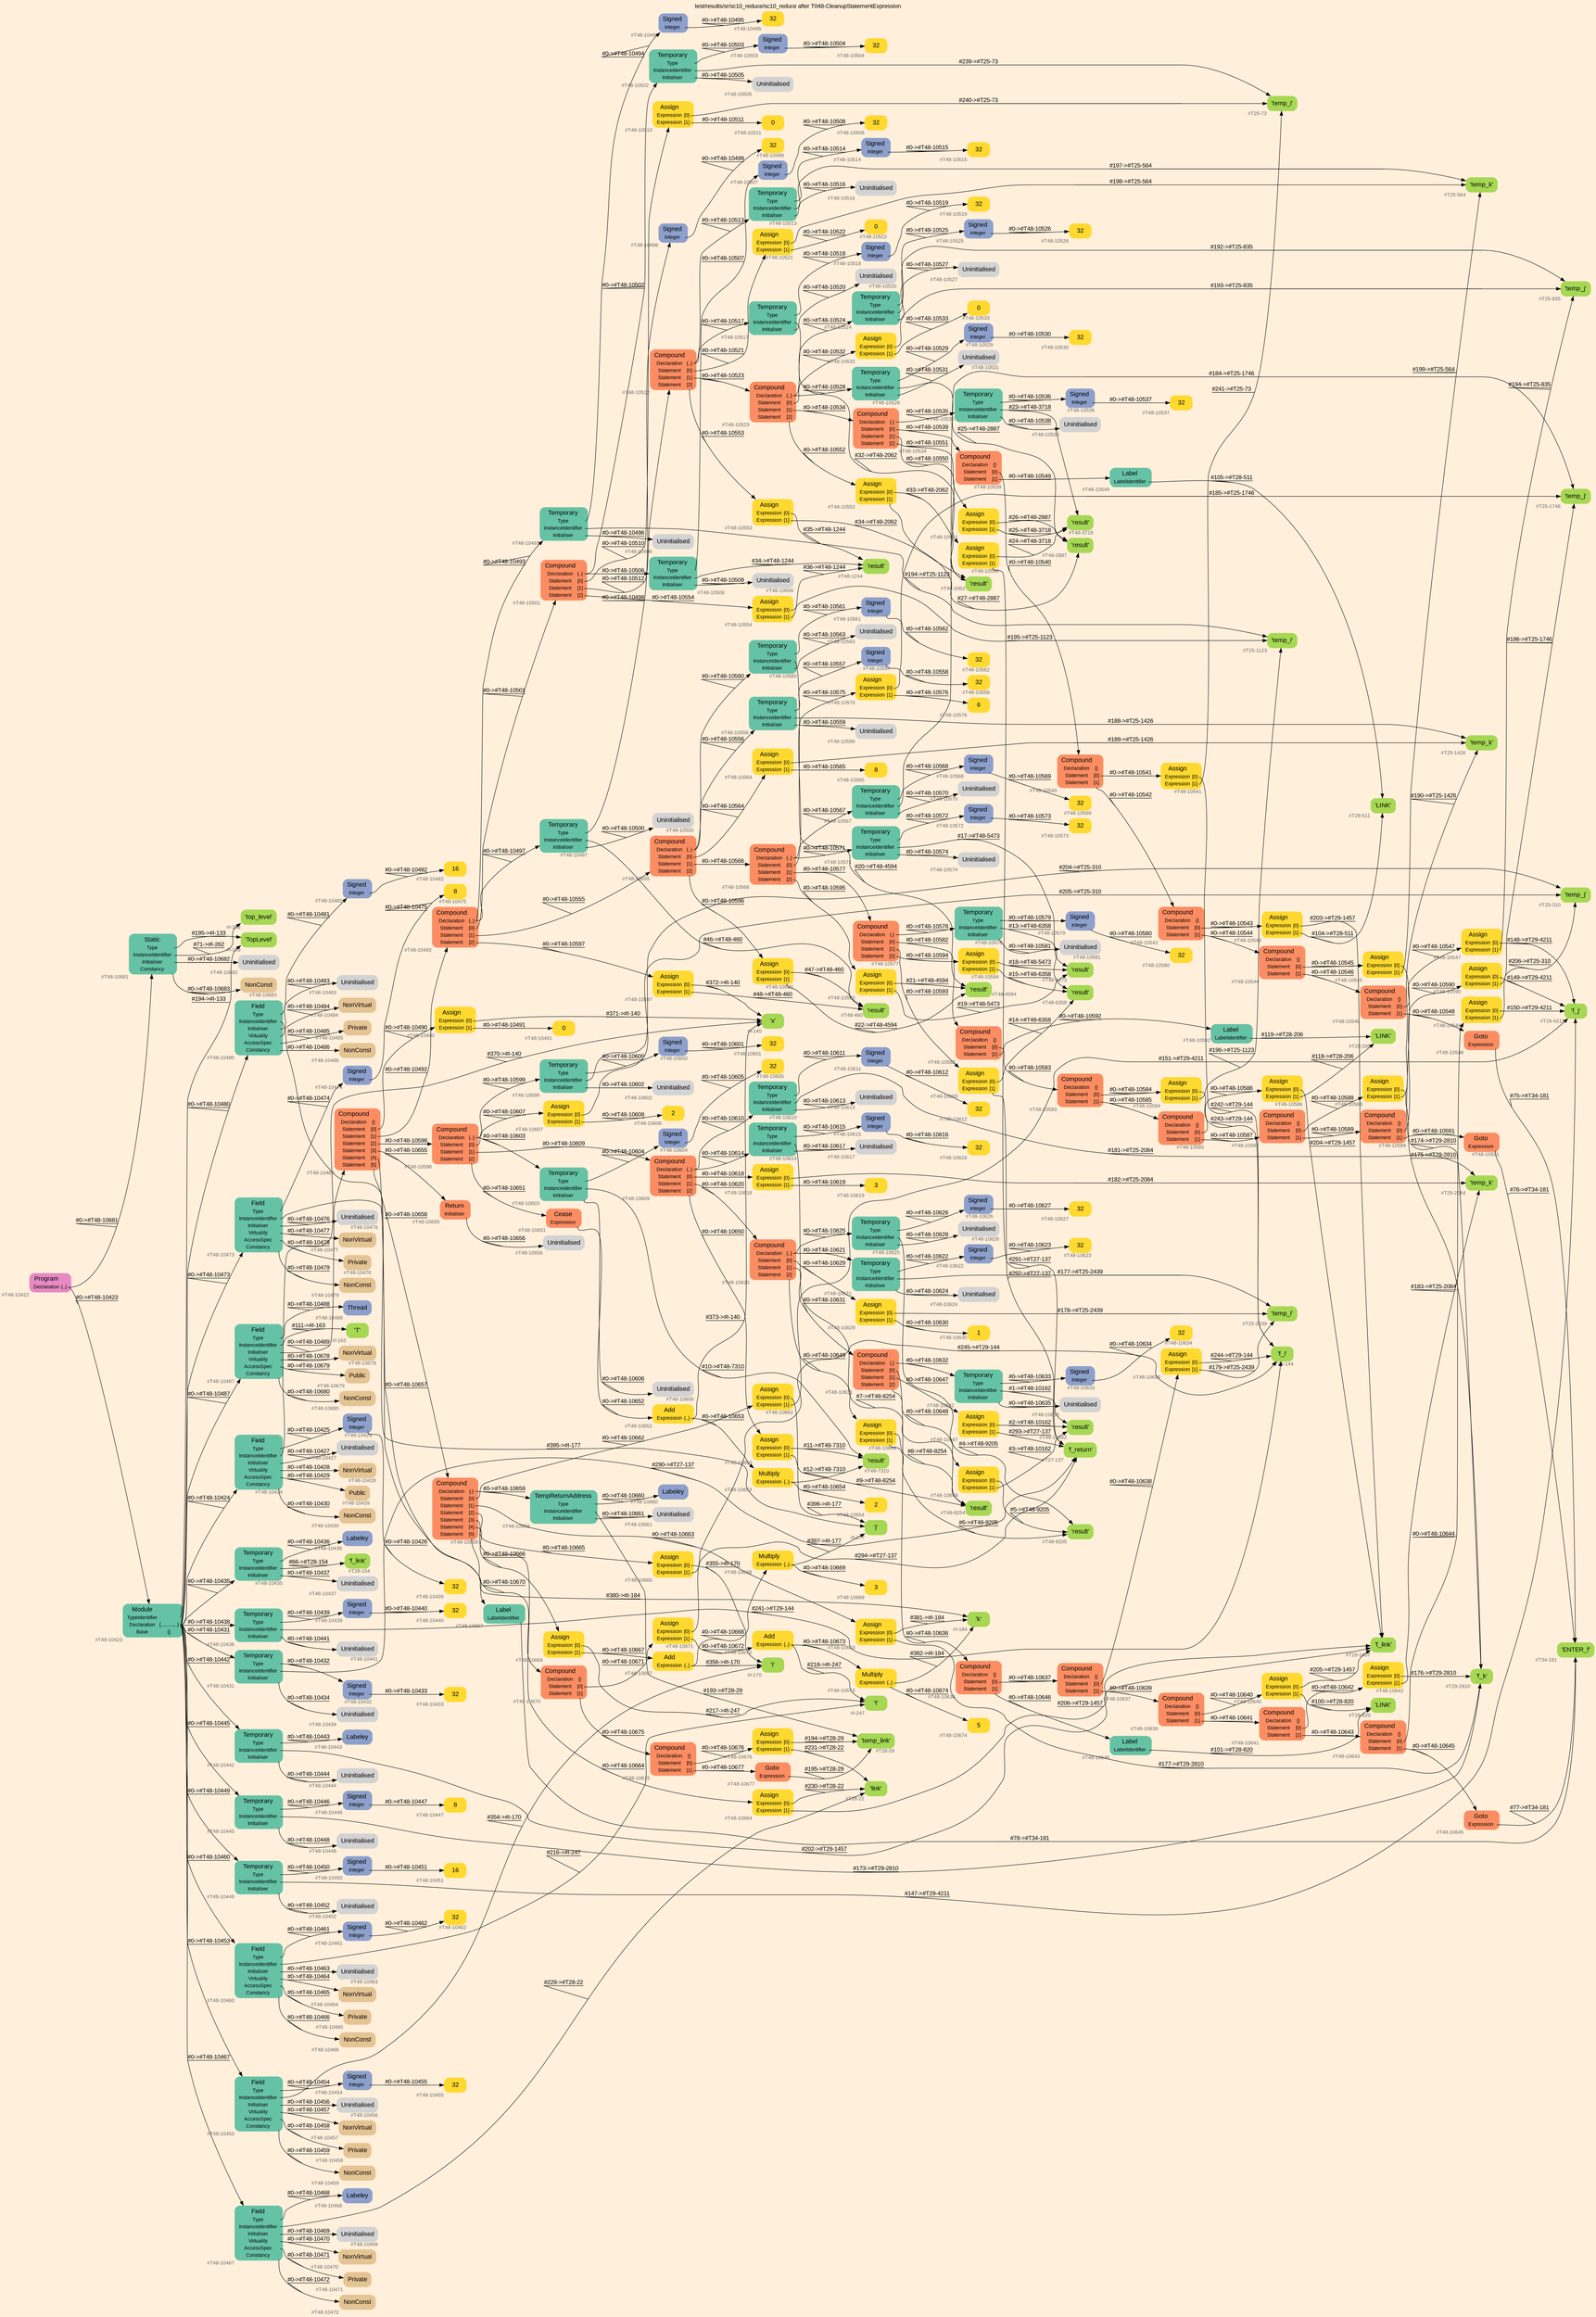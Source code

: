 digraph "test/results/sr/sc10_reduce/sc10_reduce after T048-CleanupStatementExpression" {
label = "test/results/sr/sc10_reduce/sc10_reduce after T048-CleanupStatementExpression"
labelloc = t
graph [
    rankdir = "LR"
    ranksep = 0.3
    bgcolor = antiquewhite1
    color = black
    fontcolor = black
    fontname = "Arial"
];
node [
    fontname = "Arial"
];
edge [
    fontname = "Arial"
];

// -------------------- node figure --------------------
// -------- block #T48-10422 ----------
"#T48-10422" [
    fillcolor = "/set28/4"
    xlabel = "#T48-10422"
    fontsize = "12"
    fontcolor = grey40
    shape = "plaintext"
    label = <<TABLE BORDER="0" CELLBORDER="0" CELLSPACING="0">
     <TR><TD><FONT COLOR="black" POINT-SIZE="15">Program</FONT></TD></TR>
     <TR><TD><FONT COLOR="black" POINT-SIZE="12">Declaration</FONT></TD><TD PORT="port0"><FONT COLOR="black" POINT-SIZE="12">{..}</FONT></TD></TR>
    </TABLE>>
    style = "rounded,filled"
];

// -------- block #T48-10423 ----------
"#T48-10423" [
    fillcolor = "/set28/1"
    xlabel = "#T48-10423"
    fontsize = "12"
    fontcolor = grey40
    shape = "plaintext"
    label = <<TABLE BORDER="0" CELLBORDER="0" CELLSPACING="0">
     <TR><TD><FONT COLOR="black" POINT-SIZE="15">Module</FONT></TD></TR>
     <TR><TD><FONT COLOR="black" POINT-SIZE="12">TypeIdentifier</FONT></TD><TD PORT="port0"></TD></TR>
     <TR><TD><FONT COLOR="black" POINT-SIZE="12">Declaration</FONT></TD><TD PORT="port1"><FONT COLOR="black" POINT-SIZE="12">{.............}</FONT></TD></TR>
     <TR><TD><FONT COLOR="black" POINT-SIZE="12">Base</FONT></TD><TD PORT="port2"><FONT COLOR="black" POINT-SIZE="12">{}</FONT></TD></TR>
    </TABLE>>
    style = "rounded,filled"
];

// -------- block #I-133 ----------
"#I-133" [
    fillcolor = "/set28/5"
    xlabel = "#I-133"
    fontsize = "12"
    fontcolor = grey40
    shape = "plaintext"
    label = <<TABLE BORDER="0" CELLBORDER="0" CELLSPACING="0">
     <TR><TD><FONT COLOR="black" POINT-SIZE="15">'TopLevel'</FONT></TD></TR>
    </TABLE>>
    style = "rounded,filled"
];

// -------- block #T48-10424 ----------
"#T48-10424" [
    fillcolor = "/set28/1"
    xlabel = "#T48-10424"
    fontsize = "12"
    fontcolor = grey40
    shape = "plaintext"
    label = <<TABLE BORDER="0" CELLBORDER="0" CELLSPACING="0">
     <TR><TD><FONT COLOR="black" POINT-SIZE="15">Field</FONT></TD></TR>
     <TR><TD><FONT COLOR="black" POINT-SIZE="12">Type</FONT></TD><TD PORT="port0"></TD></TR>
     <TR><TD><FONT COLOR="black" POINT-SIZE="12">InstanceIdentifier</FONT></TD><TD PORT="port1"></TD></TR>
     <TR><TD><FONT COLOR="black" POINT-SIZE="12">Initialiser</FONT></TD><TD PORT="port2"></TD></TR>
     <TR><TD><FONT COLOR="black" POINT-SIZE="12">Virtuality</FONT></TD><TD PORT="port3"></TD></TR>
     <TR><TD><FONT COLOR="black" POINT-SIZE="12">AccessSpec</FONT></TD><TD PORT="port4"></TD></TR>
     <TR><TD><FONT COLOR="black" POINT-SIZE="12">Constancy</FONT></TD><TD PORT="port5"></TD></TR>
    </TABLE>>
    style = "rounded,filled"
];

// -------- block #T48-10425 ----------
"#T48-10425" [
    fillcolor = "/set28/3"
    xlabel = "#T48-10425"
    fontsize = "12"
    fontcolor = grey40
    shape = "plaintext"
    label = <<TABLE BORDER="0" CELLBORDER="0" CELLSPACING="0">
     <TR><TD><FONT COLOR="black" POINT-SIZE="15">Signed</FONT></TD></TR>
     <TR><TD><FONT COLOR="black" POINT-SIZE="12">Integer</FONT></TD><TD PORT="port0"></TD></TR>
    </TABLE>>
    style = "rounded,filled"
];

// -------- block #T48-10426 ----------
"#T48-10426" [
    fillcolor = "/set28/6"
    xlabel = "#T48-10426"
    fontsize = "12"
    fontcolor = grey40
    shape = "plaintext"
    label = <<TABLE BORDER="0" CELLBORDER="0" CELLSPACING="0">
     <TR><TD><FONT COLOR="black" POINT-SIZE="15">32</FONT></TD></TR>
    </TABLE>>
    style = "rounded,filled"
];

// -------- block #I-140 ----------
"#I-140" [
    fillcolor = "/set28/5"
    xlabel = "#I-140"
    fontsize = "12"
    fontcolor = grey40
    shape = "plaintext"
    label = <<TABLE BORDER="0" CELLBORDER="0" CELLSPACING="0">
     <TR><TD><FONT COLOR="black" POINT-SIZE="15">'x'</FONT></TD></TR>
    </TABLE>>
    style = "rounded,filled"
];

// -------- block #T48-10427 ----------
"#T48-10427" [
    xlabel = "#T48-10427"
    fontsize = "12"
    fontcolor = grey40
    shape = "plaintext"
    label = <<TABLE BORDER="0" CELLBORDER="0" CELLSPACING="0">
     <TR><TD><FONT COLOR="black" POINT-SIZE="15">Uninitialised</FONT></TD></TR>
    </TABLE>>
    style = "rounded,filled"
];

// -------- block #T48-10428 ----------
"#T48-10428" [
    fillcolor = "/set28/7"
    xlabel = "#T48-10428"
    fontsize = "12"
    fontcolor = grey40
    shape = "plaintext"
    label = <<TABLE BORDER="0" CELLBORDER="0" CELLSPACING="0">
     <TR><TD><FONT COLOR="black" POINT-SIZE="15">NonVirtual</FONT></TD></TR>
    </TABLE>>
    style = "rounded,filled"
];

// -------- block #T48-10429 ----------
"#T48-10429" [
    fillcolor = "/set28/7"
    xlabel = "#T48-10429"
    fontsize = "12"
    fontcolor = grey40
    shape = "plaintext"
    label = <<TABLE BORDER="0" CELLBORDER="0" CELLSPACING="0">
     <TR><TD><FONT COLOR="black" POINT-SIZE="15">Public</FONT></TD></TR>
    </TABLE>>
    style = "rounded,filled"
];

// -------- block #T48-10430 ----------
"#T48-10430" [
    fillcolor = "/set28/7"
    xlabel = "#T48-10430"
    fontsize = "12"
    fontcolor = grey40
    shape = "plaintext"
    label = <<TABLE BORDER="0" CELLBORDER="0" CELLSPACING="0">
     <TR><TD><FONT COLOR="black" POINT-SIZE="15">NonConst</FONT></TD></TR>
    </TABLE>>
    style = "rounded,filled"
];

// -------- block #T48-10431 ----------
"#T48-10431" [
    fillcolor = "/set28/1"
    xlabel = "#T48-10431"
    fontsize = "12"
    fontcolor = grey40
    shape = "plaintext"
    label = <<TABLE BORDER="0" CELLBORDER="0" CELLSPACING="0">
     <TR><TD><FONT COLOR="black" POINT-SIZE="15">Temporary</FONT></TD></TR>
     <TR><TD><FONT COLOR="black" POINT-SIZE="12">Type</FONT></TD><TD PORT="port0"></TD></TR>
     <TR><TD><FONT COLOR="black" POINT-SIZE="12">InstanceIdentifier</FONT></TD><TD PORT="port1"></TD></TR>
     <TR><TD><FONT COLOR="black" POINT-SIZE="12">Initialiser</FONT></TD><TD PORT="port2"></TD></TR>
    </TABLE>>
    style = "rounded,filled"
];

// -------- block #T48-10432 ----------
"#T48-10432" [
    fillcolor = "/set28/3"
    xlabel = "#T48-10432"
    fontsize = "12"
    fontcolor = grey40
    shape = "plaintext"
    label = <<TABLE BORDER="0" CELLBORDER="0" CELLSPACING="0">
     <TR><TD><FONT COLOR="black" POINT-SIZE="15">Signed</FONT></TD></TR>
     <TR><TD><FONT COLOR="black" POINT-SIZE="12">Integer</FONT></TD><TD PORT="port0"></TD></TR>
    </TABLE>>
    style = "rounded,filled"
];

// -------- block #T48-10433 ----------
"#T48-10433" [
    fillcolor = "/set28/6"
    xlabel = "#T48-10433"
    fontsize = "12"
    fontcolor = grey40
    shape = "plaintext"
    label = <<TABLE BORDER="0" CELLBORDER="0" CELLSPACING="0">
     <TR><TD><FONT COLOR="black" POINT-SIZE="15">32</FONT></TD></TR>
    </TABLE>>
    style = "rounded,filled"
];

// -------- block #T27-137 ----------
"#T27-137" [
    fillcolor = "/set28/5"
    xlabel = "#T27-137"
    fontsize = "12"
    fontcolor = grey40
    shape = "plaintext"
    label = <<TABLE BORDER="0" CELLBORDER="0" CELLSPACING="0">
     <TR><TD><FONT COLOR="black" POINT-SIZE="15">'f_return'</FONT></TD></TR>
    </TABLE>>
    style = "rounded,filled"
];

// -------- block #T48-10434 ----------
"#T48-10434" [
    xlabel = "#T48-10434"
    fontsize = "12"
    fontcolor = grey40
    shape = "plaintext"
    label = <<TABLE BORDER="0" CELLBORDER="0" CELLSPACING="0">
     <TR><TD><FONT COLOR="black" POINT-SIZE="15">Uninitialised</FONT></TD></TR>
    </TABLE>>
    style = "rounded,filled"
];

// -------- block #T48-10435 ----------
"#T48-10435" [
    fillcolor = "/set28/1"
    xlabel = "#T48-10435"
    fontsize = "12"
    fontcolor = grey40
    shape = "plaintext"
    label = <<TABLE BORDER="0" CELLBORDER="0" CELLSPACING="0">
     <TR><TD><FONT COLOR="black" POINT-SIZE="15">Temporary</FONT></TD></TR>
     <TR><TD><FONT COLOR="black" POINT-SIZE="12">Type</FONT></TD><TD PORT="port0"></TD></TR>
     <TR><TD><FONT COLOR="black" POINT-SIZE="12">InstanceIdentifier</FONT></TD><TD PORT="port1"></TD></TR>
     <TR><TD><FONT COLOR="black" POINT-SIZE="12">Initialiser</FONT></TD><TD PORT="port2"></TD></TR>
    </TABLE>>
    style = "rounded,filled"
];

// -------- block #T48-10436 ----------
"#T48-10436" [
    fillcolor = "/set28/3"
    xlabel = "#T48-10436"
    fontsize = "12"
    fontcolor = grey40
    shape = "plaintext"
    label = <<TABLE BORDER="0" CELLBORDER="0" CELLSPACING="0">
     <TR><TD><FONT COLOR="black" POINT-SIZE="15">Labeley</FONT></TD></TR>
    </TABLE>>
    style = "rounded,filled"
];

// -------- block #T28-154 ----------
"#T28-154" [
    fillcolor = "/set28/5"
    xlabel = "#T28-154"
    fontsize = "12"
    fontcolor = grey40
    shape = "plaintext"
    label = <<TABLE BORDER="0" CELLBORDER="0" CELLSPACING="0">
     <TR><TD><FONT COLOR="black" POINT-SIZE="15">'f_link'</FONT></TD></TR>
    </TABLE>>
    style = "rounded,filled"
];

// -------- block #T48-10437 ----------
"#T48-10437" [
    xlabel = "#T48-10437"
    fontsize = "12"
    fontcolor = grey40
    shape = "plaintext"
    label = <<TABLE BORDER="0" CELLBORDER="0" CELLSPACING="0">
     <TR><TD><FONT COLOR="black" POINT-SIZE="15">Uninitialised</FONT></TD></TR>
    </TABLE>>
    style = "rounded,filled"
];

// -------- block #T48-10438 ----------
"#T48-10438" [
    fillcolor = "/set28/1"
    xlabel = "#T48-10438"
    fontsize = "12"
    fontcolor = grey40
    shape = "plaintext"
    label = <<TABLE BORDER="0" CELLBORDER="0" CELLSPACING="0">
     <TR><TD><FONT COLOR="black" POINT-SIZE="15">Temporary</FONT></TD></TR>
     <TR><TD><FONT COLOR="black" POINT-SIZE="12">Type</FONT></TD><TD PORT="port0"></TD></TR>
     <TR><TD><FONT COLOR="black" POINT-SIZE="12">InstanceIdentifier</FONT></TD><TD PORT="port1"></TD></TR>
     <TR><TD><FONT COLOR="black" POINT-SIZE="12">Initialiser</FONT></TD><TD PORT="port2"></TD></TR>
    </TABLE>>
    style = "rounded,filled"
];

// -------- block #T48-10439 ----------
"#T48-10439" [
    fillcolor = "/set28/3"
    xlabel = "#T48-10439"
    fontsize = "12"
    fontcolor = grey40
    shape = "plaintext"
    label = <<TABLE BORDER="0" CELLBORDER="0" CELLSPACING="0">
     <TR><TD><FONT COLOR="black" POINT-SIZE="15">Signed</FONT></TD></TR>
     <TR><TD><FONT COLOR="black" POINT-SIZE="12">Integer</FONT></TD><TD PORT="port0"></TD></TR>
    </TABLE>>
    style = "rounded,filled"
];

// -------- block #T48-10440 ----------
"#T48-10440" [
    fillcolor = "/set28/6"
    xlabel = "#T48-10440"
    fontsize = "12"
    fontcolor = grey40
    shape = "plaintext"
    label = <<TABLE BORDER="0" CELLBORDER="0" CELLSPACING="0">
     <TR><TD><FONT COLOR="black" POINT-SIZE="15">32</FONT></TD></TR>
    </TABLE>>
    style = "rounded,filled"
];

// -------- block #T29-144 ----------
"#T29-144" [
    fillcolor = "/set28/5"
    xlabel = "#T29-144"
    fontsize = "12"
    fontcolor = grey40
    shape = "plaintext"
    label = <<TABLE BORDER="0" CELLBORDER="0" CELLSPACING="0">
     <TR><TD><FONT COLOR="black" POINT-SIZE="15">'f_i'</FONT></TD></TR>
    </TABLE>>
    style = "rounded,filled"
];

// -------- block #T48-10441 ----------
"#T48-10441" [
    xlabel = "#T48-10441"
    fontsize = "12"
    fontcolor = grey40
    shape = "plaintext"
    label = <<TABLE BORDER="0" CELLBORDER="0" CELLSPACING="0">
     <TR><TD><FONT COLOR="black" POINT-SIZE="15">Uninitialised</FONT></TD></TR>
    </TABLE>>
    style = "rounded,filled"
];

// -------- block #T48-10442 ----------
"#T48-10442" [
    fillcolor = "/set28/1"
    xlabel = "#T48-10442"
    fontsize = "12"
    fontcolor = grey40
    shape = "plaintext"
    label = <<TABLE BORDER="0" CELLBORDER="0" CELLSPACING="0">
     <TR><TD><FONT COLOR="black" POINT-SIZE="15">Temporary</FONT></TD></TR>
     <TR><TD><FONT COLOR="black" POINT-SIZE="12">Type</FONT></TD><TD PORT="port0"></TD></TR>
     <TR><TD><FONT COLOR="black" POINT-SIZE="12">InstanceIdentifier</FONT></TD><TD PORT="port1"></TD></TR>
     <TR><TD><FONT COLOR="black" POINT-SIZE="12">Initialiser</FONT></TD><TD PORT="port2"></TD></TR>
    </TABLE>>
    style = "rounded,filled"
];

// -------- block #T48-10443 ----------
"#T48-10443" [
    fillcolor = "/set28/3"
    xlabel = "#T48-10443"
    fontsize = "12"
    fontcolor = grey40
    shape = "plaintext"
    label = <<TABLE BORDER="0" CELLBORDER="0" CELLSPACING="0">
     <TR><TD><FONT COLOR="black" POINT-SIZE="15">Labeley</FONT></TD></TR>
    </TABLE>>
    style = "rounded,filled"
];

// -------- block #T29-1457 ----------
"#T29-1457" [
    fillcolor = "/set28/5"
    xlabel = "#T29-1457"
    fontsize = "12"
    fontcolor = grey40
    shape = "plaintext"
    label = <<TABLE BORDER="0" CELLBORDER="0" CELLSPACING="0">
     <TR><TD><FONT COLOR="black" POINT-SIZE="15">'f_link'</FONT></TD></TR>
    </TABLE>>
    style = "rounded,filled"
];

// -------- block #T48-10444 ----------
"#T48-10444" [
    xlabel = "#T48-10444"
    fontsize = "12"
    fontcolor = grey40
    shape = "plaintext"
    label = <<TABLE BORDER="0" CELLBORDER="0" CELLSPACING="0">
     <TR><TD><FONT COLOR="black" POINT-SIZE="15">Uninitialised</FONT></TD></TR>
    </TABLE>>
    style = "rounded,filled"
];

// -------- block #T48-10445 ----------
"#T48-10445" [
    fillcolor = "/set28/1"
    xlabel = "#T48-10445"
    fontsize = "12"
    fontcolor = grey40
    shape = "plaintext"
    label = <<TABLE BORDER="0" CELLBORDER="0" CELLSPACING="0">
     <TR><TD><FONT COLOR="black" POINT-SIZE="15">Temporary</FONT></TD></TR>
     <TR><TD><FONT COLOR="black" POINT-SIZE="12">Type</FONT></TD><TD PORT="port0"></TD></TR>
     <TR><TD><FONT COLOR="black" POINT-SIZE="12">InstanceIdentifier</FONT></TD><TD PORT="port1"></TD></TR>
     <TR><TD><FONT COLOR="black" POINT-SIZE="12">Initialiser</FONT></TD><TD PORT="port2"></TD></TR>
    </TABLE>>
    style = "rounded,filled"
];

// -------- block #T48-10446 ----------
"#T48-10446" [
    fillcolor = "/set28/3"
    xlabel = "#T48-10446"
    fontsize = "12"
    fontcolor = grey40
    shape = "plaintext"
    label = <<TABLE BORDER="0" CELLBORDER="0" CELLSPACING="0">
     <TR><TD><FONT COLOR="black" POINT-SIZE="15">Signed</FONT></TD></TR>
     <TR><TD><FONT COLOR="black" POINT-SIZE="12">Integer</FONT></TD><TD PORT="port0"></TD></TR>
    </TABLE>>
    style = "rounded,filled"
];

// -------- block #T48-10447 ----------
"#T48-10447" [
    fillcolor = "/set28/6"
    xlabel = "#T48-10447"
    fontsize = "12"
    fontcolor = grey40
    shape = "plaintext"
    label = <<TABLE BORDER="0" CELLBORDER="0" CELLSPACING="0">
     <TR><TD><FONT COLOR="black" POINT-SIZE="15">8</FONT></TD></TR>
    </TABLE>>
    style = "rounded,filled"
];

// -------- block #T29-2810 ----------
"#T29-2810" [
    fillcolor = "/set28/5"
    xlabel = "#T29-2810"
    fontsize = "12"
    fontcolor = grey40
    shape = "plaintext"
    label = <<TABLE BORDER="0" CELLBORDER="0" CELLSPACING="0">
     <TR><TD><FONT COLOR="black" POINT-SIZE="15">'f_k'</FONT></TD></TR>
    </TABLE>>
    style = "rounded,filled"
];

// -------- block #T48-10448 ----------
"#T48-10448" [
    xlabel = "#T48-10448"
    fontsize = "12"
    fontcolor = grey40
    shape = "plaintext"
    label = <<TABLE BORDER="0" CELLBORDER="0" CELLSPACING="0">
     <TR><TD><FONT COLOR="black" POINT-SIZE="15">Uninitialised</FONT></TD></TR>
    </TABLE>>
    style = "rounded,filled"
];

// -------- block #T48-10449 ----------
"#T48-10449" [
    fillcolor = "/set28/1"
    xlabel = "#T48-10449"
    fontsize = "12"
    fontcolor = grey40
    shape = "plaintext"
    label = <<TABLE BORDER="0" CELLBORDER="0" CELLSPACING="0">
     <TR><TD><FONT COLOR="black" POINT-SIZE="15">Temporary</FONT></TD></TR>
     <TR><TD><FONT COLOR="black" POINT-SIZE="12">Type</FONT></TD><TD PORT="port0"></TD></TR>
     <TR><TD><FONT COLOR="black" POINT-SIZE="12">InstanceIdentifier</FONT></TD><TD PORT="port1"></TD></TR>
     <TR><TD><FONT COLOR="black" POINT-SIZE="12">Initialiser</FONT></TD><TD PORT="port2"></TD></TR>
    </TABLE>>
    style = "rounded,filled"
];

// -------- block #T48-10450 ----------
"#T48-10450" [
    fillcolor = "/set28/3"
    xlabel = "#T48-10450"
    fontsize = "12"
    fontcolor = grey40
    shape = "plaintext"
    label = <<TABLE BORDER="0" CELLBORDER="0" CELLSPACING="0">
     <TR><TD><FONT COLOR="black" POINT-SIZE="15">Signed</FONT></TD></TR>
     <TR><TD><FONT COLOR="black" POINT-SIZE="12">Integer</FONT></TD><TD PORT="port0"></TD></TR>
    </TABLE>>
    style = "rounded,filled"
];

// -------- block #T48-10451 ----------
"#T48-10451" [
    fillcolor = "/set28/6"
    xlabel = "#T48-10451"
    fontsize = "12"
    fontcolor = grey40
    shape = "plaintext"
    label = <<TABLE BORDER="0" CELLBORDER="0" CELLSPACING="0">
     <TR><TD><FONT COLOR="black" POINT-SIZE="15">16</FONT></TD></TR>
    </TABLE>>
    style = "rounded,filled"
];

// -------- block #T29-4211 ----------
"#T29-4211" [
    fillcolor = "/set28/5"
    xlabel = "#T29-4211"
    fontsize = "12"
    fontcolor = grey40
    shape = "plaintext"
    label = <<TABLE BORDER="0" CELLBORDER="0" CELLSPACING="0">
     <TR><TD><FONT COLOR="black" POINT-SIZE="15">'f_j'</FONT></TD></TR>
    </TABLE>>
    style = "rounded,filled"
];

// -------- block #T48-10452 ----------
"#T48-10452" [
    xlabel = "#T48-10452"
    fontsize = "12"
    fontcolor = grey40
    shape = "plaintext"
    label = <<TABLE BORDER="0" CELLBORDER="0" CELLSPACING="0">
     <TR><TD><FONT COLOR="black" POINT-SIZE="15">Uninitialised</FONT></TD></TR>
    </TABLE>>
    style = "rounded,filled"
];

// -------- block #T48-10453 ----------
"#T48-10453" [
    fillcolor = "/set28/1"
    xlabel = "#T48-10453"
    fontsize = "12"
    fontcolor = grey40
    shape = "plaintext"
    label = <<TABLE BORDER="0" CELLBORDER="0" CELLSPACING="0">
     <TR><TD><FONT COLOR="black" POINT-SIZE="15">Field</FONT></TD></TR>
     <TR><TD><FONT COLOR="black" POINT-SIZE="12">Type</FONT></TD><TD PORT="port0"></TD></TR>
     <TR><TD><FONT COLOR="black" POINT-SIZE="12">InstanceIdentifier</FONT></TD><TD PORT="port1"></TD></TR>
     <TR><TD><FONT COLOR="black" POINT-SIZE="12">Initialiser</FONT></TD><TD PORT="port2"></TD></TR>
     <TR><TD><FONT COLOR="black" POINT-SIZE="12">Virtuality</FONT></TD><TD PORT="port3"></TD></TR>
     <TR><TD><FONT COLOR="black" POINT-SIZE="12">AccessSpec</FONT></TD><TD PORT="port4"></TD></TR>
     <TR><TD><FONT COLOR="black" POINT-SIZE="12">Constancy</FONT></TD><TD PORT="port5"></TD></TR>
    </TABLE>>
    style = "rounded,filled"
];

// -------- block #T48-10454 ----------
"#T48-10454" [
    fillcolor = "/set28/3"
    xlabel = "#T48-10454"
    fontsize = "12"
    fontcolor = grey40
    shape = "plaintext"
    label = <<TABLE BORDER="0" CELLBORDER="0" CELLSPACING="0">
     <TR><TD><FONT COLOR="black" POINT-SIZE="15">Signed</FONT></TD></TR>
     <TR><TD><FONT COLOR="black" POINT-SIZE="12">Integer</FONT></TD><TD PORT="port0"></TD></TR>
    </TABLE>>
    style = "rounded,filled"
];

// -------- block #T48-10455 ----------
"#T48-10455" [
    fillcolor = "/set28/6"
    xlabel = "#T48-10455"
    fontsize = "12"
    fontcolor = grey40
    shape = "plaintext"
    label = <<TABLE BORDER="0" CELLBORDER="0" CELLSPACING="0">
     <TR><TD><FONT COLOR="black" POINT-SIZE="15">32</FONT></TD></TR>
    </TABLE>>
    style = "rounded,filled"
];

// -------- block #I-170 ----------
"#I-170" [
    fillcolor = "/set28/5"
    xlabel = "#I-170"
    fontsize = "12"
    fontcolor = grey40
    shape = "plaintext"
    label = <<TABLE BORDER="0" CELLBORDER="0" CELLSPACING="0">
     <TR><TD><FONT COLOR="black" POINT-SIZE="15">'i'</FONT></TD></TR>
    </TABLE>>
    style = "rounded,filled"
];

// -------- block #T48-10456 ----------
"#T48-10456" [
    xlabel = "#T48-10456"
    fontsize = "12"
    fontcolor = grey40
    shape = "plaintext"
    label = <<TABLE BORDER="0" CELLBORDER="0" CELLSPACING="0">
     <TR><TD><FONT COLOR="black" POINT-SIZE="15">Uninitialised</FONT></TD></TR>
    </TABLE>>
    style = "rounded,filled"
];

// -------- block #T48-10457 ----------
"#T48-10457" [
    fillcolor = "/set28/7"
    xlabel = "#T48-10457"
    fontsize = "12"
    fontcolor = grey40
    shape = "plaintext"
    label = <<TABLE BORDER="0" CELLBORDER="0" CELLSPACING="0">
     <TR><TD><FONT COLOR="black" POINT-SIZE="15">NonVirtual</FONT></TD></TR>
    </TABLE>>
    style = "rounded,filled"
];

// -------- block #T48-10458 ----------
"#T48-10458" [
    fillcolor = "/set28/7"
    xlabel = "#T48-10458"
    fontsize = "12"
    fontcolor = grey40
    shape = "plaintext"
    label = <<TABLE BORDER="0" CELLBORDER="0" CELLSPACING="0">
     <TR><TD><FONT COLOR="black" POINT-SIZE="15">Private</FONT></TD></TR>
    </TABLE>>
    style = "rounded,filled"
];

// -------- block #T48-10459 ----------
"#T48-10459" [
    fillcolor = "/set28/7"
    xlabel = "#T48-10459"
    fontsize = "12"
    fontcolor = grey40
    shape = "plaintext"
    label = <<TABLE BORDER="0" CELLBORDER="0" CELLSPACING="0">
     <TR><TD><FONT COLOR="black" POINT-SIZE="15">NonConst</FONT></TD></TR>
    </TABLE>>
    style = "rounded,filled"
];

// -------- block #T48-10460 ----------
"#T48-10460" [
    fillcolor = "/set28/1"
    xlabel = "#T48-10460"
    fontsize = "12"
    fontcolor = grey40
    shape = "plaintext"
    label = <<TABLE BORDER="0" CELLBORDER="0" CELLSPACING="0">
     <TR><TD><FONT COLOR="black" POINT-SIZE="15">Field</FONT></TD></TR>
     <TR><TD><FONT COLOR="black" POINT-SIZE="12">Type</FONT></TD><TD PORT="port0"></TD></TR>
     <TR><TD><FONT COLOR="black" POINT-SIZE="12">InstanceIdentifier</FONT></TD><TD PORT="port1"></TD></TR>
     <TR><TD><FONT COLOR="black" POINT-SIZE="12">Initialiser</FONT></TD><TD PORT="port2"></TD></TR>
     <TR><TD><FONT COLOR="black" POINT-SIZE="12">Virtuality</FONT></TD><TD PORT="port3"></TD></TR>
     <TR><TD><FONT COLOR="black" POINT-SIZE="12">AccessSpec</FONT></TD><TD PORT="port4"></TD></TR>
     <TR><TD><FONT COLOR="black" POINT-SIZE="12">Constancy</FONT></TD><TD PORT="port5"></TD></TR>
    </TABLE>>
    style = "rounded,filled"
];

// -------- block #T48-10461 ----------
"#T48-10461" [
    fillcolor = "/set28/3"
    xlabel = "#T48-10461"
    fontsize = "12"
    fontcolor = grey40
    shape = "plaintext"
    label = <<TABLE BORDER="0" CELLBORDER="0" CELLSPACING="0">
     <TR><TD><FONT COLOR="black" POINT-SIZE="15">Signed</FONT></TD></TR>
     <TR><TD><FONT COLOR="black" POINT-SIZE="12">Integer</FONT></TD><TD PORT="port0"></TD></TR>
    </TABLE>>
    style = "rounded,filled"
];

// -------- block #T48-10462 ----------
"#T48-10462" [
    fillcolor = "/set28/6"
    xlabel = "#T48-10462"
    fontsize = "12"
    fontcolor = grey40
    shape = "plaintext"
    label = <<TABLE BORDER="0" CELLBORDER="0" CELLSPACING="0">
     <TR><TD><FONT COLOR="black" POINT-SIZE="15">32</FONT></TD></TR>
    </TABLE>>
    style = "rounded,filled"
];

// -------- block #I-247 ----------
"#I-247" [
    fillcolor = "/set28/5"
    xlabel = "#I-247"
    fontsize = "12"
    fontcolor = grey40
    shape = "plaintext"
    label = <<TABLE BORDER="0" CELLBORDER="0" CELLSPACING="0">
     <TR><TD><FONT COLOR="black" POINT-SIZE="15">'t'</FONT></TD></TR>
    </TABLE>>
    style = "rounded,filled"
];

// -------- block #T48-10463 ----------
"#T48-10463" [
    xlabel = "#T48-10463"
    fontsize = "12"
    fontcolor = grey40
    shape = "plaintext"
    label = <<TABLE BORDER="0" CELLBORDER="0" CELLSPACING="0">
     <TR><TD><FONT COLOR="black" POINT-SIZE="15">Uninitialised</FONT></TD></TR>
    </TABLE>>
    style = "rounded,filled"
];

// -------- block #T48-10464 ----------
"#T48-10464" [
    fillcolor = "/set28/7"
    xlabel = "#T48-10464"
    fontsize = "12"
    fontcolor = grey40
    shape = "plaintext"
    label = <<TABLE BORDER="0" CELLBORDER="0" CELLSPACING="0">
     <TR><TD><FONT COLOR="black" POINT-SIZE="15">NonVirtual</FONT></TD></TR>
    </TABLE>>
    style = "rounded,filled"
];

// -------- block #T48-10465 ----------
"#T48-10465" [
    fillcolor = "/set28/7"
    xlabel = "#T48-10465"
    fontsize = "12"
    fontcolor = grey40
    shape = "plaintext"
    label = <<TABLE BORDER="0" CELLBORDER="0" CELLSPACING="0">
     <TR><TD><FONT COLOR="black" POINT-SIZE="15">Private</FONT></TD></TR>
    </TABLE>>
    style = "rounded,filled"
];

// -------- block #T48-10466 ----------
"#T48-10466" [
    fillcolor = "/set28/7"
    xlabel = "#T48-10466"
    fontsize = "12"
    fontcolor = grey40
    shape = "plaintext"
    label = <<TABLE BORDER="0" CELLBORDER="0" CELLSPACING="0">
     <TR><TD><FONT COLOR="black" POINT-SIZE="15">NonConst</FONT></TD></TR>
    </TABLE>>
    style = "rounded,filled"
];

// -------- block #T48-10467 ----------
"#T48-10467" [
    fillcolor = "/set28/1"
    xlabel = "#T48-10467"
    fontsize = "12"
    fontcolor = grey40
    shape = "plaintext"
    label = <<TABLE BORDER="0" CELLBORDER="0" CELLSPACING="0">
     <TR><TD><FONT COLOR="black" POINT-SIZE="15">Field</FONT></TD></TR>
     <TR><TD><FONT COLOR="black" POINT-SIZE="12">Type</FONT></TD><TD PORT="port0"></TD></TR>
     <TR><TD><FONT COLOR="black" POINT-SIZE="12">InstanceIdentifier</FONT></TD><TD PORT="port1"></TD></TR>
     <TR><TD><FONT COLOR="black" POINT-SIZE="12">Initialiser</FONT></TD><TD PORT="port2"></TD></TR>
     <TR><TD><FONT COLOR="black" POINT-SIZE="12">Virtuality</FONT></TD><TD PORT="port3"></TD></TR>
     <TR><TD><FONT COLOR="black" POINT-SIZE="12">AccessSpec</FONT></TD><TD PORT="port4"></TD></TR>
     <TR><TD><FONT COLOR="black" POINT-SIZE="12">Constancy</FONT></TD><TD PORT="port5"></TD></TR>
    </TABLE>>
    style = "rounded,filled"
];

// -------- block #T48-10468 ----------
"#T48-10468" [
    fillcolor = "/set28/3"
    xlabel = "#T48-10468"
    fontsize = "12"
    fontcolor = grey40
    shape = "plaintext"
    label = <<TABLE BORDER="0" CELLBORDER="0" CELLSPACING="0">
     <TR><TD><FONT COLOR="black" POINT-SIZE="15">Labeley</FONT></TD></TR>
    </TABLE>>
    style = "rounded,filled"
];

// -------- block #T28-22 ----------
"#T28-22" [
    fillcolor = "/set28/5"
    xlabel = "#T28-22"
    fontsize = "12"
    fontcolor = grey40
    shape = "plaintext"
    label = <<TABLE BORDER="0" CELLBORDER="0" CELLSPACING="0">
     <TR><TD><FONT COLOR="black" POINT-SIZE="15">'link'</FONT></TD></TR>
    </TABLE>>
    style = "rounded,filled"
];

// -------- block #T48-10469 ----------
"#T48-10469" [
    xlabel = "#T48-10469"
    fontsize = "12"
    fontcolor = grey40
    shape = "plaintext"
    label = <<TABLE BORDER="0" CELLBORDER="0" CELLSPACING="0">
     <TR><TD><FONT COLOR="black" POINT-SIZE="15">Uninitialised</FONT></TD></TR>
    </TABLE>>
    style = "rounded,filled"
];

// -------- block #T48-10470 ----------
"#T48-10470" [
    fillcolor = "/set28/7"
    xlabel = "#T48-10470"
    fontsize = "12"
    fontcolor = grey40
    shape = "plaintext"
    label = <<TABLE BORDER="0" CELLBORDER="0" CELLSPACING="0">
     <TR><TD><FONT COLOR="black" POINT-SIZE="15">NonVirtual</FONT></TD></TR>
    </TABLE>>
    style = "rounded,filled"
];

// -------- block #T48-10471 ----------
"#T48-10471" [
    fillcolor = "/set28/7"
    xlabel = "#T48-10471"
    fontsize = "12"
    fontcolor = grey40
    shape = "plaintext"
    label = <<TABLE BORDER="0" CELLBORDER="0" CELLSPACING="0">
     <TR><TD><FONT COLOR="black" POINT-SIZE="15">Private</FONT></TD></TR>
    </TABLE>>
    style = "rounded,filled"
];

// -------- block #T48-10472 ----------
"#T48-10472" [
    fillcolor = "/set28/7"
    xlabel = "#T48-10472"
    fontsize = "12"
    fontcolor = grey40
    shape = "plaintext"
    label = <<TABLE BORDER="0" CELLBORDER="0" CELLSPACING="0">
     <TR><TD><FONT COLOR="black" POINT-SIZE="15">NonConst</FONT></TD></TR>
    </TABLE>>
    style = "rounded,filled"
];

// -------- block #T48-10473 ----------
"#T48-10473" [
    fillcolor = "/set28/1"
    xlabel = "#T48-10473"
    fontsize = "12"
    fontcolor = grey40
    shape = "plaintext"
    label = <<TABLE BORDER="0" CELLBORDER="0" CELLSPACING="0">
     <TR><TD><FONT COLOR="black" POINT-SIZE="15">Field</FONT></TD></TR>
     <TR><TD><FONT COLOR="black" POINT-SIZE="12">Type</FONT></TD><TD PORT="port0"></TD></TR>
     <TR><TD><FONT COLOR="black" POINT-SIZE="12">InstanceIdentifier</FONT></TD><TD PORT="port1"></TD></TR>
     <TR><TD><FONT COLOR="black" POINT-SIZE="12">Initialiser</FONT></TD><TD PORT="port2"></TD></TR>
     <TR><TD><FONT COLOR="black" POINT-SIZE="12">Virtuality</FONT></TD><TD PORT="port3"></TD></TR>
     <TR><TD><FONT COLOR="black" POINT-SIZE="12">AccessSpec</FONT></TD><TD PORT="port4"></TD></TR>
     <TR><TD><FONT COLOR="black" POINT-SIZE="12">Constancy</FONT></TD><TD PORT="port5"></TD></TR>
    </TABLE>>
    style = "rounded,filled"
];

// -------- block #T48-10474 ----------
"#T48-10474" [
    fillcolor = "/set28/3"
    xlabel = "#T48-10474"
    fontsize = "12"
    fontcolor = grey40
    shape = "plaintext"
    label = <<TABLE BORDER="0" CELLBORDER="0" CELLSPACING="0">
     <TR><TD><FONT COLOR="black" POINT-SIZE="15">Signed</FONT></TD></TR>
     <TR><TD><FONT COLOR="black" POINT-SIZE="12">Integer</FONT></TD><TD PORT="port0"></TD></TR>
    </TABLE>>
    style = "rounded,filled"
];

// -------- block #T48-10475 ----------
"#T48-10475" [
    fillcolor = "/set28/6"
    xlabel = "#T48-10475"
    fontsize = "12"
    fontcolor = grey40
    shape = "plaintext"
    label = <<TABLE BORDER="0" CELLBORDER="0" CELLSPACING="0">
     <TR><TD><FONT COLOR="black" POINT-SIZE="15">8</FONT></TD></TR>
    </TABLE>>
    style = "rounded,filled"
];

// -------- block #I-184 ----------
"#I-184" [
    fillcolor = "/set28/5"
    xlabel = "#I-184"
    fontsize = "12"
    fontcolor = grey40
    shape = "plaintext"
    label = <<TABLE BORDER="0" CELLBORDER="0" CELLSPACING="0">
     <TR><TD><FONT COLOR="black" POINT-SIZE="15">'k'</FONT></TD></TR>
    </TABLE>>
    style = "rounded,filled"
];

// -------- block #T48-10476 ----------
"#T48-10476" [
    xlabel = "#T48-10476"
    fontsize = "12"
    fontcolor = grey40
    shape = "plaintext"
    label = <<TABLE BORDER="0" CELLBORDER="0" CELLSPACING="0">
     <TR><TD><FONT COLOR="black" POINT-SIZE="15">Uninitialised</FONT></TD></TR>
    </TABLE>>
    style = "rounded,filled"
];

// -------- block #T48-10477 ----------
"#T48-10477" [
    fillcolor = "/set28/7"
    xlabel = "#T48-10477"
    fontsize = "12"
    fontcolor = grey40
    shape = "plaintext"
    label = <<TABLE BORDER="0" CELLBORDER="0" CELLSPACING="0">
     <TR><TD><FONT COLOR="black" POINT-SIZE="15">NonVirtual</FONT></TD></TR>
    </TABLE>>
    style = "rounded,filled"
];

// -------- block #T48-10478 ----------
"#T48-10478" [
    fillcolor = "/set28/7"
    xlabel = "#T48-10478"
    fontsize = "12"
    fontcolor = grey40
    shape = "plaintext"
    label = <<TABLE BORDER="0" CELLBORDER="0" CELLSPACING="0">
     <TR><TD><FONT COLOR="black" POINT-SIZE="15">Private</FONT></TD></TR>
    </TABLE>>
    style = "rounded,filled"
];

// -------- block #T48-10479 ----------
"#T48-10479" [
    fillcolor = "/set28/7"
    xlabel = "#T48-10479"
    fontsize = "12"
    fontcolor = grey40
    shape = "plaintext"
    label = <<TABLE BORDER="0" CELLBORDER="0" CELLSPACING="0">
     <TR><TD><FONT COLOR="black" POINT-SIZE="15">NonConst</FONT></TD></TR>
    </TABLE>>
    style = "rounded,filled"
];

// -------- block #T48-10480 ----------
"#T48-10480" [
    fillcolor = "/set28/1"
    xlabel = "#T48-10480"
    fontsize = "12"
    fontcolor = grey40
    shape = "plaintext"
    label = <<TABLE BORDER="0" CELLBORDER="0" CELLSPACING="0">
     <TR><TD><FONT COLOR="black" POINT-SIZE="15">Field</FONT></TD></TR>
     <TR><TD><FONT COLOR="black" POINT-SIZE="12">Type</FONT></TD><TD PORT="port0"></TD></TR>
     <TR><TD><FONT COLOR="black" POINT-SIZE="12">InstanceIdentifier</FONT></TD><TD PORT="port1"></TD></TR>
     <TR><TD><FONT COLOR="black" POINT-SIZE="12">Initialiser</FONT></TD><TD PORT="port2"></TD></TR>
     <TR><TD><FONT COLOR="black" POINT-SIZE="12">Virtuality</FONT></TD><TD PORT="port3"></TD></TR>
     <TR><TD><FONT COLOR="black" POINT-SIZE="12">AccessSpec</FONT></TD><TD PORT="port4"></TD></TR>
     <TR><TD><FONT COLOR="black" POINT-SIZE="12">Constancy</FONT></TD><TD PORT="port5"></TD></TR>
    </TABLE>>
    style = "rounded,filled"
];

// -------- block #T48-10481 ----------
"#T48-10481" [
    fillcolor = "/set28/3"
    xlabel = "#T48-10481"
    fontsize = "12"
    fontcolor = grey40
    shape = "plaintext"
    label = <<TABLE BORDER="0" CELLBORDER="0" CELLSPACING="0">
     <TR><TD><FONT COLOR="black" POINT-SIZE="15">Signed</FONT></TD></TR>
     <TR><TD><FONT COLOR="black" POINT-SIZE="12">Integer</FONT></TD><TD PORT="port0"></TD></TR>
    </TABLE>>
    style = "rounded,filled"
];

// -------- block #T48-10482 ----------
"#T48-10482" [
    fillcolor = "/set28/6"
    xlabel = "#T48-10482"
    fontsize = "12"
    fontcolor = grey40
    shape = "plaintext"
    label = <<TABLE BORDER="0" CELLBORDER="0" CELLSPACING="0">
     <TR><TD><FONT COLOR="black" POINT-SIZE="15">16</FONT></TD></TR>
    </TABLE>>
    style = "rounded,filled"
];

// -------- block #I-177 ----------
"#I-177" [
    fillcolor = "/set28/5"
    xlabel = "#I-177"
    fontsize = "12"
    fontcolor = grey40
    shape = "plaintext"
    label = <<TABLE BORDER="0" CELLBORDER="0" CELLSPACING="0">
     <TR><TD><FONT COLOR="black" POINT-SIZE="15">'j'</FONT></TD></TR>
    </TABLE>>
    style = "rounded,filled"
];

// -------- block #T48-10483 ----------
"#T48-10483" [
    xlabel = "#T48-10483"
    fontsize = "12"
    fontcolor = grey40
    shape = "plaintext"
    label = <<TABLE BORDER="0" CELLBORDER="0" CELLSPACING="0">
     <TR><TD><FONT COLOR="black" POINT-SIZE="15">Uninitialised</FONT></TD></TR>
    </TABLE>>
    style = "rounded,filled"
];

// -------- block #T48-10484 ----------
"#T48-10484" [
    fillcolor = "/set28/7"
    xlabel = "#T48-10484"
    fontsize = "12"
    fontcolor = grey40
    shape = "plaintext"
    label = <<TABLE BORDER="0" CELLBORDER="0" CELLSPACING="0">
     <TR><TD><FONT COLOR="black" POINT-SIZE="15">NonVirtual</FONT></TD></TR>
    </TABLE>>
    style = "rounded,filled"
];

// -------- block #T48-10485 ----------
"#T48-10485" [
    fillcolor = "/set28/7"
    xlabel = "#T48-10485"
    fontsize = "12"
    fontcolor = grey40
    shape = "plaintext"
    label = <<TABLE BORDER="0" CELLBORDER="0" CELLSPACING="0">
     <TR><TD><FONT COLOR="black" POINT-SIZE="15">Private</FONT></TD></TR>
    </TABLE>>
    style = "rounded,filled"
];

// -------- block #T48-10486 ----------
"#T48-10486" [
    fillcolor = "/set28/7"
    xlabel = "#T48-10486"
    fontsize = "12"
    fontcolor = grey40
    shape = "plaintext"
    label = <<TABLE BORDER="0" CELLBORDER="0" CELLSPACING="0">
     <TR><TD><FONT COLOR="black" POINT-SIZE="15">NonConst</FONT></TD></TR>
    </TABLE>>
    style = "rounded,filled"
];

// -------- block #T48-10487 ----------
"#T48-10487" [
    fillcolor = "/set28/1"
    xlabel = "#T48-10487"
    fontsize = "12"
    fontcolor = grey40
    shape = "plaintext"
    label = <<TABLE BORDER="0" CELLBORDER="0" CELLSPACING="0">
     <TR><TD><FONT COLOR="black" POINT-SIZE="15">Field</FONT></TD></TR>
     <TR><TD><FONT COLOR="black" POINT-SIZE="12">Type</FONT></TD><TD PORT="port0"></TD></TR>
     <TR><TD><FONT COLOR="black" POINT-SIZE="12">InstanceIdentifier</FONT></TD><TD PORT="port1"></TD></TR>
     <TR><TD><FONT COLOR="black" POINT-SIZE="12">Initialiser</FONT></TD><TD PORT="port2"></TD></TR>
     <TR><TD><FONT COLOR="black" POINT-SIZE="12">Virtuality</FONT></TD><TD PORT="port3"></TD></TR>
     <TR><TD><FONT COLOR="black" POINT-SIZE="12">AccessSpec</FONT></TD><TD PORT="port4"></TD></TR>
     <TR><TD><FONT COLOR="black" POINT-SIZE="12">Constancy</FONT></TD><TD PORT="port5"></TD></TR>
    </TABLE>>
    style = "rounded,filled"
];

// -------- block #T48-10488 ----------
"#T48-10488" [
    fillcolor = "/set28/3"
    xlabel = "#T48-10488"
    fontsize = "12"
    fontcolor = grey40
    shape = "plaintext"
    label = <<TABLE BORDER="0" CELLBORDER="0" CELLSPACING="0">
     <TR><TD><FONT COLOR="black" POINT-SIZE="15">Thread</FONT></TD></TR>
    </TABLE>>
    style = "rounded,filled"
];

// -------- block #I-163 ----------
"#I-163" [
    fillcolor = "/set28/5"
    xlabel = "#I-163"
    fontsize = "12"
    fontcolor = grey40
    shape = "plaintext"
    label = <<TABLE BORDER="0" CELLBORDER="0" CELLSPACING="0">
     <TR><TD><FONT COLOR="black" POINT-SIZE="15">'T'</FONT></TD></TR>
    </TABLE>>
    style = "rounded,filled"
];

// -------- block #T48-10489 ----------
"#T48-10489" [
    fillcolor = "/set28/2"
    xlabel = "#T48-10489"
    fontsize = "12"
    fontcolor = grey40
    shape = "plaintext"
    label = <<TABLE BORDER="0" CELLBORDER="0" CELLSPACING="0">
     <TR><TD><FONT COLOR="black" POINT-SIZE="15">Compound</FONT></TD></TR>
     <TR><TD><FONT COLOR="black" POINT-SIZE="12">Declaration</FONT></TD><TD PORT="port0"><FONT COLOR="black" POINT-SIZE="12">{}</FONT></TD></TR>
     <TR><TD><FONT COLOR="black" POINT-SIZE="12">Statement</FONT></TD><TD PORT="port1"><FONT COLOR="black" POINT-SIZE="12">[0]</FONT></TD></TR>
     <TR><TD><FONT COLOR="black" POINT-SIZE="12">Statement</FONT></TD><TD PORT="port2"><FONT COLOR="black" POINT-SIZE="12">[1]</FONT></TD></TR>
     <TR><TD><FONT COLOR="black" POINT-SIZE="12">Statement</FONT></TD><TD PORT="port3"><FONT COLOR="black" POINT-SIZE="12">[2]</FONT></TD></TR>
     <TR><TD><FONT COLOR="black" POINT-SIZE="12">Statement</FONT></TD><TD PORT="port4"><FONT COLOR="black" POINT-SIZE="12">[3]</FONT></TD></TR>
     <TR><TD><FONT COLOR="black" POINT-SIZE="12">Statement</FONT></TD><TD PORT="port5"><FONT COLOR="black" POINT-SIZE="12">[4]</FONT></TD></TR>
     <TR><TD><FONT COLOR="black" POINT-SIZE="12">Statement</FONT></TD><TD PORT="port6"><FONT COLOR="black" POINT-SIZE="12">[5]</FONT></TD></TR>
    </TABLE>>
    style = "rounded,filled"
];

// -------- block #T48-10490 ----------
"#T48-10490" [
    fillcolor = "/set28/6"
    xlabel = "#T48-10490"
    fontsize = "12"
    fontcolor = grey40
    shape = "plaintext"
    label = <<TABLE BORDER="0" CELLBORDER="0" CELLSPACING="0">
     <TR><TD><FONT COLOR="black" POINT-SIZE="15">Assign</FONT></TD></TR>
     <TR><TD><FONT COLOR="black" POINT-SIZE="12">Expression</FONT></TD><TD PORT="port0"><FONT COLOR="black" POINT-SIZE="12">[0]</FONT></TD></TR>
     <TR><TD><FONT COLOR="black" POINT-SIZE="12">Expression</FONT></TD><TD PORT="port1"><FONT COLOR="black" POINT-SIZE="12">[1]</FONT></TD></TR>
    </TABLE>>
    style = "rounded,filled"
];

// -------- block #T48-10491 ----------
"#T48-10491" [
    fillcolor = "/set28/6"
    xlabel = "#T48-10491"
    fontsize = "12"
    fontcolor = grey40
    shape = "plaintext"
    label = <<TABLE BORDER="0" CELLBORDER="0" CELLSPACING="0">
     <TR><TD><FONT COLOR="black" POINT-SIZE="15">0</FONT></TD></TR>
    </TABLE>>
    style = "rounded,filled"
];

// -------- block #T48-10492 ----------
"#T48-10492" [
    fillcolor = "/set28/2"
    xlabel = "#T48-10492"
    fontsize = "12"
    fontcolor = grey40
    shape = "plaintext"
    label = <<TABLE BORDER="0" CELLBORDER="0" CELLSPACING="0">
     <TR><TD><FONT COLOR="black" POINT-SIZE="15">Compound</FONT></TD></TR>
     <TR><TD><FONT COLOR="black" POINT-SIZE="12">Declaration</FONT></TD><TD PORT="port0"><FONT COLOR="black" POINT-SIZE="12">{..}</FONT></TD></TR>
     <TR><TD><FONT COLOR="black" POINT-SIZE="12">Statement</FONT></TD><TD PORT="port1"><FONT COLOR="black" POINT-SIZE="12">[0]</FONT></TD></TR>
     <TR><TD><FONT COLOR="black" POINT-SIZE="12">Statement</FONT></TD><TD PORT="port2"><FONT COLOR="black" POINT-SIZE="12">[1]</FONT></TD></TR>
     <TR><TD><FONT COLOR="black" POINT-SIZE="12">Statement</FONT></TD><TD PORT="port3"><FONT COLOR="black" POINT-SIZE="12">[2]</FONT></TD></TR>
    </TABLE>>
    style = "rounded,filled"
];

// -------- block #T48-10493 ----------
"#T48-10493" [
    fillcolor = "/set28/1"
    xlabel = "#T48-10493"
    fontsize = "12"
    fontcolor = grey40
    shape = "plaintext"
    label = <<TABLE BORDER="0" CELLBORDER="0" CELLSPACING="0">
     <TR><TD><FONT COLOR="black" POINT-SIZE="15">Temporary</FONT></TD></TR>
     <TR><TD><FONT COLOR="black" POINT-SIZE="12">Type</FONT></TD><TD PORT="port0"></TD></TR>
     <TR><TD><FONT COLOR="black" POINT-SIZE="12">InstanceIdentifier</FONT></TD><TD PORT="port1"></TD></TR>
     <TR><TD><FONT COLOR="black" POINT-SIZE="12">Initialiser</FONT></TD><TD PORT="port2"></TD></TR>
    </TABLE>>
    style = "rounded,filled"
];

// -------- block #T48-10494 ----------
"#T48-10494" [
    fillcolor = "/set28/3"
    xlabel = "#T48-10494"
    fontsize = "12"
    fontcolor = grey40
    shape = "plaintext"
    label = <<TABLE BORDER="0" CELLBORDER="0" CELLSPACING="0">
     <TR><TD><FONT COLOR="black" POINT-SIZE="15">Signed</FONT></TD></TR>
     <TR><TD><FONT COLOR="black" POINT-SIZE="12">Integer</FONT></TD><TD PORT="port0"></TD></TR>
    </TABLE>>
    style = "rounded,filled"
];

// -------- block #T48-10495 ----------
"#T48-10495" [
    fillcolor = "/set28/6"
    xlabel = "#T48-10495"
    fontsize = "12"
    fontcolor = grey40
    shape = "plaintext"
    label = <<TABLE BORDER="0" CELLBORDER="0" CELLSPACING="0">
     <TR><TD><FONT COLOR="black" POINT-SIZE="15">32</FONT></TD></TR>
    </TABLE>>
    style = "rounded,filled"
];

// -------- block #T25-1123 ----------
"#T25-1123" [
    fillcolor = "/set28/5"
    xlabel = "#T25-1123"
    fontsize = "12"
    fontcolor = grey40
    shape = "plaintext"
    label = <<TABLE BORDER="0" CELLBORDER="0" CELLSPACING="0">
     <TR><TD><FONT COLOR="black" POINT-SIZE="15">'temp_i'</FONT></TD></TR>
    </TABLE>>
    style = "rounded,filled"
];

// -------- block #T48-10496 ----------
"#T48-10496" [
    xlabel = "#T48-10496"
    fontsize = "12"
    fontcolor = grey40
    shape = "plaintext"
    label = <<TABLE BORDER="0" CELLBORDER="0" CELLSPACING="0">
     <TR><TD><FONT COLOR="black" POINT-SIZE="15">Uninitialised</FONT></TD></TR>
    </TABLE>>
    style = "rounded,filled"
];

// -------- block #T48-10497 ----------
"#T48-10497" [
    fillcolor = "/set28/1"
    xlabel = "#T48-10497"
    fontsize = "12"
    fontcolor = grey40
    shape = "plaintext"
    label = <<TABLE BORDER="0" CELLBORDER="0" CELLSPACING="0">
     <TR><TD><FONT COLOR="black" POINT-SIZE="15">Temporary</FONT></TD></TR>
     <TR><TD><FONT COLOR="black" POINT-SIZE="12">Type</FONT></TD><TD PORT="port0"></TD></TR>
     <TR><TD><FONT COLOR="black" POINT-SIZE="12">InstanceIdentifier</FONT></TD><TD PORT="port1"></TD></TR>
     <TR><TD><FONT COLOR="black" POINT-SIZE="12">Initialiser</FONT></TD><TD PORT="port2"></TD></TR>
    </TABLE>>
    style = "rounded,filled"
];

// -------- block #T48-10498 ----------
"#T48-10498" [
    fillcolor = "/set28/3"
    xlabel = "#T48-10498"
    fontsize = "12"
    fontcolor = grey40
    shape = "plaintext"
    label = <<TABLE BORDER="0" CELLBORDER="0" CELLSPACING="0">
     <TR><TD><FONT COLOR="black" POINT-SIZE="15">Signed</FONT></TD></TR>
     <TR><TD><FONT COLOR="black" POINT-SIZE="12">Integer</FONT></TD><TD PORT="port0"></TD></TR>
    </TABLE>>
    style = "rounded,filled"
];

// -------- block #T48-10499 ----------
"#T48-10499" [
    fillcolor = "/set28/6"
    xlabel = "#T48-10499"
    fontsize = "12"
    fontcolor = grey40
    shape = "plaintext"
    label = <<TABLE BORDER="0" CELLBORDER="0" CELLSPACING="0">
     <TR><TD><FONT COLOR="black" POINT-SIZE="15">32</FONT></TD></TR>
    </TABLE>>
    style = "rounded,filled"
];

// -------- block #T48-460 ----------
"#T48-460" [
    fillcolor = "/set28/5"
    xlabel = "#T48-460"
    fontsize = "12"
    fontcolor = grey40
    shape = "plaintext"
    label = <<TABLE BORDER="0" CELLBORDER="0" CELLSPACING="0">
     <TR><TD><FONT COLOR="black" POINT-SIZE="15">'result'</FONT></TD></TR>
    </TABLE>>
    style = "rounded,filled"
];

// -------- block #T48-10500 ----------
"#T48-10500" [
    xlabel = "#T48-10500"
    fontsize = "12"
    fontcolor = grey40
    shape = "plaintext"
    label = <<TABLE BORDER="0" CELLBORDER="0" CELLSPACING="0">
     <TR><TD><FONT COLOR="black" POINT-SIZE="15">Uninitialised</FONT></TD></TR>
    </TABLE>>
    style = "rounded,filled"
];

// -------- block #T48-10501 ----------
"#T48-10501" [
    fillcolor = "/set28/2"
    xlabel = "#T48-10501"
    fontsize = "12"
    fontcolor = grey40
    shape = "plaintext"
    label = <<TABLE BORDER="0" CELLBORDER="0" CELLSPACING="0">
     <TR><TD><FONT COLOR="black" POINT-SIZE="15">Compound</FONT></TD></TR>
     <TR><TD><FONT COLOR="black" POINT-SIZE="12">Declaration</FONT></TD><TD PORT="port0"><FONT COLOR="black" POINT-SIZE="12">{..}</FONT></TD></TR>
     <TR><TD><FONT COLOR="black" POINT-SIZE="12">Statement</FONT></TD><TD PORT="port1"><FONT COLOR="black" POINT-SIZE="12">[0]</FONT></TD></TR>
     <TR><TD><FONT COLOR="black" POINT-SIZE="12">Statement</FONT></TD><TD PORT="port2"><FONT COLOR="black" POINT-SIZE="12">[1]</FONT></TD></TR>
     <TR><TD><FONT COLOR="black" POINT-SIZE="12">Statement</FONT></TD><TD PORT="port3"><FONT COLOR="black" POINT-SIZE="12">[2]</FONT></TD></TR>
    </TABLE>>
    style = "rounded,filled"
];

// -------- block #T48-10502 ----------
"#T48-10502" [
    fillcolor = "/set28/1"
    xlabel = "#T48-10502"
    fontsize = "12"
    fontcolor = grey40
    shape = "plaintext"
    label = <<TABLE BORDER="0" CELLBORDER="0" CELLSPACING="0">
     <TR><TD><FONT COLOR="black" POINT-SIZE="15">Temporary</FONT></TD></TR>
     <TR><TD><FONT COLOR="black" POINT-SIZE="12">Type</FONT></TD><TD PORT="port0"></TD></TR>
     <TR><TD><FONT COLOR="black" POINT-SIZE="12">InstanceIdentifier</FONT></TD><TD PORT="port1"></TD></TR>
     <TR><TD><FONT COLOR="black" POINT-SIZE="12">Initialiser</FONT></TD><TD PORT="port2"></TD></TR>
    </TABLE>>
    style = "rounded,filled"
];

// -------- block #T48-10503 ----------
"#T48-10503" [
    fillcolor = "/set28/3"
    xlabel = "#T48-10503"
    fontsize = "12"
    fontcolor = grey40
    shape = "plaintext"
    label = <<TABLE BORDER="0" CELLBORDER="0" CELLSPACING="0">
     <TR><TD><FONT COLOR="black" POINT-SIZE="15">Signed</FONT></TD></TR>
     <TR><TD><FONT COLOR="black" POINT-SIZE="12">Integer</FONT></TD><TD PORT="port0"></TD></TR>
    </TABLE>>
    style = "rounded,filled"
];

// -------- block #T48-10504 ----------
"#T48-10504" [
    fillcolor = "/set28/6"
    xlabel = "#T48-10504"
    fontsize = "12"
    fontcolor = grey40
    shape = "plaintext"
    label = <<TABLE BORDER="0" CELLBORDER="0" CELLSPACING="0">
     <TR><TD><FONT COLOR="black" POINT-SIZE="15">32</FONT></TD></TR>
    </TABLE>>
    style = "rounded,filled"
];

// -------- block #T25-73 ----------
"#T25-73" [
    fillcolor = "/set28/5"
    xlabel = "#T25-73"
    fontsize = "12"
    fontcolor = grey40
    shape = "plaintext"
    label = <<TABLE BORDER="0" CELLBORDER="0" CELLSPACING="0">
     <TR><TD><FONT COLOR="black" POINT-SIZE="15">'temp_i'</FONT></TD></TR>
    </TABLE>>
    style = "rounded,filled"
];

// -------- block #T48-10505 ----------
"#T48-10505" [
    xlabel = "#T48-10505"
    fontsize = "12"
    fontcolor = grey40
    shape = "plaintext"
    label = <<TABLE BORDER="0" CELLBORDER="0" CELLSPACING="0">
     <TR><TD><FONT COLOR="black" POINT-SIZE="15">Uninitialised</FONT></TD></TR>
    </TABLE>>
    style = "rounded,filled"
];

// -------- block #T48-10506 ----------
"#T48-10506" [
    fillcolor = "/set28/1"
    xlabel = "#T48-10506"
    fontsize = "12"
    fontcolor = grey40
    shape = "plaintext"
    label = <<TABLE BORDER="0" CELLBORDER="0" CELLSPACING="0">
     <TR><TD><FONT COLOR="black" POINT-SIZE="15">Temporary</FONT></TD></TR>
     <TR><TD><FONT COLOR="black" POINT-SIZE="12">Type</FONT></TD><TD PORT="port0"></TD></TR>
     <TR><TD><FONT COLOR="black" POINT-SIZE="12">InstanceIdentifier</FONT></TD><TD PORT="port1"></TD></TR>
     <TR><TD><FONT COLOR="black" POINT-SIZE="12">Initialiser</FONT></TD><TD PORT="port2"></TD></TR>
    </TABLE>>
    style = "rounded,filled"
];

// -------- block #T48-10507 ----------
"#T48-10507" [
    fillcolor = "/set28/3"
    xlabel = "#T48-10507"
    fontsize = "12"
    fontcolor = grey40
    shape = "plaintext"
    label = <<TABLE BORDER="0" CELLBORDER="0" CELLSPACING="0">
     <TR><TD><FONT COLOR="black" POINT-SIZE="15">Signed</FONT></TD></TR>
     <TR><TD><FONT COLOR="black" POINT-SIZE="12">Integer</FONT></TD><TD PORT="port0"></TD></TR>
    </TABLE>>
    style = "rounded,filled"
];

// -------- block #T48-10508 ----------
"#T48-10508" [
    fillcolor = "/set28/6"
    xlabel = "#T48-10508"
    fontsize = "12"
    fontcolor = grey40
    shape = "plaintext"
    label = <<TABLE BORDER="0" CELLBORDER="0" CELLSPACING="0">
     <TR><TD><FONT COLOR="black" POINT-SIZE="15">32</FONT></TD></TR>
    </TABLE>>
    style = "rounded,filled"
];

// -------- block #T48-1244 ----------
"#T48-1244" [
    fillcolor = "/set28/5"
    xlabel = "#T48-1244"
    fontsize = "12"
    fontcolor = grey40
    shape = "plaintext"
    label = <<TABLE BORDER="0" CELLBORDER="0" CELLSPACING="0">
     <TR><TD><FONT COLOR="black" POINT-SIZE="15">'result'</FONT></TD></TR>
    </TABLE>>
    style = "rounded,filled"
];

// -------- block #T48-10509 ----------
"#T48-10509" [
    xlabel = "#T48-10509"
    fontsize = "12"
    fontcolor = grey40
    shape = "plaintext"
    label = <<TABLE BORDER="0" CELLBORDER="0" CELLSPACING="0">
     <TR><TD><FONT COLOR="black" POINT-SIZE="15">Uninitialised</FONT></TD></TR>
    </TABLE>>
    style = "rounded,filled"
];

// -------- block #T48-10510 ----------
"#T48-10510" [
    fillcolor = "/set28/6"
    xlabel = "#T48-10510"
    fontsize = "12"
    fontcolor = grey40
    shape = "plaintext"
    label = <<TABLE BORDER="0" CELLBORDER="0" CELLSPACING="0">
     <TR><TD><FONT COLOR="black" POINT-SIZE="15">Assign</FONT></TD></TR>
     <TR><TD><FONT COLOR="black" POINT-SIZE="12">Expression</FONT></TD><TD PORT="port0"><FONT COLOR="black" POINT-SIZE="12">[0]</FONT></TD></TR>
     <TR><TD><FONT COLOR="black" POINT-SIZE="12">Expression</FONT></TD><TD PORT="port1"><FONT COLOR="black" POINT-SIZE="12">[1]</FONT></TD></TR>
    </TABLE>>
    style = "rounded,filled"
];

// -------- block #T48-10511 ----------
"#T48-10511" [
    fillcolor = "/set28/6"
    xlabel = "#T48-10511"
    fontsize = "12"
    fontcolor = grey40
    shape = "plaintext"
    label = <<TABLE BORDER="0" CELLBORDER="0" CELLSPACING="0">
     <TR><TD><FONT COLOR="black" POINT-SIZE="15">0</FONT></TD></TR>
    </TABLE>>
    style = "rounded,filled"
];

// -------- block #T48-10512 ----------
"#T48-10512" [
    fillcolor = "/set28/2"
    xlabel = "#T48-10512"
    fontsize = "12"
    fontcolor = grey40
    shape = "plaintext"
    label = <<TABLE BORDER="0" CELLBORDER="0" CELLSPACING="0">
     <TR><TD><FONT COLOR="black" POINT-SIZE="15">Compound</FONT></TD></TR>
     <TR><TD><FONT COLOR="black" POINT-SIZE="12">Declaration</FONT></TD><TD PORT="port0"><FONT COLOR="black" POINT-SIZE="12">{..}</FONT></TD></TR>
     <TR><TD><FONT COLOR="black" POINT-SIZE="12">Statement</FONT></TD><TD PORT="port1"><FONT COLOR="black" POINT-SIZE="12">[0]</FONT></TD></TR>
     <TR><TD><FONT COLOR="black" POINT-SIZE="12">Statement</FONT></TD><TD PORT="port2"><FONT COLOR="black" POINT-SIZE="12">[1]</FONT></TD></TR>
     <TR><TD><FONT COLOR="black" POINT-SIZE="12">Statement</FONT></TD><TD PORT="port3"><FONT COLOR="black" POINT-SIZE="12">[2]</FONT></TD></TR>
    </TABLE>>
    style = "rounded,filled"
];

// -------- block #T48-10513 ----------
"#T48-10513" [
    fillcolor = "/set28/1"
    xlabel = "#T48-10513"
    fontsize = "12"
    fontcolor = grey40
    shape = "plaintext"
    label = <<TABLE BORDER="0" CELLBORDER="0" CELLSPACING="0">
     <TR><TD><FONT COLOR="black" POINT-SIZE="15">Temporary</FONT></TD></TR>
     <TR><TD><FONT COLOR="black" POINT-SIZE="12">Type</FONT></TD><TD PORT="port0"></TD></TR>
     <TR><TD><FONT COLOR="black" POINT-SIZE="12">InstanceIdentifier</FONT></TD><TD PORT="port1"></TD></TR>
     <TR><TD><FONT COLOR="black" POINT-SIZE="12">Initialiser</FONT></TD><TD PORT="port2"></TD></TR>
    </TABLE>>
    style = "rounded,filled"
];

// -------- block #T48-10514 ----------
"#T48-10514" [
    fillcolor = "/set28/3"
    xlabel = "#T48-10514"
    fontsize = "12"
    fontcolor = grey40
    shape = "plaintext"
    label = <<TABLE BORDER="0" CELLBORDER="0" CELLSPACING="0">
     <TR><TD><FONT COLOR="black" POINT-SIZE="15">Signed</FONT></TD></TR>
     <TR><TD><FONT COLOR="black" POINT-SIZE="12">Integer</FONT></TD><TD PORT="port0"></TD></TR>
    </TABLE>>
    style = "rounded,filled"
];

// -------- block #T48-10515 ----------
"#T48-10515" [
    fillcolor = "/set28/6"
    xlabel = "#T48-10515"
    fontsize = "12"
    fontcolor = grey40
    shape = "plaintext"
    label = <<TABLE BORDER="0" CELLBORDER="0" CELLSPACING="0">
     <TR><TD><FONT COLOR="black" POINT-SIZE="15">32</FONT></TD></TR>
    </TABLE>>
    style = "rounded,filled"
];

// -------- block #T25-564 ----------
"#T25-564" [
    fillcolor = "/set28/5"
    xlabel = "#T25-564"
    fontsize = "12"
    fontcolor = grey40
    shape = "plaintext"
    label = <<TABLE BORDER="0" CELLBORDER="0" CELLSPACING="0">
     <TR><TD><FONT COLOR="black" POINT-SIZE="15">'temp_k'</FONT></TD></TR>
    </TABLE>>
    style = "rounded,filled"
];

// -------- block #T48-10516 ----------
"#T48-10516" [
    xlabel = "#T48-10516"
    fontsize = "12"
    fontcolor = grey40
    shape = "plaintext"
    label = <<TABLE BORDER="0" CELLBORDER="0" CELLSPACING="0">
     <TR><TD><FONT COLOR="black" POINT-SIZE="15">Uninitialised</FONT></TD></TR>
    </TABLE>>
    style = "rounded,filled"
];

// -------- block #T48-10517 ----------
"#T48-10517" [
    fillcolor = "/set28/1"
    xlabel = "#T48-10517"
    fontsize = "12"
    fontcolor = grey40
    shape = "plaintext"
    label = <<TABLE BORDER="0" CELLBORDER="0" CELLSPACING="0">
     <TR><TD><FONT COLOR="black" POINT-SIZE="15">Temporary</FONT></TD></TR>
     <TR><TD><FONT COLOR="black" POINT-SIZE="12">Type</FONT></TD><TD PORT="port0"></TD></TR>
     <TR><TD><FONT COLOR="black" POINT-SIZE="12">InstanceIdentifier</FONT></TD><TD PORT="port1"></TD></TR>
     <TR><TD><FONT COLOR="black" POINT-SIZE="12">Initialiser</FONT></TD><TD PORT="port2"></TD></TR>
    </TABLE>>
    style = "rounded,filled"
];

// -------- block #T48-10518 ----------
"#T48-10518" [
    fillcolor = "/set28/3"
    xlabel = "#T48-10518"
    fontsize = "12"
    fontcolor = grey40
    shape = "plaintext"
    label = <<TABLE BORDER="0" CELLBORDER="0" CELLSPACING="0">
     <TR><TD><FONT COLOR="black" POINT-SIZE="15">Signed</FONT></TD></TR>
     <TR><TD><FONT COLOR="black" POINT-SIZE="12">Integer</FONT></TD><TD PORT="port0"></TD></TR>
    </TABLE>>
    style = "rounded,filled"
];

// -------- block #T48-10519 ----------
"#T48-10519" [
    fillcolor = "/set28/6"
    xlabel = "#T48-10519"
    fontsize = "12"
    fontcolor = grey40
    shape = "plaintext"
    label = <<TABLE BORDER="0" CELLBORDER="0" CELLSPACING="0">
     <TR><TD><FONT COLOR="black" POINT-SIZE="15">32</FONT></TD></TR>
    </TABLE>>
    style = "rounded,filled"
];

// -------- block #T48-2062 ----------
"#T48-2062" [
    fillcolor = "/set28/5"
    xlabel = "#T48-2062"
    fontsize = "12"
    fontcolor = grey40
    shape = "plaintext"
    label = <<TABLE BORDER="0" CELLBORDER="0" CELLSPACING="0">
     <TR><TD><FONT COLOR="black" POINT-SIZE="15">'result'</FONT></TD></TR>
    </TABLE>>
    style = "rounded,filled"
];

// -------- block #T48-10520 ----------
"#T48-10520" [
    xlabel = "#T48-10520"
    fontsize = "12"
    fontcolor = grey40
    shape = "plaintext"
    label = <<TABLE BORDER="0" CELLBORDER="0" CELLSPACING="0">
     <TR><TD><FONT COLOR="black" POINT-SIZE="15">Uninitialised</FONT></TD></TR>
    </TABLE>>
    style = "rounded,filled"
];

// -------- block #T48-10521 ----------
"#T48-10521" [
    fillcolor = "/set28/6"
    xlabel = "#T48-10521"
    fontsize = "12"
    fontcolor = grey40
    shape = "plaintext"
    label = <<TABLE BORDER="0" CELLBORDER="0" CELLSPACING="0">
     <TR><TD><FONT COLOR="black" POINT-SIZE="15">Assign</FONT></TD></TR>
     <TR><TD><FONT COLOR="black" POINT-SIZE="12">Expression</FONT></TD><TD PORT="port0"><FONT COLOR="black" POINT-SIZE="12">[0]</FONT></TD></TR>
     <TR><TD><FONT COLOR="black" POINT-SIZE="12">Expression</FONT></TD><TD PORT="port1"><FONT COLOR="black" POINT-SIZE="12">[1]</FONT></TD></TR>
    </TABLE>>
    style = "rounded,filled"
];

// -------- block #T48-10522 ----------
"#T48-10522" [
    fillcolor = "/set28/6"
    xlabel = "#T48-10522"
    fontsize = "12"
    fontcolor = grey40
    shape = "plaintext"
    label = <<TABLE BORDER="0" CELLBORDER="0" CELLSPACING="0">
     <TR><TD><FONT COLOR="black" POINT-SIZE="15">0</FONT></TD></TR>
    </TABLE>>
    style = "rounded,filled"
];

// -------- block #T48-10523 ----------
"#T48-10523" [
    fillcolor = "/set28/2"
    xlabel = "#T48-10523"
    fontsize = "12"
    fontcolor = grey40
    shape = "plaintext"
    label = <<TABLE BORDER="0" CELLBORDER="0" CELLSPACING="0">
     <TR><TD><FONT COLOR="black" POINT-SIZE="15">Compound</FONT></TD></TR>
     <TR><TD><FONT COLOR="black" POINT-SIZE="12">Declaration</FONT></TD><TD PORT="port0"><FONT COLOR="black" POINT-SIZE="12">{..}</FONT></TD></TR>
     <TR><TD><FONT COLOR="black" POINT-SIZE="12">Statement</FONT></TD><TD PORT="port1"><FONT COLOR="black" POINT-SIZE="12">[0]</FONT></TD></TR>
     <TR><TD><FONT COLOR="black" POINT-SIZE="12">Statement</FONT></TD><TD PORT="port2"><FONT COLOR="black" POINT-SIZE="12">[1]</FONT></TD></TR>
     <TR><TD><FONT COLOR="black" POINT-SIZE="12">Statement</FONT></TD><TD PORT="port3"><FONT COLOR="black" POINT-SIZE="12">[2]</FONT></TD></TR>
    </TABLE>>
    style = "rounded,filled"
];

// -------- block #T48-10524 ----------
"#T48-10524" [
    fillcolor = "/set28/1"
    xlabel = "#T48-10524"
    fontsize = "12"
    fontcolor = grey40
    shape = "plaintext"
    label = <<TABLE BORDER="0" CELLBORDER="0" CELLSPACING="0">
     <TR><TD><FONT COLOR="black" POINT-SIZE="15">Temporary</FONT></TD></TR>
     <TR><TD><FONT COLOR="black" POINT-SIZE="12">Type</FONT></TD><TD PORT="port0"></TD></TR>
     <TR><TD><FONT COLOR="black" POINT-SIZE="12">InstanceIdentifier</FONT></TD><TD PORT="port1"></TD></TR>
     <TR><TD><FONT COLOR="black" POINT-SIZE="12">Initialiser</FONT></TD><TD PORT="port2"></TD></TR>
    </TABLE>>
    style = "rounded,filled"
];

// -------- block #T48-10525 ----------
"#T48-10525" [
    fillcolor = "/set28/3"
    xlabel = "#T48-10525"
    fontsize = "12"
    fontcolor = grey40
    shape = "plaintext"
    label = <<TABLE BORDER="0" CELLBORDER="0" CELLSPACING="0">
     <TR><TD><FONT COLOR="black" POINT-SIZE="15">Signed</FONT></TD></TR>
     <TR><TD><FONT COLOR="black" POINT-SIZE="12">Integer</FONT></TD><TD PORT="port0"></TD></TR>
    </TABLE>>
    style = "rounded,filled"
];

// -------- block #T48-10526 ----------
"#T48-10526" [
    fillcolor = "/set28/6"
    xlabel = "#T48-10526"
    fontsize = "12"
    fontcolor = grey40
    shape = "plaintext"
    label = <<TABLE BORDER="0" CELLBORDER="0" CELLSPACING="0">
     <TR><TD><FONT COLOR="black" POINT-SIZE="15">32</FONT></TD></TR>
    </TABLE>>
    style = "rounded,filled"
];

// -------- block #T25-835 ----------
"#T25-835" [
    fillcolor = "/set28/5"
    xlabel = "#T25-835"
    fontsize = "12"
    fontcolor = grey40
    shape = "plaintext"
    label = <<TABLE BORDER="0" CELLBORDER="0" CELLSPACING="0">
     <TR><TD><FONT COLOR="black" POINT-SIZE="15">'temp_j'</FONT></TD></TR>
    </TABLE>>
    style = "rounded,filled"
];

// -------- block #T48-10527 ----------
"#T48-10527" [
    xlabel = "#T48-10527"
    fontsize = "12"
    fontcolor = grey40
    shape = "plaintext"
    label = <<TABLE BORDER="0" CELLBORDER="0" CELLSPACING="0">
     <TR><TD><FONT COLOR="black" POINT-SIZE="15">Uninitialised</FONT></TD></TR>
    </TABLE>>
    style = "rounded,filled"
];

// -------- block #T48-10528 ----------
"#T48-10528" [
    fillcolor = "/set28/1"
    xlabel = "#T48-10528"
    fontsize = "12"
    fontcolor = grey40
    shape = "plaintext"
    label = <<TABLE BORDER="0" CELLBORDER="0" CELLSPACING="0">
     <TR><TD><FONT COLOR="black" POINT-SIZE="15">Temporary</FONT></TD></TR>
     <TR><TD><FONT COLOR="black" POINT-SIZE="12">Type</FONT></TD><TD PORT="port0"></TD></TR>
     <TR><TD><FONT COLOR="black" POINT-SIZE="12">InstanceIdentifier</FONT></TD><TD PORT="port1"></TD></TR>
     <TR><TD><FONT COLOR="black" POINT-SIZE="12">Initialiser</FONT></TD><TD PORT="port2"></TD></TR>
    </TABLE>>
    style = "rounded,filled"
];

// -------- block #T48-10529 ----------
"#T48-10529" [
    fillcolor = "/set28/3"
    xlabel = "#T48-10529"
    fontsize = "12"
    fontcolor = grey40
    shape = "plaintext"
    label = <<TABLE BORDER="0" CELLBORDER="0" CELLSPACING="0">
     <TR><TD><FONT COLOR="black" POINT-SIZE="15">Signed</FONT></TD></TR>
     <TR><TD><FONT COLOR="black" POINT-SIZE="12">Integer</FONT></TD><TD PORT="port0"></TD></TR>
    </TABLE>>
    style = "rounded,filled"
];

// -------- block #T48-10530 ----------
"#T48-10530" [
    fillcolor = "/set28/6"
    xlabel = "#T48-10530"
    fontsize = "12"
    fontcolor = grey40
    shape = "plaintext"
    label = <<TABLE BORDER="0" CELLBORDER="0" CELLSPACING="0">
     <TR><TD><FONT COLOR="black" POINT-SIZE="15">32</FONT></TD></TR>
    </TABLE>>
    style = "rounded,filled"
];

// -------- block #T48-2887 ----------
"#T48-2887" [
    fillcolor = "/set28/5"
    xlabel = "#T48-2887"
    fontsize = "12"
    fontcolor = grey40
    shape = "plaintext"
    label = <<TABLE BORDER="0" CELLBORDER="0" CELLSPACING="0">
     <TR><TD><FONT COLOR="black" POINT-SIZE="15">'result'</FONT></TD></TR>
    </TABLE>>
    style = "rounded,filled"
];

// -------- block #T48-10531 ----------
"#T48-10531" [
    xlabel = "#T48-10531"
    fontsize = "12"
    fontcolor = grey40
    shape = "plaintext"
    label = <<TABLE BORDER="0" CELLBORDER="0" CELLSPACING="0">
     <TR><TD><FONT COLOR="black" POINT-SIZE="15">Uninitialised</FONT></TD></TR>
    </TABLE>>
    style = "rounded,filled"
];

// -------- block #T48-10532 ----------
"#T48-10532" [
    fillcolor = "/set28/6"
    xlabel = "#T48-10532"
    fontsize = "12"
    fontcolor = grey40
    shape = "plaintext"
    label = <<TABLE BORDER="0" CELLBORDER="0" CELLSPACING="0">
     <TR><TD><FONT COLOR="black" POINT-SIZE="15">Assign</FONT></TD></TR>
     <TR><TD><FONT COLOR="black" POINT-SIZE="12">Expression</FONT></TD><TD PORT="port0"><FONT COLOR="black" POINT-SIZE="12">[0]</FONT></TD></TR>
     <TR><TD><FONT COLOR="black" POINT-SIZE="12">Expression</FONT></TD><TD PORT="port1"><FONT COLOR="black" POINT-SIZE="12">[1]</FONT></TD></TR>
    </TABLE>>
    style = "rounded,filled"
];

// -------- block #T48-10533 ----------
"#T48-10533" [
    fillcolor = "/set28/6"
    xlabel = "#T48-10533"
    fontsize = "12"
    fontcolor = grey40
    shape = "plaintext"
    label = <<TABLE BORDER="0" CELLBORDER="0" CELLSPACING="0">
     <TR><TD><FONT COLOR="black" POINT-SIZE="15">0</FONT></TD></TR>
    </TABLE>>
    style = "rounded,filled"
];

// -------- block #T48-10534 ----------
"#T48-10534" [
    fillcolor = "/set28/2"
    xlabel = "#T48-10534"
    fontsize = "12"
    fontcolor = grey40
    shape = "plaintext"
    label = <<TABLE BORDER="0" CELLBORDER="0" CELLSPACING="0">
     <TR><TD><FONT COLOR="black" POINT-SIZE="15">Compound</FONT></TD></TR>
     <TR><TD><FONT COLOR="black" POINT-SIZE="12">Declaration</FONT></TD><TD PORT="port0"><FONT COLOR="black" POINT-SIZE="12">{.}</FONT></TD></TR>
     <TR><TD><FONT COLOR="black" POINT-SIZE="12">Statement</FONT></TD><TD PORT="port1"><FONT COLOR="black" POINT-SIZE="12">[0]</FONT></TD></TR>
     <TR><TD><FONT COLOR="black" POINT-SIZE="12">Statement</FONT></TD><TD PORT="port2"><FONT COLOR="black" POINT-SIZE="12">[1]</FONT></TD></TR>
     <TR><TD><FONT COLOR="black" POINT-SIZE="12">Statement</FONT></TD><TD PORT="port3"><FONT COLOR="black" POINT-SIZE="12">[2]</FONT></TD></TR>
    </TABLE>>
    style = "rounded,filled"
];

// -------- block #T48-10535 ----------
"#T48-10535" [
    fillcolor = "/set28/1"
    xlabel = "#T48-10535"
    fontsize = "12"
    fontcolor = grey40
    shape = "plaintext"
    label = <<TABLE BORDER="0" CELLBORDER="0" CELLSPACING="0">
     <TR><TD><FONT COLOR="black" POINT-SIZE="15">Temporary</FONT></TD></TR>
     <TR><TD><FONT COLOR="black" POINT-SIZE="12">Type</FONT></TD><TD PORT="port0"></TD></TR>
     <TR><TD><FONT COLOR="black" POINT-SIZE="12">InstanceIdentifier</FONT></TD><TD PORT="port1"></TD></TR>
     <TR><TD><FONT COLOR="black" POINT-SIZE="12">Initialiser</FONT></TD><TD PORT="port2"></TD></TR>
    </TABLE>>
    style = "rounded,filled"
];

// -------- block #T48-10536 ----------
"#T48-10536" [
    fillcolor = "/set28/3"
    xlabel = "#T48-10536"
    fontsize = "12"
    fontcolor = grey40
    shape = "plaintext"
    label = <<TABLE BORDER="0" CELLBORDER="0" CELLSPACING="0">
     <TR><TD><FONT COLOR="black" POINT-SIZE="15">Signed</FONT></TD></TR>
     <TR><TD><FONT COLOR="black" POINT-SIZE="12">Integer</FONT></TD><TD PORT="port0"></TD></TR>
    </TABLE>>
    style = "rounded,filled"
];

// -------- block #T48-10537 ----------
"#T48-10537" [
    fillcolor = "/set28/6"
    xlabel = "#T48-10537"
    fontsize = "12"
    fontcolor = grey40
    shape = "plaintext"
    label = <<TABLE BORDER="0" CELLBORDER="0" CELLSPACING="0">
     <TR><TD><FONT COLOR="black" POINT-SIZE="15">32</FONT></TD></TR>
    </TABLE>>
    style = "rounded,filled"
];

// -------- block #T48-3718 ----------
"#T48-3718" [
    fillcolor = "/set28/5"
    xlabel = "#T48-3718"
    fontsize = "12"
    fontcolor = grey40
    shape = "plaintext"
    label = <<TABLE BORDER="0" CELLBORDER="0" CELLSPACING="0">
     <TR><TD><FONT COLOR="black" POINT-SIZE="15">'result'</FONT></TD></TR>
    </TABLE>>
    style = "rounded,filled"
];

// -------- block #T48-10538 ----------
"#T48-10538" [
    xlabel = "#T48-10538"
    fontsize = "12"
    fontcolor = grey40
    shape = "plaintext"
    label = <<TABLE BORDER="0" CELLBORDER="0" CELLSPACING="0">
     <TR><TD><FONT COLOR="black" POINT-SIZE="15">Uninitialised</FONT></TD></TR>
    </TABLE>>
    style = "rounded,filled"
];

// -------- block #T48-10539 ----------
"#T48-10539" [
    fillcolor = "/set28/2"
    xlabel = "#T48-10539"
    fontsize = "12"
    fontcolor = grey40
    shape = "plaintext"
    label = <<TABLE BORDER="0" CELLBORDER="0" CELLSPACING="0">
     <TR><TD><FONT COLOR="black" POINT-SIZE="15">Compound</FONT></TD></TR>
     <TR><TD><FONT COLOR="black" POINT-SIZE="12">Declaration</FONT></TD><TD PORT="port0"><FONT COLOR="black" POINT-SIZE="12">{}</FONT></TD></TR>
     <TR><TD><FONT COLOR="black" POINT-SIZE="12">Statement</FONT></TD><TD PORT="port1"><FONT COLOR="black" POINT-SIZE="12">[0]</FONT></TD></TR>
     <TR><TD><FONT COLOR="black" POINT-SIZE="12">Statement</FONT></TD><TD PORT="port2"><FONT COLOR="black" POINT-SIZE="12">[1]</FONT></TD></TR>
    </TABLE>>
    style = "rounded,filled"
];

// -------- block #T48-10540 ----------
"#T48-10540" [
    fillcolor = "/set28/2"
    xlabel = "#T48-10540"
    fontsize = "12"
    fontcolor = grey40
    shape = "plaintext"
    label = <<TABLE BORDER="0" CELLBORDER="0" CELLSPACING="0">
     <TR><TD><FONT COLOR="black" POINT-SIZE="15">Compound</FONT></TD></TR>
     <TR><TD><FONT COLOR="black" POINT-SIZE="12">Declaration</FONT></TD><TD PORT="port0"><FONT COLOR="black" POINT-SIZE="12">{}</FONT></TD></TR>
     <TR><TD><FONT COLOR="black" POINT-SIZE="12">Statement</FONT></TD><TD PORT="port1"><FONT COLOR="black" POINT-SIZE="12">[0]</FONT></TD></TR>
     <TR><TD><FONT COLOR="black" POINT-SIZE="12">Statement</FONT></TD><TD PORT="port2"><FONT COLOR="black" POINT-SIZE="12">[1]</FONT></TD></TR>
    </TABLE>>
    style = "rounded,filled"
];

// -------- block #T48-10541 ----------
"#T48-10541" [
    fillcolor = "/set28/6"
    xlabel = "#T48-10541"
    fontsize = "12"
    fontcolor = grey40
    shape = "plaintext"
    label = <<TABLE BORDER="0" CELLBORDER="0" CELLSPACING="0">
     <TR><TD><FONT COLOR="black" POINT-SIZE="15">Assign</FONT></TD></TR>
     <TR><TD><FONT COLOR="black" POINT-SIZE="12">Expression</FONT></TD><TD PORT="port0"><FONT COLOR="black" POINT-SIZE="12">[0]</FONT></TD></TR>
     <TR><TD><FONT COLOR="black" POINT-SIZE="12">Expression</FONT></TD><TD PORT="port1"><FONT COLOR="black" POINT-SIZE="12">[1]</FONT></TD></TR>
    </TABLE>>
    style = "rounded,filled"
];

// -------- block #T48-10542 ----------
"#T48-10542" [
    fillcolor = "/set28/2"
    xlabel = "#T48-10542"
    fontsize = "12"
    fontcolor = grey40
    shape = "plaintext"
    label = <<TABLE BORDER="0" CELLBORDER="0" CELLSPACING="0">
     <TR><TD><FONT COLOR="black" POINT-SIZE="15">Compound</FONT></TD></TR>
     <TR><TD><FONT COLOR="black" POINT-SIZE="12">Declaration</FONT></TD><TD PORT="port0"><FONT COLOR="black" POINT-SIZE="12">{}</FONT></TD></TR>
     <TR><TD><FONT COLOR="black" POINT-SIZE="12">Statement</FONT></TD><TD PORT="port1"><FONT COLOR="black" POINT-SIZE="12">[0]</FONT></TD></TR>
     <TR><TD><FONT COLOR="black" POINT-SIZE="12">Statement</FONT></TD><TD PORT="port2"><FONT COLOR="black" POINT-SIZE="12">[1]</FONT></TD></TR>
    </TABLE>>
    style = "rounded,filled"
];

// -------- block #T48-10543 ----------
"#T48-10543" [
    fillcolor = "/set28/6"
    xlabel = "#T48-10543"
    fontsize = "12"
    fontcolor = grey40
    shape = "plaintext"
    label = <<TABLE BORDER="0" CELLBORDER="0" CELLSPACING="0">
     <TR><TD><FONT COLOR="black" POINT-SIZE="15">Assign</FONT></TD></TR>
     <TR><TD><FONT COLOR="black" POINT-SIZE="12">Expression</FONT></TD><TD PORT="port0"><FONT COLOR="black" POINT-SIZE="12">[0]</FONT></TD></TR>
     <TR><TD><FONT COLOR="black" POINT-SIZE="12">Expression</FONT></TD><TD PORT="port1"><FONT COLOR="black" POINT-SIZE="12">[1]</FONT></TD></TR>
    </TABLE>>
    style = "rounded,filled"
];

// -------- block #T28-511 ----------
"#T28-511" [
    fillcolor = "/set28/5"
    xlabel = "#T28-511"
    fontsize = "12"
    fontcolor = grey40
    shape = "plaintext"
    label = <<TABLE BORDER="0" CELLBORDER="0" CELLSPACING="0">
     <TR><TD><FONT COLOR="black" POINT-SIZE="15">'LINK'</FONT></TD></TR>
    </TABLE>>
    style = "rounded,filled"
];

// -------- block #T48-10544 ----------
"#T48-10544" [
    fillcolor = "/set28/2"
    xlabel = "#T48-10544"
    fontsize = "12"
    fontcolor = grey40
    shape = "plaintext"
    label = <<TABLE BORDER="0" CELLBORDER="0" CELLSPACING="0">
     <TR><TD><FONT COLOR="black" POINT-SIZE="15">Compound</FONT></TD></TR>
     <TR><TD><FONT COLOR="black" POINT-SIZE="12">Declaration</FONT></TD><TD PORT="port0"><FONT COLOR="black" POINT-SIZE="12">{}</FONT></TD></TR>
     <TR><TD><FONT COLOR="black" POINT-SIZE="12">Statement</FONT></TD><TD PORT="port1"><FONT COLOR="black" POINT-SIZE="12">[0]</FONT></TD></TR>
     <TR><TD><FONT COLOR="black" POINT-SIZE="12">Statement</FONT></TD><TD PORT="port2"><FONT COLOR="black" POINT-SIZE="12">[1]</FONT></TD></TR>
    </TABLE>>
    style = "rounded,filled"
];

// -------- block #T48-10545 ----------
"#T48-10545" [
    fillcolor = "/set28/6"
    xlabel = "#T48-10545"
    fontsize = "12"
    fontcolor = grey40
    shape = "plaintext"
    label = <<TABLE BORDER="0" CELLBORDER="0" CELLSPACING="0">
     <TR><TD><FONT COLOR="black" POINT-SIZE="15">Assign</FONT></TD></TR>
     <TR><TD><FONT COLOR="black" POINT-SIZE="12">Expression</FONT></TD><TD PORT="port0"><FONT COLOR="black" POINT-SIZE="12">[0]</FONT></TD></TR>
     <TR><TD><FONT COLOR="black" POINT-SIZE="12">Expression</FONT></TD><TD PORT="port1"><FONT COLOR="black" POINT-SIZE="12">[1]</FONT></TD></TR>
    </TABLE>>
    style = "rounded,filled"
];

// -------- block #T48-10546 ----------
"#T48-10546" [
    fillcolor = "/set28/2"
    xlabel = "#T48-10546"
    fontsize = "12"
    fontcolor = grey40
    shape = "plaintext"
    label = <<TABLE BORDER="0" CELLBORDER="0" CELLSPACING="0">
     <TR><TD><FONT COLOR="black" POINT-SIZE="15">Compound</FONT></TD></TR>
     <TR><TD><FONT COLOR="black" POINT-SIZE="12">Declaration</FONT></TD><TD PORT="port0"><FONT COLOR="black" POINT-SIZE="12">{}</FONT></TD></TR>
     <TR><TD><FONT COLOR="black" POINT-SIZE="12">Statement</FONT></TD><TD PORT="port1"><FONT COLOR="black" POINT-SIZE="12">[0]</FONT></TD></TR>
     <TR><TD><FONT COLOR="black" POINT-SIZE="12">Statement</FONT></TD><TD PORT="port2"><FONT COLOR="black" POINT-SIZE="12">[1]</FONT></TD></TR>
    </TABLE>>
    style = "rounded,filled"
];

// -------- block #T48-10547 ----------
"#T48-10547" [
    fillcolor = "/set28/6"
    xlabel = "#T48-10547"
    fontsize = "12"
    fontcolor = grey40
    shape = "plaintext"
    label = <<TABLE BORDER="0" CELLBORDER="0" CELLSPACING="0">
     <TR><TD><FONT COLOR="black" POINT-SIZE="15">Assign</FONT></TD></TR>
     <TR><TD><FONT COLOR="black" POINT-SIZE="12">Expression</FONT></TD><TD PORT="port0"><FONT COLOR="black" POINT-SIZE="12">[0]</FONT></TD></TR>
     <TR><TD><FONT COLOR="black" POINT-SIZE="12">Expression</FONT></TD><TD PORT="port1"><FONT COLOR="black" POINT-SIZE="12">[1]</FONT></TD></TR>
    </TABLE>>
    style = "rounded,filled"
];

// -------- block #T48-10548 ----------
"#T48-10548" [
    fillcolor = "/set28/2"
    xlabel = "#T48-10548"
    fontsize = "12"
    fontcolor = grey40
    shape = "plaintext"
    label = <<TABLE BORDER="0" CELLBORDER="0" CELLSPACING="0">
     <TR><TD><FONT COLOR="black" POINT-SIZE="15">Goto</FONT></TD></TR>
     <TR><TD><FONT COLOR="black" POINT-SIZE="12">Expression</FONT></TD><TD PORT="port0"></TD></TR>
    </TABLE>>
    style = "rounded,filled"
];

// -------- block #T34-181 ----------
"#T34-181" [
    fillcolor = "/set28/5"
    xlabel = "#T34-181"
    fontsize = "12"
    fontcolor = grey40
    shape = "plaintext"
    label = <<TABLE BORDER="0" CELLBORDER="0" CELLSPACING="0">
     <TR><TD><FONT COLOR="black" POINT-SIZE="15">'ENTER_f'</FONT></TD></TR>
    </TABLE>>
    style = "rounded,filled"
];

// -------- block #T48-10549 ----------
"#T48-10549" [
    fillcolor = "/set28/1"
    xlabel = "#T48-10549"
    fontsize = "12"
    fontcolor = grey40
    shape = "plaintext"
    label = <<TABLE BORDER="0" CELLBORDER="0" CELLSPACING="0">
     <TR><TD><FONT COLOR="black" POINT-SIZE="15">Label</FONT></TD></TR>
     <TR><TD><FONT COLOR="black" POINT-SIZE="12">LabelIdentifier</FONT></TD><TD PORT="port0"></TD></TR>
    </TABLE>>
    style = "rounded,filled"
];

// -------- block #T48-10550 ----------
"#T48-10550" [
    fillcolor = "/set28/6"
    xlabel = "#T48-10550"
    fontsize = "12"
    fontcolor = grey40
    shape = "plaintext"
    label = <<TABLE BORDER="0" CELLBORDER="0" CELLSPACING="0">
     <TR><TD><FONT COLOR="black" POINT-SIZE="15">Assign</FONT></TD></TR>
     <TR><TD><FONT COLOR="black" POINT-SIZE="12">Expression</FONT></TD><TD PORT="port0"><FONT COLOR="black" POINT-SIZE="12">[0]</FONT></TD></TR>
     <TR><TD><FONT COLOR="black" POINT-SIZE="12">Expression</FONT></TD><TD PORT="port1"><FONT COLOR="black" POINT-SIZE="12">[1]</FONT></TD></TR>
    </TABLE>>
    style = "rounded,filled"
];

// -------- block #T48-10551 ----------
"#T48-10551" [
    fillcolor = "/set28/6"
    xlabel = "#T48-10551"
    fontsize = "12"
    fontcolor = grey40
    shape = "plaintext"
    label = <<TABLE BORDER="0" CELLBORDER="0" CELLSPACING="0">
     <TR><TD><FONT COLOR="black" POINT-SIZE="15">Assign</FONT></TD></TR>
     <TR><TD><FONT COLOR="black" POINT-SIZE="12">Expression</FONT></TD><TD PORT="port0"><FONT COLOR="black" POINT-SIZE="12">[0]</FONT></TD></TR>
     <TR><TD><FONT COLOR="black" POINT-SIZE="12">Expression</FONT></TD><TD PORT="port1"><FONT COLOR="black" POINT-SIZE="12">[1]</FONT></TD></TR>
    </TABLE>>
    style = "rounded,filled"
];

// -------- block #T48-10552 ----------
"#T48-10552" [
    fillcolor = "/set28/6"
    xlabel = "#T48-10552"
    fontsize = "12"
    fontcolor = grey40
    shape = "plaintext"
    label = <<TABLE BORDER="0" CELLBORDER="0" CELLSPACING="0">
     <TR><TD><FONT COLOR="black" POINT-SIZE="15">Assign</FONT></TD></TR>
     <TR><TD><FONT COLOR="black" POINT-SIZE="12">Expression</FONT></TD><TD PORT="port0"><FONT COLOR="black" POINT-SIZE="12">[0]</FONT></TD></TR>
     <TR><TD><FONT COLOR="black" POINT-SIZE="12">Expression</FONT></TD><TD PORT="port1"><FONT COLOR="black" POINT-SIZE="12">[1]</FONT></TD></TR>
    </TABLE>>
    style = "rounded,filled"
];

// -------- block #T48-10553 ----------
"#T48-10553" [
    fillcolor = "/set28/6"
    xlabel = "#T48-10553"
    fontsize = "12"
    fontcolor = grey40
    shape = "plaintext"
    label = <<TABLE BORDER="0" CELLBORDER="0" CELLSPACING="0">
     <TR><TD><FONT COLOR="black" POINT-SIZE="15">Assign</FONT></TD></TR>
     <TR><TD><FONT COLOR="black" POINT-SIZE="12">Expression</FONT></TD><TD PORT="port0"><FONT COLOR="black" POINT-SIZE="12">[0]</FONT></TD></TR>
     <TR><TD><FONT COLOR="black" POINT-SIZE="12">Expression</FONT></TD><TD PORT="port1"><FONT COLOR="black" POINT-SIZE="12">[1]</FONT></TD></TR>
    </TABLE>>
    style = "rounded,filled"
];

// -------- block #T48-10554 ----------
"#T48-10554" [
    fillcolor = "/set28/6"
    xlabel = "#T48-10554"
    fontsize = "12"
    fontcolor = grey40
    shape = "plaintext"
    label = <<TABLE BORDER="0" CELLBORDER="0" CELLSPACING="0">
     <TR><TD><FONT COLOR="black" POINT-SIZE="15">Assign</FONT></TD></TR>
     <TR><TD><FONT COLOR="black" POINT-SIZE="12">Expression</FONT></TD><TD PORT="port0"><FONT COLOR="black" POINT-SIZE="12">[0]</FONT></TD></TR>
     <TR><TD><FONT COLOR="black" POINT-SIZE="12">Expression</FONT></TD><TD PORT="port1"><FONT COLOR="black" POINT-SIZE="12">[1]</FONT></TD></TR>
    </TABLE>>
    style = "rounded,filled"
];

// -------- block #T48-10555 ----------
"#T48-10555" [
    fillcolor = "/set28/2"
    xlabel = "#T48-10555"
    fontsize = "12"
    fontcolor = grey40
    shape = "plaintext"
    label = <<TABLE BORDER="0" CELLBORDER="0" CELLSPACING="0">
     <TR><TD><FONT COLOR="black" POINT-SIZE="15">Compound</FONT></TD></TR>
     <TR><TD><FONT COLOR="black" POINT-SIZE="12">Declaration</FONT></TD><TD PORT="port0"><FONT COLOR="black" POINT-SIZE="12">{..}</FONT></TD></TR>
     <TR><TD><FONT COLOR="black" POINT-SIZE="12">Statement</FONT></TD><TD PORT="port1"><FONT COLOR="black" POINT-SIZE="12">[0]</FONT></TD></TR>
     <TR><TD><FONT COLOR="black" POINT-SIZE="12">Statement</FONT></TD><TD PORT="port2"><FONT COLOR="black" POINT-SIZE="12">[1]</FONT></TD></TR>
     <TR><TD><FONT COLOR="black" POINT-SIZE="12">Statement</FONT></TD><TD PORT="port3"><FONT COLOR="black" POINT-SIZE="12">[2]</FONT></TD></TR>
    </TABLE>>
    style = "rounded,filled"
];

// -------- block #T48-10556 ----------
"#T48-10556" [
    fillcolor = "/set28/1"
    xlabel = "#T48-10556"
    fontsize = "12"
    fontcolor = grey40
    shape = "plaintext"
    label = <<TABLE BORDER="0" CELLBORDER="0" CELLSPACING="0">
     <TR><TD><FONT COLOR="black" POINT-SIZE="15">Temporary</FONT></TD></TR>
     <TR><TD><FONT COLOR="black" POINT-SIZE="12">Type</FONT></TD><TD PORT="port0"></TD></TR>
     <TR><TD><FONT COLOR="black" POINT-SIZE="12">InstanceIdentifier</FONT></TD><TD PORT="port1"></TD></TR>
     <TR><TD><FONT COLOR="black" POINT-SIZE="12">Initialiser</FONT></TD><TD PORT="port2"></TD></TR>
    </TABLE>>
    style = "rounded,filled"
];

// -------- block #T48-10557 ----------
"#T48-10557" [
    fillcolor = "/set28/3"
    xlabel = "#T48-10557"
    fontsize = "12"
    fontcolor = grey40
    shape = "plaintext"
    label = <<TABLE BORDER="0" CELLBORDER="0" CELLSPACING="0">
     <TR><TD><FONT COLOR="black" POINT-SIZE="15">Signed</FONT></TD></TR>
     <TR><TD><FONT COLOR="black" POINT-SIZE="12">Integer</FONT></TD><TD PORT="port0"></TD></TR>
    </TABLE>>
    style = "rounded,filled"
];

// -------- block #T48-10558 ----------
"#T48-10558" [
    fillcolor = "/set28/6"
    xlabel = "#T48-10558"
    fontsize = "12"
    fontcolor = grey40
    shape = "plaintext"
    label = <<TABLE BORDER="0" CELLBORDER="0" CELLSPACING="0">
     <TR><TD><FONT COLOR="black" POINT-SIZE="15">32</FONT></TD></TR>
    </TABLE>>
    style = "rounded,filled"
];

// -------- block #T25-1426 ----------
"#T25-1426" [
    fillcolor = "/set28/5"
    xlabel = "#T25-1426"
    fontsize = "12"
    fontcolor = grey40
    shape = "plaintext"
    label = <<TABLE BORDER="0" CELLBORDER="0" CELLSPACING="0">
     <TR><TD><FONT COLOR="black" POINT-SIZE="15">'temp_k'</FONT></TD></TR>
    </TABLE>>
    style = "rounded,filled"
];

// -------- block #T48-10559 ----------
"#T48-10559" [
    xlabel = "#T48-10559"
    fontsize = "12"
    fontcolor = grey40
    shape = "plaintext"
    label = <<TABLE BORDER="0" CELLBORDER="0" CELLSPACING="0">
     <TR><TD><FONT COLOR="black" POINT-SIZE="15">Uninitialised</FONT></TD></TR>
    </TABLE>>
    style = "rounded,filled"
];

// -------- block #T48-10560 ----------
"#T48-10560" [
    fillcolor = "/set28/1"
    xlabel = "#T48-10560"
    fontsize = "12"
    fontcolor = grey40
    shape = "plaintext"
    label = <<TABLE BORDER="0" CELLBORDER="0" CELLSPACING="0">
     <TR><TD><FONT COLOR="black" POINT-SIZE="15">Temporary</FONT></TD></TR>
     <TR><TD><FONT COLOR="black" POINT-SIZE="12">Type</FONT></TD><TD PORT="port0"></TD></TR>
     <TR><TD><FONT COLOR="black" POINT-SIZE="12">InstanceIdentifier</FONT></TD><TD PORT="port1"></TD></TR>
     <TR><TD><FONT COLOR="black" POINT-SIZE="12">Initialiser</FONT></TD><TD PORT="port2"></TD></TR>
    </TABLE>>
    style = "rounded,filled"
];

// -------- block #T48-10561 ----------
"#T48-10561" [
    fillcolor = "/set28/3"
    xlabel = "#T48-10561"
    fontsize = "12"
    fontcolor = grey40
    shape = "plaintext"
    label = <<TABLE BORDER="0" CELLBORDER="0" CELLSPACING="0">
     <TR><TD><FONT COLOR="black" POINT-SIZE="15">Signed</FONT></TD></TR>
     <TR><TD><FONT COLOR="black" POINT-SIZE="12">Integer</FONT></TD><TD PORT="port0"></TD></TR>
    </TABLE>>
    style = "rounded,filled"
];

// -------- block #T48-10562 ----------
"#T48-10562" [
    fillcolor = "/set28/6"
    xlabel = "#T48-10562"
    fontsize = "12"
    fontcolor = grey40
    shape = "plaintext"
    label = <<TABLE BORDER="0" CELLBORDER="0" CELLSPACING="0">
     <TR><TD><FONT COLOR="black" POINT-SIZE="15">32</FONT></TD></TR>
    </TABLE>>
    style = "rounded,filled"
];

// -------- block #T48-4594 ----------
"#T48-4594" [
    fillcolor = "/set28/5"
    xlabel = "#T48-4594"
    fontsize = "12"
    fontcolor = grey40
    shape = "plaintext"
    label = <<TABLE BORDER="0" CELLBORDER="0" CELLSPACING="0">
     <TR><TD><FONT COLOR="black" POINT-SIZE="15">'result'</FONT></TD></TR>
    </TABLE>>
    style = "rounded,filled"
];

// -------- block #T48-10563 ----------
"#T48-10563" [
    xlabel = "#T48-10563"
    fontsize = "12"
    fontcolor = grey40
    shape = "plaintext"
    label = <<TABLE BORDER="0" CELLBORDER="0" CELLSPACING="0">
     <TR><TD><FONT COLOR="black" POINT-SIZE="15">Uninitialised</FONT></TD></TR>
    </TABLE>>
    style = "rounded,filled"
];

// -------- block #T48-10564 ----------
"#T48-10564" [
    fillcolor = "/set28/6"
    xlabel = "#T48-10564"
    fontsize = "12"
    fontcolor = grey40
    shape = "plaintext"
    label = <<TABLE BORDER="0" CELLBORDER="0" CELLSPACING="0">
     <TR><TD><FONT COLOR="black" POINT-SIZE="15">Assign</FONT></TD></TR>
     <TR><TD><FONT COLOR="black" POINT-SIZE="12">Expression</FONT></TD><TD PORT="port0"><FONT COLOR="black" POINT-SIZE="12">[0]</FONT></TD></TR>
     <TR><TD><FONT COLOR="black" POINT-SIZE="12">Expression</FONT></TD><TD PORT="port1"><FONT COLOR="black" POINT-SIZE="12">[1]</FONT></TD></TR>
    </TABLE>>
    style = "rounded,filled"
];

// -------- block #T48-10565 ----------
"#T48-10565" [
    fillcolor = "/set28/6"
    xlabel = "#T48-10565"
    fontsize = "12"
    fontcolor = grey40
    shape = "plaintext"
    label = <<TABLE BORDER="0" CELLBORDER="0" CELLSPACING="0">
     <TR><TD><FONT COLOR="black" POINT-SIZE="15">8</FONT></TD></TR>
    </TABLE>>
    style = "rounded,filled"
];

// -------- block #T48-10566 ----------
"#T48-10566" [
    fillcolor = "/set28/2"
    xlabel = "#T48-10566"
    fontsize = "12"
    fontcolor = grey40
    shape = "plaintext"
    label = <<TABLE BORDER="0" CELLBORDER="0" CELLSPACING="0">
     <TR><TD><FONT COLOR="black" POINT-SIZE="15">Compound</FONT></TD></TR>
     <TR><TD><FONT COLOR="black" POINT-SIZE="12">Declaration</FONT></TD><TD PORT="port0"><FONT COLOR="black" POINT-SIZE="12">{..}</FONT></TD></TR>
     <TR><TD><FONT COLOR="black" POINT-SIZE="12">Statement</FONT></TD><TD PORT="port1"><FONT COLOR="black" POINT-SIZE="12">[0]</FONT></TD></TR>
     <TR><TD><FONT COLOR="black" POINT-SIZE="12">Statement</FONT></TD><TD PORT="port2"><FONT COLOR="black" POINT-SIZE="12">[1]</FONT></TD></TR>
     <TR><TD><FONT COLOR="black" POINT-SIZE="12">Statement</FONT></TD><TD PORT="port3"><FONT COLOR="black" POINT-SIZE="12">[2]</FONT></TD></TR>
    </TABLE>>
    style = "rounded,filled"
];

// -------- block #T48-10567 ----------
"#T48-10567" [
    fillcolor = "/set28/1"
    xlabel = "#T48-10567"
    fontsize = "12"
    fontcolor = grey40
    shape = "plaintext"
    label = <<TABLE BORDER="0" CELLBORDER="0" CELLSPACING="0">
     <TR><TD><FONT COLOR="black" POINT-SIZE="15">Temporary</FONT></TD></TR>
     <TR><TD><FONT COLOR="black" POINT-SIZE="12">Type</FONT></TD><TD PORT="port0"></TD></TR>
     <TR><TD><FONT COLOR="black" POINT-SIZE="12">InstanceIdentifier</FONT></TD><TD PORT="port1"></TD></TR>
     <TR><TD><FONT COLOR="black" POINT-SIZE="12">Initialiser</FONT></TD><TD PORT="port2"></TD></TR>
    </TABLE>>
    style = "rounded,filled"
];

// -------- block #T48-10568 ----------
"#T48-10568" [
    fillcolor = "/set28/3"
    xlabel = "#T48-10568"
    fontsize = "12"
    fontcolor = grey40
    shape = "plaintext"
    label = <<TABLE BORDER="0" CELLBORDER="0" CELLSPACING="0">
     <TR><TD><FONT COLOR="black" POINT-SIZE="15">Signed</FONT></TD></TR>
     <TR><TD><FONT COLOR="black" POINT-SIZE="12">Integer</FONT></TD><TD PORT="port0"></TD></TR>
    </TABLE>>
    style = "rounded,filled"
];

// -------- block #T48-10569 ----------
"#T48-10569" [
    fillcolor = "/set28/6"
    xlabel = "#T48-10569"
    fontsize = "12"
    fontcolor = grey40
    shape = "plaintext"
    label = <<TABLE BORDER="0" CELLBORDER="0" CELLSPACING="0">
     <TR><TD><FONT COLOR="black" POINT-SIZE="15">32</FONT></TD></TR>
    </TABLE>>
    style = "rounded,filled"
];

// -------- block #T25-1746 ----------
"#T25-1746" [
    fillcolor = "/set28/5"
    xlabel = "#T25-1746"
    fontsize = "12"
    fontcolor = grey40
    shape = "plaintext"
    label = <<TABLE BORDER="0" CELLBORDER="0" CELLSPACING="0">
     <TR><TD><FONT COLOR="black" POINT-SIZE="15">'temp_j'</FONT></TD></TR>
    </TABLE>>
    style = "rounded,filled"
];

// -------- block #T48-10570 ----------
"#T48-10570" [
    xlabel = "#T48-10570"
    fontsize = "12"
    fontcolor = grey40
    shape = "plaintext"
    label = <<TABLE BORDER="0" CELLBORDER="0" CELLSPACING="0">
     <TR><TD><FONT COLOR="black" POINT-SIZE="15">Uninitialised</FONT></TD></TR>
    </TABLE>>
    style = "rounded,filled"
];

// -------- block #T48-10571 ----------
"#T48-10571" [
    fillcolor = "/set28/1"
    xlabel = "#T48-10571"
    fontsize = "12"
    fontcolor = grey40
    shape = "plaintext"
    label = <<TABLE BORDER="0" CELLBORDER="0" CELLSPACING="0">
     <TR><TD><FONT COLOR="black" POINT-SIZE="15">Temporary</FONT></TD></TR>
     <TR><TD><FONT COLOR="black" POINT-SIZE="12">Type</FONT></TD><TD PORT="port0"></TD></TR>
     <TR><TD><FONT COLOR="black" POINT-SIZE="12">InstanceIdentifier</FONT></TD><TD PORT="port1"></TD></TR>
     <TR><TD><FONT COLOR="black" POINT-SIZE="12">Initialiser</FONT></TD><TD PORT="port2"></TD></TR>
    </TABLE>>
    style = "rounded,filled"
];

// -------- block #T48-10572 ----------
"#T48-10572" [
    fillcolor = "/set28/3"
    xlabel = "#T48-10572"
    fontsize = "12"
    fontcolor = grey40
    shape = "plaintext"
    label = <<TABLE BORDER="0" CELLBORDER="0" CELLSPACING="0">
     <TR><TD><FONT COLOR="black" POINT-SIZE="15">Signed</FONT></TD></TR>
     <TR><TD><FONT COLOR="black" POINT-SIZE="12">Integer</FONT></TD><TD PORT="port0"></TD></TR>
    </TABLE>>
    style = "rounded,filled"
];

// -------- block #T48-10573 ----------
"#T48-10573" [
    fillcolor = "/set28/6"
    xlabel = "#T48-10573"
    fontsize = "12"
    fontcolor = grey40
    shape = "plaintext"
    label = <<TABLE BORDER="0" CELLBORDER="0" CELLSPACING="0">
     <TR><TD><FONT COLOR="black" POINT-SIZE="15">32</FONT></TD></TR>
    </TABLE>>
    style = "rounded,filled"
];

// -------- block #T48-5473 ----------
"#T48-5473" [
    fillcolor = "/set28/5"
    xlabel = "#T48-5473"
    fontsize = "12"
    fontcolor = grey40
    shape = "plaintext"
    label = <<TABLE BORDER="0" CELLBORDER="0" CELLSPACING="0">
     <TR><TD><FONT COLOR="black" POINT-SIZE="15">'result'</FONT></TD></TR>
    </TABLE>>
    style = "rounded,filled"
];

// -------- block #T48-10574 ----------
"#T48-10574" [
    xlabel = "#T48-10574"
    fontsize = "12"
    fontcolor = grey40
    shape = "plaintext"
    label = <<TABLE BORDER="0" CELLBORDER="0" CELLSPACING="0">
     <TR><TD><FONT COLOR="black" POINT-SIZE="15">Uninitialised</FONT></TD></TR>
    </TABLE>>
    style = "rounded,filled"
];

// -------- block #T48-10575 ----------
"#T48-10575" [
    fillcolor = "/set28/6"
    xlabel = "#T48-10575"
    fontsize = "12"
    fontcolor = grey40
    shape = "plaintext"
    label = <<TABLE BORDER="0" CELLBORDER="0" CELLSPACING="0">
     <TR><TD><FONT COLOR="black" POINT-SIZE="15">Assign</FONT></TD></TR>
     <TR><TD><FONT COLOR="black" POINT-SIZE="12">Expression</FONT></TD><TD PORT="port0"><FONT COLOR="black" POINT-SIZE="12">[0]</FONT></TD></TR>
     <TR><TD><FONT COLOR="black" POINT-SIZE="12">Expression</FONT></TD><TD PORT="port1"><FONT COLOR="black" POINT-SIZE="12">[1]</FONT></TD></TR>
    </TABLE>>
    style = "rounded,filled"
];

// -------- block #T48-10576 ----------
"#T48-10576" [
    fillcolor = "/set28/6"
    xlabel = "#T48-10576"
    fontsize = "12"
    fontcolor = grey40
    shape = "plaintext"
    label = <<TABLE BORDER="0" CELLBORDER="0" CELLSPACING="0">
     <TR><TD><FONT COLOR="black" POINT-SIZE="15">6</FONT></TD></TR>
    </TABLE>>
    style = "rounded,filled"
];

// -------- block #T48-10577 ----------
"#T48-10577" [
    fillcolor = "/set28/2"
    xlabel = "#T48-10577"
    fontsize = "12"
    fontcolor = grey40
    shape = "plaintext"
    label = <<TABLE BORDER="0" CELLBORDER="0" CELLSPACING="0">
     <TR><TD><FONT COLOR="black" POINT-SIZE="15">Compound</FONT></TD></TR>
     <TR><TD><FONT COLOR="black" POINT-SIZE="12">Declaration</FONT></TD><TD PORT="port0"><FONT COLOR="black" POINT-SIZE="12">{.}</FONT></TD></TR>
     <TR><TD><FONT COLOR="black" POINT-SIZE="12">Statement</FONT></TD><TD PORT="port1"><FONT COLOR="black" POINT-SIZE="12">[0]</FONT></TD></TR>
     <TR><TD><FONT COLOR="black" POINT-SIZE="12">Statement</FONT></TD><TD PORT="port2"><FONT COLOR="black" POINT-SIZE="12">[1]</FONT></TD></TR>
     <TR><TD><FONT COLOR="black" POINT-SIZE="12">Statement</FONT></TD><TD PORT="port3"><FONT COLOR="black" POINT-SIZE="12">[2]</FONT></TD></TR>
    </TABLE>>
    style = "rounded,filled"
];

// -------- block #T48-10578 ----------
"#T48-10578" [
    fillcolor = "/set28/1"
    xlabel = "#T48-10578"
    fontsize = "12"
    fontcolor = grey40
    shape = "plaintext"
    label = <<TABLE BORDER="0" CELLBORDER="0" CELLSPACING="0">
     <TR><TD><FONT COLOR="black" POINT-SIZE="15">Temporary</FONT></TD></TR>
     <TR><TD><FONT COLOR="black" POINT-SIZE="12">Type</FONT></TD><TD PORT="port0"></TD></TR>
     <TR><TD><FONT COLOR="black" POINT-SIZE="12">InstanceIdentifier</FONT></TD><TD PORT="port1"></TD></TR>
     <TR><TD><FONT COLOR="black" POINT-SIZE="12">Initialiser</FONT></TD><TD PORT="port2"></TD></TR>
    </TABLE>>
    style = "rounded,filled"
];

// -------- block #T48-10579 ----------
"#T48-10579" [
    fillcolor = "/set28/3"
    xlabel = "#T48-10579"
    fontsize = "12"
    fontcolor = grey40
    shape = "plaintext"
    label = <<TABLE BORDER="0" CELLBORDER="0" CELLSPACING="0">
     <TR><TD><FONT COLOR="black" POINT-SIZE="15">Signed</FONT></TD></TR>
     <TR><TD><FONT COLOR="black" POINT-SIZE="12">Integer</FONT></TD><TD PORT="port0"></TD></TR>
    </TABLE>>
    style = "rounded,filled"
];

// -------- block #T48-10580 ----------
"#T48-10580" [
    fillcolor = "/set28/6"
    xlabel = "#T48-10580"
    fontsize = "12"
    fontcolor = grey40
    shape = "plaintext"
    label = <<TABLE BORDER="0" CELLBORDER="0" CELLSPACING="0">
     <TR><TD><FONT COLOR="black" POINT-SIZE="15">32</FONT></TD></TR>
    </TABLE>>
    style = "rounded,filled"
];

// -------- block #T48-6358 ----------
"#T48-6358" [
    fillcolor = "/set28/5"
    xlabel = "#T48-6358"
    fontsize = "12"
    fontcolor = grey40
    shape = "plaintext"
    label = <<TABLE BORDER="0" CELLBORDER="0" CELLSPACING="0">
     <TR><TD><FONT COLOR="black" POINT-SIZE="15">'result'</FONT></TD></TR>
    </TABLE>>
    style = "rounded,filled"
];

// -------- block #T48-10581 ----------
"#T48-10581" [
    xlabel = "#T48-10581"
    fontsize = "12"
    fontcolor = grey40
    shape = "plaintext"
    label = <<TABLE BORDER="0" CELLBORDER="0" CELLSPACING="0">
     <TR><TD><FONT COLOR="black" POINT-SIZE="15">Uninitialised</FONT></TD></TR>
    </TABLE>>
    style = "rounded,filled"
];

// -------- block #T48-10582 ----------
"#T48-10582" [
    fillcolor = "/set28/2"
    xlabel = "#T48-10582"
    fontsize = "12"
    fontcolor = grey40
    shape = "plaintext"
    label = <<TABLE BORDER="0" CELLBORDER="0" CELLSPACING="0">
     <TR><TD><FONT COLOR="black" POINT-SIZE="15">Compound</FONT></TD></TR>
     <TR><TD><FONT COLOR="black" POINT-SIZE="12">Declaration</FONT></TD><TD PORT="port0"><FONT COLOR="black" POINT-SIZE="12">{}</FONT></TD></TR>
     <TR><TD><FONT COLOR="black" POINT-SIZE="12">Statement</FONT></TD><TD PORT="port1"><FONT COLOR="black" POINT-SIZE="12">[0]</FONT></TD></TR>
     <TR><TD><FONT COLOR="black" POINT-SIZE="12">Statement</FONT></TD><TD PORT="port2"><FONT COLOR="black" POINT-SIZE="12">[1]</FONT></TD></TR>
    </TABLE>>
    style = "rounded,filled"
];

// -------- block #T48-10583 ----------
"#T48-10583" [
    fillcolor = "/set28/2"
    xlabel = "#T48-10583"
    fontsize = "12"
    fontcolor = grey40
    shape = "plaintext"
    label = <<TABLE BORDER="0" CELLBORDER="0" CELLSPACING="0">
     <TR><TD><FONT COLOR="black" POINT-SIZE="15">Compound</FONT></TD></TR>
     <TR><TD><FONT COLOR="black" POINT-SIZE="12">Declaration</FONT></TD><TD PORT="port0"><FONT COLOR="black" POINT-SIZE="12">{}</FONT></TD></TR>
     <TR><TD><FONT COLOR="black" POINT-SIZE="12">Statement</FONT></TD><TD PORT="port1"><FONT COLOR="black" POINT-SIZE="12">[0]</FONT></TD></TR>
     <TR><TD><FONT COLOR="black" POINT-SIZE="12">Statement</FONT></TD><TD PORT="port2"><FONT COLOR="black" POINT-SIZE="12">[1]</FONT></TD></TR>
    </TABLE>>
    style = "rounded,filled"
];

// -------- block #T48-10584 ----------
"#T48-10584" [
    fillcolor = "/set28/6"
    xlabel = "#T48-10584"
    fontsize = "12"
    fontcolor = grey40
    shape = "plaintext"
    label = <<TABLE BORDER="0" CELLBORDER="0" CELLSPACING="0">
     <TR><TD><FONT COLOR="black" POINT-SIZE="15">Assign</FONT></TD></TR>
     <TR><TD><FONT COLOR="black" POINT-SIZE="12">Expression</FONT></TD><TD PORT="port0"><FONT COLOR="black" POINT-SIZE="12">[0]</FONT></TD></TR>
     <TR><TD><FONT COLOR="black" POINT-SIZE="12">Expression</FONT></TD><TD PORT="port1"><FONT COLOR="black" POINT-SIZE="12">[1]</FONT></TD></TR>
    </TABLE>>
    style = "rounded,filled"
];

// -------- block #T48-10585 ----------
"#T48-10585" [
    fillcolor = "/set28/2"
    xlabel = "#T48-10585"
    fontsize = "12"
    fontcolor = grey40
    shape = "plaintext"
    label = <<TABLE BORDER="0" CELLBORDER="0" CELLSPACING="0">
     <TR><TD><FONT COLOR="black" POINT-SIZE="15">Compound</FONT></TD></TR>
     <TR><TD><FONT COLOR="black" POINT-SIZE="12">Declaration</FONT></TD><TD PORT="port0"><FONT COLOR="black" POINT-SIZE="12">{}</FONT></TD></TR>
     <TR><TD><FONT COLOR="black" POINT-SIZE="12">Statement</FONT></TD><TD PORT="port1"><FONT COLOR="black" POINT-SIZE="12">[0]</FONT></TD></TR>
     <TR><TD><FONT COLOR="black" POINT-SIZE="12">Statement</FONT></TD><TD PORT="port2"><FONT COLOR="black" POINT-SIZE="12">[1]</FONT></TD></TR>
    </TABLE>>
    style = "rounded,filled"
];

// -------- block #T48-10586 ----------
"#T48-10586" [
    fillcolor = "/set28/6"
    xlabel = "#T48-10586"
    fontsize = "12"
    fontcolor = grey40
    shape = "plaintext"
    label = <<TABLE BORDER="0" CELLBORDER="0" CELLSPACING="0">
     <TR><TD><FONT COLOR="black" POINT-SIZE="15">Assign</FONT></TD></TR>
     <TR><TD><FONT COLOR="black" POINT-SIZE="12">Expression</FONT></TD><TD PORT="port0"><FONT COLOR="black" POINT-SIZE="12">[0]</FONT></TD></TR>
     <TR><TD><FONT COLOR="black" POINT-SIZE="12">Expression</FONT></TD><TD PORT="port1"><FONT COLOR="black" POINT-SIZE="12">[1]</FONT></TD></TR>
    </TABLE>>
    style = "rounded,filled"
];

// -------- block #T28-206 ----------
"#T28-206" [
    fillcolor = "/set28/5"
    xlabel = "#T28-206"
    fontsize = "12"
    fontcolor = grey40
    shape = "plaintext"
    label = <<TABLE BORDER="0" CELLBORDER="0" CELLSPACING="0">
     <TR><TD><FONT COLOR="black" POINT-SIZE="15">'LINK'</FONT></TD></TR>
    </TABLE>>
    style = "rounded,filled"
];

// -------- block #T48-10587 ----------
"#T48-10587" [
    fillcolor = "/set28/2"
    xlabel = "#T48-10587"
    fontsize = "12"
    fontcolor = grey40
    shape = "plaintext"
    label = <<TABLE BORDER="0" CELLBORDER="0" CELLSPACING="0">
     <TR><TD><FONT COLOR="black" POINT-SIZE="15">Compound</FONT></TD></TR>
     <TR><TD><FONT COLOR="black" POINT-SIZE="12">Declaration</FONT></TD><TD PORT="port0"><FONT COLOR="black" POINT-SIZE="12">{}</FONT></TD></TR>
     <TR><TD><FONT COLOR="black" POINT-SIZE="12">Statement</FONT></TD><TD PORT="port1"><FONT COLOR="black" POINT-SIZE="12">[0]</FONT></TD></TR>
     <TR><TD><FONT COLOR="black" POINT-SIZE="12">Statement</FONT></TD><TD PORT="port2"><FONT COLOR="black" POINT-SIZE="12">[1]</FONT></TD></TR>
    </TABLE>>
    style = "rounded,filled"
];

// -------- block #T48-10588 ----------
"#T48-10588" [
    fillcolor = "/set28/6"
    xlabel = "#T48-10588"
    fontsize = "12"
    fontcolor = grey40
    shape = "plaintext"
    label = <<TABLE BORDER="0" CELLBORDER="0" CELLSPACING="0">
     <TR><TD><FONT COLOR="black" POINT-SIZE="15">Assign</FONT></TD></TR>
     <TR><TD><FONT COLOR="black" POINT-SIZE="12">Expression</FONT></TD><TD PORT="port0"><FONT COLOR="black" POINT-SIZE="12">[0]</FONT></TD></TR>
     <TR><TD><FONT COLOR="black" POINT-SIZE="12">Expression</FONT></TD><TD PORT="port1"><FONT COLOR="black" POINT-SIZE="12">[1]</FONT></TD></TR>
    </TABLE>>
    style = "rounded,filled"
];

// -------- block #T48-10589 ----------
"#T48-10589" [
    fillcolor = "/set28/2"
    xlabel = "#T48-10589"
    fontsize = "12"
    fontcolor = grey40
    shape = "plaintext"
    label = <<TABLE BORDER="0" CELLBORDER="0" CELLSPACING="0">
     <TR><TD><FONT COLOR="black" POINT-SIZE="15">Compound</FONT></TD></TR>
     <TR><TD><FONT COLOR="black" POINT-SIZE="12">Declaration</FONT></TD><TD PORT="port0"><FONT COLOR="black" POINT-SIZE="12">{}</FONT></TD></TR>
     <TR><TD><FONT COLOR="black" POINT-SIZE="12">Statement</FONT></TD><TD PORT="port1"><FONT COLOR="black" POINT-SIZE="12">[0]</FONT></TD></TR>
     <TR><TD><FONT COLOR="black" POINT-SIZE="12">Statement</FONT></TD><TD PORT="port2"><FONT COLOR="black" POINT-SIZE="12">[1]</FONT></TD></TR>
    </TABLE>>
    style = "rounded,filled"
];

// -------- block #T48-10590 ----------
"#T48-10590" [
    fillcolor = "/set28/6"
    xlabel = "#T48-10590"
    fontsize = "12"
    fontcolor = grey40
    shape = "plaintext"
    label = <<TABLE BORDER="0" CELLBORDER="0" CELLSPACING="0">
     <TR><TD><FONT COLOR="black" POINT-SIZE="15">Assign</FONT></TD></TR>
     <TR><TD><FONT COLOR="black" POINT-SIZE="12">Expression</FONT></TD><TD PORT="port0"><FONT COLOR="black" POINT-SIZE="12">[0]</FONT></TD></TR>
     <TR><TD><FONT COLOR="black" POINT-SIZE="12">Expression</FONT></TD><TD PORT="port1"><FONT COLOR="black" POINT-SIZE="12">[1]</FONT></TD></TR>
    </TABLE>>
    style = "rounded,filled"
];

// -------- block #T48-10591 ----------
"#T48-10591" [
    fillcolor = "/set28/2"
    xlabel = "#T48-10591"
    fontsize = "12"
    fontcolor = grey40
    shape = "plaintext"
    label = <<TABLE BORDER="0" CELLBORDER="0" CELLSPACING="0">
     <TR><TD><FONT COLOR="black" POINT-SIZE="15">Goto</FONT></TD></TR>
     <TR><TD><FONT COLOR="black" POINT-SIZE="12">Expression</FONT></TD><TD PORT="port0"></TD></TR>
    </TABLE>>
    style = "rounded,filled"
];

// -------- block #T48-10592 ----------
"#T48-10592" [
    fillcolor = "/set28/1"
    xlabel = "#T48-10592"
    fontsize = "12"
    fontcolor = grey40
    shape = "plaintext"
    label = <<TABLE BORDER="0" CELLBORDER="0" CELLSPACING="0">
     <TR><TD><FONT COLOR="black" POINT-SIZE="15">Label</FONT></TD></TR>
     <TR><TD><FONT COLOR="black" POINT-SIZE="12">LabelIdentifier</FONT></TD><TD PORT="port0"></TD></TR>
    </TABLE>>
    style = "rounded,filled"
];

// -------- block #T48-10593 ----------
"#T48-10593" [
    fillcolor = "/set28/6"
    xlabel = "#T48-10593"
    fontsize = "12"
    fontcolor = grey40
    shape = "plaintext"
    label = <<TABLE BORDER="0" CELLBORDER="0" CELLSPACING="0">
     <TR><TD><FONT COLOR="black" POINT-SIZE="15">Assign</FONT></TD></TR>
     <TR><TD><FONT COLOR="black" POINT-SIZE="12">Expression</FONT></TD><TD PORT="port0"><FONT COLOR="black" POINT-SIZE="12">[0]</FONT></TD></TR>
     <TR><TD><FONT COLOR="black" POINT-SIZE="12">Expression</FONT></TD><TD PORT="port1"><FONT COLOR="black" POINT-SIZE="12">[1]</FONT></TD></TR>
    </TABLE>>
    style = "rounded,filled"
];

// -------- block #T48-10594 ----------
"#T48-10594" [
    fillcolor = "/set28/6"
    xlabel = "#T48-10594"
    fontsize = "12"
    fontcolor = grey40
    shape = "plaintext"
    label = <<TABLE BORDER="0" CELLBORDER="0" CELLSPACING="0">
     <TR><TD><FONT COLOR="black" POINT-SIZE="15">Assign</FONT></TD></TR>
     <TR><TD><FONT COLOR="black" POINT-SIZE="12">Expression</FONT></TD><TD PORT="port0"><FONT COLOR="black" POINT-SIZE="12">[0]</FONT></TD></TR>
     <TR><TD><FONT COLOR="black" POINT-SIZE="12">Expression</FONT></TD><TD PORT="port1"><FONT COLOR="black" POINT-SIZE="12">[1]</FONT></TD></TR>
    </TABLE>>
    style = "rounded,filled"
];

// -------- block #T48-10595 ----------
"#T48-10595" [
    fillcolor = "/set28/6"
    xlabel = "#T48-10595"
    fontsize = "12"
    fontcolor = grey40
    shape = "plaintext"
    label = <<TABLE BORDER="0" CELLBORDER="0" CELLSPACING="0">
     <TR><TD><FONT COLOR="black" POINT-SIZE="15">Assign</FONT></TD></TR>
     <TR><TD><FONT COLOR="black" POINT-SIZE="12">Expression</FONT></TD><TD PORT="port0"><FONT COLOR="black" POINT-SIZE="12">[0]</FONT></TD></TR>
     <TR><TD><FONT COLOR="black" POINT-SIZE="12">Expression</FONT></TD><TD PORT="port1"><FONT COLOR="black" POINT-SIZE="12">[1]</FONT></TD></TR>
    </TABLE>>
    style = "rounded,filled"
];

// -------- block #T48-10596 ----------
"#T48-10596" [
    fillcolor = "/set28/6"
    xlabel = "#T48-10596"
    fontsize = "12"
    fontcolor = grey40
    shape = "plaintext"
    label = <<TABLE BORDER="0" CELLBORDER="0" CELLSPACING="0">
     <TR><TD><FONT COLOR="black" POINT-SIZE="15">Assign</FONT></TD></TR>
     <TR><TD><FONT COLOR="black" POINT-SIZE="12">Expression</FONT></TD><TD PORT="port0"><FONT COLOR="black" POINT-SIZE="12">[0]</FONT></TD></TR>
     <TR><TD><FONT COLOR="black" POINT-SIZE="12">Expression</FONT></TD><TD PORT="port1"><FONT COLOR="black" POINT-SIZE="12">[1]</FONT></TD></TR>
    </TABLE>>
    style = "rounded,filled"
];

// -------- block #T48-10597 ----------
"#T48-10597" [
    fillcolor = "/set28/6"
    xlabel = "#T48-10597"
    fontsize = "12"
    fontcolor = grey40
    shape = "plaintext"
    label = <<TABLE BORDER="0" CELLBORDER="0" CELLSPACING="0">
     <TR><TD><FONT COLOR="black" POINT-SIZE="15">Assign</FONT></TD></TR>
     <TR><TD><FONT COLOR="black" POINT-SIZE="12">Expression</FONT></TD><TD PORT="port0"><FONT COLOR="black" POINT-SIZE="12">[0]</FONT></TD></TR>
     <TR><TD><FONT COLOR="black" POINT-SIZE="12">Expression</FONT></TD><TD PORT="port1"><FONT COLOR="black" POINT-SIZE="12">[1]</FONT></TD></TR>
    </TABLE>>
    style = "rounded,filled"
];

// -------- block #T48-10598 ----------
"#T48-10598" [
    fillcolor = "/set28/2"
    xlabel = "#T48-10598"
    fontsize = "12"
    fontcolor = grey40
    shape = "plaintext"
    label = <<TABLE BORDER="0" CELLBORDER="0" CELLSPACING="0">
     <TR><TD><FONT COLOR="black" POINT-SIZE="15">Compound</FONT></TD></TR>
     <TR><TD><FONT COLOR="black" POINT-SIZE="12">Declaration</FONT></TD><TD PORT="port0"><FONT COLOR="black" POINT-SIZE="12">{..}</FONT></TD></TR>
     <TR><TD><FONT COLOR="black" POINT-SIZE="12">Statement</FONT></TD><TD PORT="port1"><FONT COLOR="black" POINT-SIZE="12">[0]</FONT></TD></TR>
     <TR><TD><FONT COLOR="black" POINT-SIZE="12">Statement</FONT></TD><TD PORT="port2"><FONT COLOR="black" POINT-SIZE="12">[1]</FONT></TD></TR>
     <TR><TD><FONT COLOR="black" POINT-SIZE="12">Statement</FONT></TD><TD PORT="port3"><FONT COLOR="black" POINT-SIZE="12">[2]</FONT></TD></TR>
    </TABLE>>
    style = "rounded,filled"
];

// -------- block #T48-10599 ----------
"#T48-10599" [
    fillcolor = "/set28/1"
    xlabel = "#T48-10599"
    fontsize = "12"
    fontcolor = grey40
    shape = "plaintext"
    label = <<TABLE BORDER="0" CELLBORDER="0" CELLSPACING="0">
     <TR><TD><FONT COLOR="black" POINT-SIZE="15">Temporary</FONT></TD></TR>
     <TR><TD><FONT COLOR="black" POINT-SIZE="12">Type</FONT></TD><TD PORT="port0"></TD></TR>
     <TR><TD><FONT COLOR="black" POINT-SIZE="12">InstanceIdentifier</FONT></TD><TD PORT="port1"></TD></TR>
     <TR><TD><FONT COLOR="black" POINT-SIZE="12">Initialiser</FONT></TD><TD PORT="port2"></TD></TR>
    </TABLE>>
    style = "rounded,filled"
];

// -------- block #T48-10600 ----------
"#T48-10600" [
    fillcolor = "/set28/3"
    xlabel = "#T48-10600"
    fontsize = "12"
    fontcolor = grey40
    shape = "plaintext"
    label = <<TABLE BORDER="0" CELLBORDER="0" CELLSPACING="0">
     <TR><TD><FONT COLOR="black" POINT-SIZE="15">Signed</FONT></TD></TR>
     <TR><TD><FONT COLOR="black" POINT-SIZE="12">Integer</FONT></TD><TD PORT="port0"></TD></TR>
    </TABLE>>
    style = "rounded,filled"
];

// -------- block #T48-10601 ----------
"#T48-10601" [
    fillcolor = "/set28/6"
    xlabel = "#T48-10601"
    fontsize = "12"
    fontcolor = grey40
    shape = "plaintext"
    label = <<TABLE BORDER="0" CELLBORDER="0" CELLSPACING="0">
     <TR><TD><FONT COLOR="black" POINT-SIZE="15">32</FONT></TD></TR>
    </TABLE>>
    style = "rounded,filled"
];

// -------- block #T25-310 ----------
"#T25-310" [
    fillcolor = "/set28/5"
    xlabel = "#T25-310"
    fontsize = "12"
    fontcolor = grey40
    shape = "plaintext"
    label = <<TABLE BORDER="0" CELLBORDER="0" CELLSPACING="0">
     <TR><TD><FONT COLOR="black" POINT-SIZE="15">'temp_j'</FONT></TD></TR>
    </TABLE>>
    style = "rounded,filled"
];

// -------- block #T48-10602 ----------
"#T48-10602" [
    xlabel = "#T48-10602"
    fontsize = "12"
    fontcolor = grey40
    shape = "plaintext"
    label = <<TABLE BORDER="0" CELLBORDER="0" CELLSPACING="0">
     <TR><TD><FONT COLOR="black" POINT-SIZE="15">Uninitialised</FONT></TD></TR>
    </TABLE>>
    style = "rounded,filled"
];

// -------- block #T48-10603 ----------
"#T48-10603" [
    fillcolor = "/set28/1"
    xlabel = "#T48-10603"
    fontsize = "12"
    fontcolor = grey40
    shape = "plaintext"
    label = <<TABLE BORDER="0" CELLBORDER="0" CELLSPACING="0">
     <TR><TD><FONT COLOR="black" POINT-SIZE="15">Temporary</FONT></TD></TR>
     <TR><TD><FONT COLOR="black" POINT-SIZE="12">Type</FONT></TD><TD PORT="port0"></TD></TR>
     <TR><TD><FONT COLOR="black" POINT-SIZE="12">InstanceIdentifier</FONT></TD><TD PORT="port1"></TD></TR>
     <TR><TD><FONT COLOR="black" POINT-SIZE="12">Initialiser</FONT></TD><TD PORT="port2"></TD></TR>
    </TABLE>>
    style = "rounded,filled"
];

// -------- block #T48-10604 ----------
"#T48-10604" [
    fillcolor = "/set28/3"
    xlabel = "#T48-10604"
    fontsize = "12"
    fontcolor = grey40
    shape = "plaintext"
    label = <<TABLE BORDER="0" CELLBORDER="0" CELLSPACING="0">
     <TR><TD><FONT COLOR="black" POINT-SIZE="15">Signed</FONT></TD></TR>
     <TR><TD><FONT COLOR="black" POINT-SIZE="12">Integer</FONT></TD><TD PORT="port0"></TD></TR>
    </TABLE>>
    style = "rounded,filled"
];

// -------- block #T48-10605 ----------
"#T48-10605" [
    fillcolor = "/set28/6"
    xlabel = "#T48-10605"
    fontsize = "12"
    fontcolor = grey40
    shape = "plaintext"
    label = <<TABLE BORDER="0" CELLBORDER="0" CELLSPACING="0">
     <TR><TD><FONT COLOR="black" POINT-SIZE="15">32</FONT></TD></TR>
    </TABLE>>
    style = "rounded,filled"
];

// -------- block #T48-7310 ----------
"#T48-7310" [
    fillcolor = "/set28/5"
    xlabel = "#T48-7310"
    fontsize = "12"
    fontcolor = grey40
    shape = "plaintext"
    label = <<TABLE BORDER="0" CELLBORDER="0" CELLSPACING="0">
     <TR><TD><FONT COLOR="black" POINT-SIZE="15">'result'</FONT></TD></TR>
    </TABLE>>
    style = "rounded,filled"
];

// -------- block #T48-10606 ----------
"#T48-10606" [
    xlabel = "#T48-10606"
    fontsize = "12"
    fontcolor = grey40
    shape = "plaintext"
    label = <<TABLE BORDER="0" CELLBORDER="0" CELLSPACING="0">
     <TR><TD><FONT COLOR="black" POINT-SIZE="15">Uninitialised</FONT></TD></TR>
    </TABLE>>
    style = "rounded,filled"
];

// -------- block #T48-10607 ----------
"#T48-10607" [
    fillcolor = "/set28/6"
    xlabel = "#T48-10607"
    fontsize = "12"
    fontcolor = grey40
    shape = "plaintext"
    label = <<TABLE BORDER="0" CELLBORDER="0" CELLSPACING="0">
     <TR><TD><FONT COLOR="black" POINT-SIZE="15">Assign</FONT></TD></TR>
     <TR><TD><FONT COLOR="black" POINT-SIZE="12">Expression</FONT></TD><TD PORT="port0"><FONT COLOR="black" POINT-SIZE="12">[0]</FONT></TD></TR>
     <TR><TD><FONT COLOR="black" POINT-SIZE="12">Expression</FONT></TD><TD PORT="port1"><FONT COLOR="black" POINT-SIZE="12">[1]</FONT></TD></TR>
    </TABLE>>
    style = "rounded,filled"
];

// -------- block #T48-10608 ----------
"#T48-10608" [
    fillcolor = "/set28/6"
    xlabel = "#T48-10608"
    fontsize = "12"
    fontcolor = grey40
    shape = "plaintext"
    label = <<TABLE BORDER="0" CELLBORDER="0" CELLSPACING="0">
     <TR><TD><FONT COLOR="black" POINT-SIZE="15">2</FONT></TD></TR>
    </TABLE>>
    style = "rounded,filled"
];

// -------- block #T48-10609 ----------
"#T48-10609" [
    fillcolor = "/set28/2"
    xlabel = "#T48-10609"
    fontsize = "12"
    fontcolor = grey40
    shape = "plaintext"
    label = <<TABLE BORDER="0" CELLBORDER="0" CELLSPACING="0">
     <TR><TD><FONT COLOR="black" POINT-SIZE="15">Compound</FONT></TD></TR>
     <TR><TD><FONT COLOR="black" POINT-SIZE="12">Declaration</FONT></TD><TD PORT="port0"><FONT COLOR="black" POINT-SIZE="12">{..}</FONT></TD></TR>
     <TR><TD><FONT COLOR="black" POINT-SIZE="12">Statement</FONT></TD><TD PORT="port1"><FONT COLOR="black" POINT-SIZE="12">[0]</FONT></TD></TR>
     <TR><TD><FONT COLOR="black" POINT-SIZE="12">Statement</FONT></TD><TD PORT="port2"><FONT COLOR="black" POINT-SIZE="12">[1]</FONT></TD></TR>
     <TR><TD><FONT COLOR="black" POINT-SIZE="12">Statement</FONT></TD><TD PORT="port3"><FONT COLOR="black" POINT-SIZE="12">[2]</FONT></TD></TR>
    </TABLE>>
    style = "rounded,filled"
];

// -------- block #T48-10610 ----------
"#T48-10610" [
    fillcolor = "/set28/1"
    xlabel = "#T48-10610"
    fontsize = "12"
    fontcolor = grey40
    shape = "plaintext"
    label = <<TABLE BORDER="0" CELLBORDER="0" CELLSPACING="0">
     <TR><TD><FONT COLOR="black" POINT-SIZE="15">Temporary</FONT></TD></TR>
     <TR><TD><FONT COLOR="black" POINT-SIZE="12">Type</FONT></TD><TD PORT="port0"></TD></TR>
     <TR><TD><FONT COLOR="black" POINT-SIZE="12">InstanceIdentifier</FONT></TD><TD PORT="port1"></TD></TR>
     <TR><TD><FONT COLOR="black" POINT-SIZE="12">Initialiser</FONT></TD><TD PORT="port2"></TD></TR>
    </TABLE>>
    style = "rounded,filled"
];

// -------- block #T48-10611 ----------
"#T48-10611" [
    fillcolor = "/set28/3"
    xlabel = "#T48-10611"
    fontsize = "12"
    fontcolor = grey40
    shape = "plaintext"
    label = <<TABLE BORDER="0" CELLBORDER="0" CELLSPACING="0">
     <TR><TD><FONT COLOR="black" POINT-SIZE="15">Signed</FONT></TD></TR>
     <TR><TD><FONT COLOR="black" POINT-SIZE="12">Integer</FONT></TD><TD PORT="port0"></TD></TR>
    </TABLE>>
    style = "rounded,filled"
];

// -------- block #T48-10612 ----------
"#T48-10612" [
    fillcolor = "/set28/6"
    xlabel = "#T48-10612"
    fontsize = "12"
    fontcolor = grey40
    shape = "plaintext"
    label = <<TABLE BORDER="0" CELLBORDER="0" CELLSPACING="0">
     <TR><TD><FONT COLOR="black" POINT-SIZE="15">32</FONT></TD></TR>
    </TABLE>>
    style = "rounded,filled"
];

// -------- block #T25-2084 ----------
"#T25-2084" [
    fillcolor = "/set28/5"
    xlabel = "#T25-2084"
    fontsize = "12"
    fontcolor = grey40
    shape = "plaintext"
    label = <<TABLE BORDER="0" CELLBORDER="0" CELLSPACING="0">
     <TR><TD><FONT COLOR="black" POINT-SIZE="15">'temp_k'</FONT></TD></TR>
    </TABLE>>
    style = "rounded,filled"
];

// -------- block #T48-10613 ----------
"#T48-10613" [
    xlabel = "#T48-10613"
    fontsize = "12"
    fontcolor = grey40
    shape = "plaintext"
    label = <<TABLE BORDER="0" CELLBORDER="0" CELLSPACING="0">
     <TR><TD><FONT COLOR="black" POINT-SIZE="15">Uninitialised</FONT></TD></TR>
    </TABLE>>
    style = "rounded,filled"
];

// -------- block #T48-10614 ----------
"#T48-10614" [
    fillcolor = "/set28/1"
    xlabel = "#T48-10614"
    fontsize = "12"
    fontcolor = grey40
    shape = "plaintext"
    label = <<TABLE BORDER="0" CELLBORDER="0" CELLSPACING="0">
     <TR><TD><FONT COLOR="black" POINT-SIZE="15">Temporary</FONT></TD></TR>
     <TR><TD><FONT COLOR="black" POINT-SIZE="12">Type</FONT></TD><TD PORT="port0"></TD></TR>
     <TR><TD><FONT COLOR="black" POINT-SIZE="12">InstanceIdentifier</FONT></TD><TD PORT="port1"></TD></TR>
     <TR><TD><FONT COLOR="black" POINT-SIZE="12">Initialiser</FONT></TD><TD PORT="port2"></TD></TR>
    </TABLE>>
    style = "rounded,filled"
];

// -------- block #T48-10615 ----------
"#T48-10615" [
    fillcolor = "/set28/3"
    xlabel = "#T48-10615"
    fontsize = "12"
    fontcolor = grey40
    shape = "plaintext"
    label = <<TABLE BORDER="0" CELLBORDER="0" CELLSPACING="0">
     <TR><TD><FONT COLOR="black" POINT-SIZE="15">Signed</FONT></TD></TR>
     <TR><TD><FONT COLOR="black" POINT-SIZE="12">Integer</FONT></TD><TD PORT="port0"></TD></TR>
    </TABLE>>
    style = "rounded,filled"
];

// -------- block #T48-10616 ----------
"#T48-10616" [
    fillcolor = "/set28/6"
    xlabel = "#T48-10616"
    fontsize = "12"
    fontcolor = grey40
    shape = "plaintext"
    label = <<TABLE BORDER="0" CELLBORDER="0" CELLSPACING="0">
     <TR><TD><FONT COLOR="black" POINT-SIZE="15">32</FONT></TD></TR>
    </TABLE>>
    style = "rounded,filled"
];

// -------- block #T48-8254 ----------
"#T48-8254" [
    fillcolor = "/set28/5"
    xlabel = "#T48-8254"
    fontsize = "12"
    fontcolor = grey40
    shape = "plaintext"
    label = <<TABLE BORDER="0" CELLBORDER="0" CELLSPACING="0">
     <TR><TD><FONT COLOR="black" POINT-SIZE="15">'result'</FONT></TD></TR>
    </TABLE>>
    style = "rounded,filled"
];

// -------- block #T48-10617 ----------
"#T48-10617" [
    xlabel = "#T48-10617"
    fontsize = "12"
    fontcolor = grey40
    shape = "plaintext"
    label = <<TABLE BORDER="0" CELLBORDER="0" CELLSPACING="0">
     <TR><TD><FONT COLOR="black" POINT-SIZE="15">Uninitialised</FONT></TD></TR>
    </TABLE>>
    style = "rounded,filled"
];

// -------- block #T48-10618 ----------
"#T48-10618" [
    fillcolor = "/set28/6"
    xlabel = "#T48-10618"
    fontsize = "12"
    fontcolor = grey40
    shape = "plaintext"
    label = <<TABLE BORDER="0" CELLBORDER="0" CELLSPACING="0">
     <TR><TD><FONT COLOR="black" POINT-SIZE="15">Assign</FONT></TD></TR>
     <TR><TD><FONT COLOR="black" POINT-SIZE="12">Expression</FONT></TD><TD PORT="port0"><FONT COLOR="black" POINT-SIZE="12">[0]</FONT></TD></TR>
     <TR><TD><FONT COLOR="black" POINT-SIZE="12">Expression</FONT></TD><TD PORT="port1"><FONT COLOR="black" POINT-SIZE="12">[1]</FONT></TD></TR>
    </TABLE>>
    style = "rounded,filled"
];

// -------- block #T48-10619 ----------
"#T48-10619" [
    fillcolor = "/set28/6"
    xlabel = "#T48-10619"
    fontsize = "12"
    fontcolor = grey40
    shape = "plaintext"
    label = <<TABLE BORDER="0" CELLBORDER="0" CELLSPACING="0">
     <TR><TD><FONT COLOR="black" POINT-SIZE="15">3</FONT></TD></TR>
    </TABLE>>
    style = "rounded,filled"
];

// -------- block #T48-10620 ----------
"#T48-10620" [
    fillcolor = "/set28/2"
    xlabel = "#T48-10620"
    fontsize = "12"
    fontcolor = grey40
    shape = "plaintext"
    label = <<TABLE BORDER="0" CELLBORDER="0" CELLSPACING="0">
     <TR><TD><FONT COLOR="black" POINT-SIZE="15">Compound</FONT></TD></TR>
     <TR><TD><FONT COLOR="black" POINT-SIZE="12">Declaration</FONT></TD><TD PORT="port0"><FONT COLOR="black" POINT-SIZE="12">{..}</FONT></TD></TR>
     <TR><TD><FONT COLOR="black" POINT-SIZE="12">Statement</FONT></TD><TD PORT="port1"><FONT COLOR="black" POINT-SIZE="12">[0]</FONT></TD></TR>
     <TR><TD><FONT COLOR="black" POINT-SIZE="12">Statement</FONT></TD><TD PORT="port2"><FONT COLOR="black" POINT-SIZE="12">[1]</FONT></TD></TR>
     <TR><TD><FONT COLOR="black" POINT-SIZE="12">Statement</FONT></TD><TD PORT="port3"><FONT COLOR="black" POINT-SIZE="12">[2]</FONT></TD></TR>
    </TABLE>>
    style = "rounded,filled"
];

// -------- block #T48-10621 ----------
"#T48-10621" [
    fillcolor = "/set28/1"
    xlabel = "#T48-10621"
    fontsize = "12"
    fontcolor = grey40
    shape = "plaintext"
    label = <<TABLE BORDER="0" CELLBORDER="0" CELLSPACING="0">
     <TR><TD><FONT COLOR="black" POINT-SIZE="15">Temporary</FONT></TD></TR>
     <TR><TD><FONT COLOR="black" POINT-SIZE="12">Type</FONT></TD><TD PORT="port0"></TD></TR>
     <TR><TD><FONT COLOR="black" POINT-SIZE="12">InstanceIdentifier</FONT></TD><TD PORT="port1"></TD></TR>
     <TR><TD><FONT COLOR="black" POINT-SIZE="12">Initialiser</FONT></TD><TD PORT="port2"></TD></TR>
    </TABLE>>
    style = "rounded,filled"
];

// -------- block #T48-10622 ----------
"#T48-10622" [
    fillcolor = "/set28/3"
    xlabel = "#T48-10622"
    fontsize = "12"
    fontcolor = grey40
    shape = "plaintext"
    label = <<TABLE BORDER="0" CELLBORDER="0" CELLSPACING="0">
     <TR><TD><FONT COLOR="black" POINT-SIZE="15">Signed</FONT></TD></TR>
     <TR><TD><FONT COLOR="black" POINT-SIZE="12">Integer</FONT></TD><TD PORT="port0"></TD></TR>
    </TABLE>>
    style = "rounded,filled"
];

// -------- block #T48-10623 ----------
"#T48-10623" [
    fillcolor = "/set28/6"
    xlabel = "#T48-10623"
    fontsize = "12"
    fontcolor = grey40
    shape = "plaintext"
    label = <<TABLE BORDER="0" CELLBORDER="0" CELLSPACING="0">
     <TR><TD><FONT COLOR="black" POINT-SIZE="15">32</FONT></TD></TR>
    </TABLE>>
    style = "rounded,filled"
];

// -------- block #T25-2439 ----------
"#T25-2439" [
    fillcolor = "/set28/5"
    xlabel = "#T25-2439"
    fontsize = "12"
    fontcolor = grey40
    shape = "plaintext"
    label = <<TABLE BORDER="0" CELLBORDER="0" CELLSPACING="0">
     <TR><TD><FONT COLOR="black" POINT-SIZE="15">'temp_i'</FONT></TD></TR>
    </TABLE>>
    style = "rounded,filled"
];

// -------- block #T48-10624 ----------
"#T48-10624" [
    xlabel = "#T48-10624"
    fontsize = "12"
    fontcolor = grey40
    shape = "plaintext"
    label = <<TABLE BORDER="0" CELLBORDER="0" CELLSPACING="0">
     <TR><TD><FONT COLOR="black" POINT-SIZE="15">Uninitialised</FONT></TD></TR>
    </TABLE>>
    style = "rounded,filled"
];

// -------- block #T48-10625 ----------
"#T48-10625" [
    fillcolor = "/set28/1"
    xlabel = "#T48-10625"
    fontsize = "12"
    fontcolor = grey40
    shape = "plaintext"
    label = <<TABLE BORDER="0" CELLBORDER="0" CELLSPACING="0">
     <TR><TD><FONT COLOR="black" POINT-SIZE="15">Temporary</FONT></TD></TR>
     <TR><TD><FONT COLOR="black" POINT-SIZE="12">Type</FONT></TD><TD PORT="port0"></TD></TR>
     <TR><TD><FONT COLOR="black" POINT-SIZE="12">InstanceIdentifier</FONT></TD><TD PORT="port1"></TD></TR>
     <TR><TD><FONT COLOR="black" POINT-SIZE="12">Initialiser</FONT></TD><TD PORT="port2"></TD></TR>
    </TABLE>>
    style = "rounded,filled"
];

// -------- block #T48-10626 ----------
"#T48-10626" [
    fillcolor = "/set28/3"
    xlabel = "#T48-10626"
    fontsize = "12"
    fontcolor = grey40
    shape = "plaintext"
    label = <<TABLE BORDER="0" CELLBORDER="0" CELLSPACING="0">
     <TR><TD><FONT COLOR="black" POINT-SIZE="15">Signed</FONT></TD></TR>
     <TR><TD><FONT COLOR="black" POINT-SIZE="12">Integer</FONT></TD><TD PORT="port0"></TD></TR>
    </TABLE>>
    style = "rounded,filled"
];

// -------- block #T48-10627 ----------
"#T48-10627" [
    fillcolor = "/set28/6"
    xlabel = "#T48-10627"
    fontsize = "12"
    fontcolor = grey40
    shape = "plaintext"
    label = <<TABLE BORDER="0" CELLBORDER="0" CELLSPACING="0">
     <TR><TD><FONT COLOR="black" POINT-SIZE="15">32</FONT></TD></TR>
    </TABLE>>
    style = "rounded,filled"
];

// -------- block #T48-9205 ----------
"#T48-9205" [
    fillcolor = "/set28/5"
    xlabel = "#T48-9205"
    fontsize = "12"
    fontcolor = grey40
    shape = "plaintext"
    label = <<TABLE BORDER="0" CELLBORDER="0" CELLSPACING="0">
     <TR><TD><FONT COLOR="black" POINT-SIZE="15">'result'</FONT></TD></TR>
    </TABLE>>
    style = "rounded,filled"
];

// -------- block #T48-10628 ----------
"#T48-10628" [
    xlabel = "#T48-10628"
    fontsize = "12"
    fontcolor = grey40
    shape = "plaintext"
    label = <<TABLE BORDER="0" CELLBORDER="0" CELLSPACING="0">
     <TR><TD><FONT COLOR="black" POINT-SIZE="15">Uninitialised</FONT></TD></TR>
    </TABLE>>
    style = "rounded,filled"
];

// -------- block #T48-10629 ----------
"#T48-10629" [
    fillcolor = "/set28/6"
    xlabel = "#T48-10629"
    fontsize = "12"
    fontcolor = grey40
    shape = "plaintext"
    label = <<TABLE BORDER="0" CELLBORDER="0" CELLSPACING="0">
     <TR><TD><FONT COLOR="black" POINT-SIZE="15">Assign</FONT></TD></TR>
     <TR><TD><FONT COLOR="black" POINT-SIZE="12">Expression</FONT></TD><TD PORT="port0"><FONT COLOR="black" POINT-SIZE="12">[0]</FONT></TD></TR>
     <TR><TD><FONT COLOR="black" POINT-SIZE="12">Expression</FONT></TD><TD PORT="port1"><FONT COLOR="black" POINT-SIZE="12">[1]</FONT></TD></TR>
    </TABLE>>
    style = "rounded,filled"
];

// -------- block #T48-10630 ----------
"#T48-10630" [
    fillcolor = "/set28/6"
    xlabel = "#T48-10630"
    fontsize = "12"
    fontcolor = grey40
    shape = "plaintext"
    label = <<TABLE BORDER="0" CELLBORDER="0" CELLSPACING="0">
     <TR><TD><FONT COLOR="black" POINT-SIZE="15">1</FONT></TD></TR>
    </TABLE>>
    style = "rounded,filled"
];

// -------- block #T48-10631 ----------
"#T48-10631" [
    fillcolor = "/set28/2"
    xlabel = "#T48-10631"
    fontsize = "12"
    fontcolor = grey40
    shape = "plaintext"
    label = <<TABLE BORDER="0" CELLBORDER="0" CELLSPACING="0">
     <TR><TD><FONT COLOR="black" POINT-SIZE="15">Compound</FONT></TD></TR>
     <TR><TD><FONT COLOR="black" POINT-SIZE="12">Declaration</FONT></TD><TD PORT="port0"><FONT COLOR="black" POINT-SIZE="12">{.}</FONT></TD></TR>
     <TR><TD><FONT COLOR="black" POINT-SIZE="12">Statement</FONT></TD><TD PORT="port1"><FONT COLOR="black" POINT-SIZE="12">[0]</FONT></TD></TR>
     <TR><TD><FONT COLOR="black" POINT-SIZE="12">Statement</FONT></TD><TD PORT="port2"><FONT COLOR="black" POINT-SIZE="12">[1]</FONT></TD></TR>
     <TR><TD><FONT COLOR="black" POINT-SIZE="12">Statement</FONT></TD><TD PORT="port3"><FONT COLOR="black" POINT-SIZE="12">[2]</FONT></TD></TR>
    </TABLE>>
    style = "rounded,filled"
];

// -------- block #T48-10632 ----------
"#T48-10632" [
    fillcolor = "/set28/1"
    xlabel = "#T48-10632"
    fontsize = "12"
    fontcolor = grey40
    shape = "plaintext"
    label = <<TABLE BORDER="0" CELLBORDER="0" CELLSPACING="0">
     <TR><TD><FONT COLOR="black" POINT-SIZE="15">Temporary</FONT></TD></TR>
     <TR><TD><FONT COLOR="black" POINT-SIZE="12">Type</FONT></TD><TD PORT="port0"></TD></TR>
     <TR><TD><FONT COLOR="black" POINT-SIZE="12">InstanceIdentifier</FONT></TD><TD PORT="port1"></TD></TR>
     <TR><TD><FONT COLOR="black" POINT-SIZE="12">Initialiser</FONT></TD><TD PORT="port2"></TD></TR>
    </TABLE>>
    style = "rounded,filled"
];

// -------- block #T48-10633 ----------
"#T48-10633" [
    fillcolor = "/set28/3"
    xlabel = "#T48-10633"
    fontsize = "12"
    fontcolor = grey40
    shape = "plaintext"
    label = <<TABLE BORDER="0" CELLBORDER="0" CELLSPACING="0">
     <TR><TD><FONT COLOR="black" POINT-SIZE="15">Signed</FONT></TD></TR>
     <TR><TD><FONT COLOR="black" POINT-SIZE="12">Integer</FONT></TD><TD PORT="port0"></TD></TR>
    </TABLE>>
    style = "rounded,filled"
];

// -------- block #T48-10634 ----------
"#T48-10634" [
    fillcolor = "/set28/6"
    xlabel = "#T48-10634"
    fontsize = "12"
    fontcolor = grey40
    shape = "plaintext"
    label = <<TABLE BORDER="0" CELLBORDER="0" CELLSPACING="0">
     <TR><TD><FONT COLOR="black" POINT-SIZE="15">32</FONT></TD></TR>
    </TABLE>>
    style = "rounded,filled"
];

// -------- block #T48-10162 ----------
"#T48-10162" [
    fillcolor = "/set28/5"
    xlabel = "#T48-10162"
    fontsize = "12"
    fontcolor = grey40
    shape = "plaintext"
    label = <<TABLE BORDER="0" CELLBORDER="0" CELLSPACING="0">
     <TR><TD><FONT COLOR="black" POINT-SIZE="15">'result'</FONT></TD></TR>
    </TABLE>>
    style = "rounded,filled"
];

// -------- block #T48-10635 ----------
"#T48-10635" [
    xlabel = "#T48-10635"
    fontsize = "12"
    fontcolor = grey40
    shape = "plaintext"
    label = <<TABLE BORDER="0" CELLBORDER="0" CELLSPACING="0">
     <TR><TD><FONT COLOR="black" POINT-SIZE="15">Uninitialised</FONT></TD></TR>
    </TABLE>>
    style = "rounded,filled"
];

// -------- block #T48-10636 ----------
"#T48-10636" [
    fillcolor = "/set28/2"
    xlabel = "#T48-10636"
    fontsize = "12"
    fontcolor = grey40
    shape = "plaintext"
    label = <<TABLE BORDER="0" CELLBORDER="0" CELLSPACING="0">
     <TR><TD><FONT COLOR="black" POINT-SIZE="15">Compound</FONT></TD></TR>
     <TR><TD><FONT COLOR="black" POINT-SIZE="12">Declaration</FONT></TD><TD PORT="port0"><FONT COLOR="black" POINT-SIZE="12">{}</FONT></TD></TR>
     <TR><TD><FONT COLOR="black" POINT-SIZE="12">Statement</FONT></TD><TD PORT="port1"><FONT COLOR="black" POINT-SIZE="12">[0]</FONT></TD></TR>
     <TR><TD><FONT COLOR="black" POINT-SIZE="12">Statement</FONT></TD><TD PORT="port2"><FONT COLOR="black" POINT-SIZE="12">[1]</FONT></TD></TR>
    </TABLE>>
    style = "rounded,filled"
];

// -------- block #T48-10637 ----------
"#T48-10637" [
    fillcolor = "/set28/2"
    xlabel = "#T48-10637"
    fontsize = "12"
    fontcolor = grey40
    shape = "plaintext"
    label = <<TABLE BORDER="0" CELLBORDER="0" CELLSPACING="0">
     <TR><TD><FONT COLOR="black" POINT-SIZE="15">Compound</FONT></TD></TR>
     <TR><TD><FONT COLOR="black" POINT-SIZE="12">Declaration</FONT></TD><TD PORT="port0"><FONT COLOR="black" POINT-SIZE="12">{}</FONT></TD></TR>
     <TR><TD><FONT COLOR="black" POINT-SIZE="12">Statement</FONT></TD><TD PORT="port1"><FONT COLOR="black" POINT-SIZE="12">[0]</FONT></TD></TR>
     <TR><TD><FONT COLOR="black" POINT-SIZE="12">Statement</FONT></TD><TD PORT="port2"><FONT COLOR="black" POINT-SIZE="12">[1]</FONT></TD></TR>
    </TABLE>>
    style = "rounded,filled"
];

// -------- block #T48-10638 ----------
"#T48-10638" [
    fillcolor = "/set28/6"
    xlabel = "#T48-10638"
    fontsize = "12"
    fontcolor = grey40
    shape = "plaintext"
    label = <<TABLE BORDER="0" CELLBORDER="0" CELLSPACING="0">
     <TR><TD><FONT COLOR="black" POINT-SIZE="15">Assign</FONT></TD></TR>
     <TR><TD><FONT COLOR="black" POINT-SIZE="12">Expression</FONT></TD><TD PORT="port0"><FONT COLOR="black" POINT-SIZE="12">[0]</FONT></TD></TR>
     <TR><TD><FONT COLOR="black" POINT-SIZE="12">Expression</FONT></TD><TD PORT="port1"><FONT COLOR="black" POINT-SIZE="12">[1]</FONT></TD></TR>
    </TABLE>>
    style = "rounded,filled"
];

// -------- block #T48-10639 ----------
"#T48-10639" [
    fillcolor = "/set28/2"
    xlabel = "#T48-10639"
    fontsize = "12"
    fontcolor = grey40
    shape = "plaintext"
    label = <<TABLE BORDER="0" CELLBORDER="0" CELLSPACING="0">
     <TR><TD><FONT COLOR="black" POINT-SIZE="15">Compound</FONT></TD></TR>
     <TR><TD><FONT COLOR="black" POINT-SIZE="12">Declaration</FONT></TD><TD PORT="port0"><FONT COLOR="black" POINT-SIZE="12">{}</FONT></TD></TR>
     <TR><TD><FONT COLOR="black" POINT-SIZE="12">Statement</FONT></TD><TD PORT="port1"><FONT COLOR="black" POINT-SIZE="12">[0]</FONT></TD></TR>
     <TR><TD><FONT COLOR="black" POINT-SIZE="12">Statement</FONT></TD><TD PORT="port2"><FONT COLOR="black" POINT-SIZE="12">[1]</FONT></TD></TR>
    </TABLE>>
    style = "rounded,filled"
];

// -------- block #T48-10640 ----------
"#T48-10640" [
    fillcolor = "/set28/6"
    xlabel = "#T48-10640"
    fontsize = "12"
    fontcolor = grey40
    shape = "plaintext"
    label = <<TABLE BORDER="0" CELLBORDER="0" CELLSPACING="0">
     <TR><TD><FONT COLOR="black" POINT-SIZE="15">Assign</FONT></TD></TR>
     <TR><TD><FONT COLOR="black" POINT-SIZE="12">Expression</FONT></TD><TD PORT="port0"><FONT COLOR="black" POINT-SIZE="12">[0]</FONT></TD></TR>
     <TR><TD><FONT COLOR="black" POINT-SIZE="12">Expression</FONT></TD><TD PORT="port1"><FONT COLOR="black" POINT-SIZE="12">[1]</FONT></TD></TR>
    </TABLE>>
    style = "rounded,filled"
];

// -------- block #T28-820 ----------
"#T28-820" [
    fillcolor = "/set28/5"
    xlabel = "#T28-820"
    fontsize = "12"
    fontcolor = grey40
    shape = "plaintext"
    label = <<TABLE BORDER="0" CELLBORDER="0" CELLSPACING="0">
     <TR><TD><FONT COLOR="black" POINT-SIZE="15">'LINK'</FONT></TD></TR>
    </TABLE>>
    style = "rounded,filled"
];

// -------- block #T48-10641 ----------
"#T48-10641" [
    fillcolor = "/set28/2"
    xlabel = "#T48-10641"
    fontsize = "12"
    fontcolor = grey40
    shape = "plaintext"
    label = <<TABLE BORDER="0" CELLBORDER="0" CELLSPACING="0">
     <TR><TD><FONT COLOR="black" POINT-SIZE="15">Compound</FONT></TD></TR>
     <TR><TD><FONT COLOR="black" POINT-SIZE="12">Declaration</FONT></TD><TD PORT="port0"><FONT COLOR="black" POINT-SIZE="12">{}</FONT></TD></TR>
     <TR><TD><FONT COLOR="black" POINT-SIZE="12">Statement</FONT></TD><TD PORT="port1"><FONT COLOR="black" POINT-SIZE="12">[0]</FONT></TD></TR>
     <TR><TD><FONT COLOR="black" POINT-SIZE="12">Statement</FONT></TD><TD PORT="port2"><FONT COLOR="black" POINT-SIZE="12">[1]</FONT></TD></TR>
    </TABLE>>
    style = "rounded,filled"
];

// -------- block #T48-10642 ----------
"#T48-10642" [
    fillcolor = "/set28/6"
    xlabel = "#T48-10642"
    fontsize = "12"
    fontcolor = grey40
    shape = "plaintext"
    label = <<TABLE BORDER="0" CELLBORDER="0" CELLSPACING="0">
     <TR><TD><FONT COLOR="black" POINT-SIZE="15">Assign</FONT></TD></TR>
     <TR><TD><FONT COLOR="black" POINT-SIZE="12">Expression</FONT></TD><TD PORT="port0"><FONT COLOR="black" POINT-SIZE="12">[0]</FONT></TD></TR>
     <TR><TD><FONT COLOR="black" POINT-SIZE="12">Expression</FONT></TD><TD PORT="port1"><FONT COLOR="black" POINT-SIZE="12">[1]</FONT></TD></TR>
    </TABLE>>
    style = "rounded,filled"
];

// -------- block #T48-10643 ----------
"#T48-10643" [
    fillcolor = "/set28/2"
    xlabel = "#T48-10643"
    fontsize = "12"
    fontcolor = grey40
    shape = "plaintext"
    label = <<TABLE BORDER="0" CELLBORDER="0" CELLSPACING="0">
     <TR><TD><FONT COLOR="black" POINT-SIZE="15">Compound</FONT></TD></TR>
     <TR><TD><FONT COLOR="black" POINT-SIZE="12">Declaration</FONT></TD><TD PORT="port0"><FONT COLOR="black" POINT-SIZE="12">{}</FONT></TD></TR>
     <TR><TD><FONT COLOR="black" POINT-SIZE="12">Statement</FONT></TD><TD PORT="port1"><FONT COLOR="black" POINT-SIZE="12">[0]</FONT></TD></TR>
     <TR><TD><FONT COLOR="black" POINT-SIZE="12">Statement</FONT></TD><TD PORT="port2"><FONT COLOR="black" POINT-SIZE="12">[1]</FONT></TD></TR>
    </TABLE>>
    style = "rounded,filled"
];

// -------- block #T48-10644 ----------
"#T48-10644" [
    fillcolor = "/set28/6"
    xlabel = "#T48-10644"
    fontsize = "12"
    fontcolor = grey40
    shape = "plaintext"
    label = <<TABLE BORDER="0" CELLBORDER="0" CELLSPACING="0">
     <TR><TD><FONT COLOR="black" POINT-SIZE="15">Assign</FONT></TD></TR>
     <TR><TD><FONT COLOR="black" POINT-SIZE="12">Expression</FONT></TD><TD PORT="port0"><FONT COLOR="black" POINT-SIZE="12">[0]</FONT></TD></TR>
     <TR><TD><FONT COLOR="black" POINT-SIZE="12">Expression</FONT></TD><TD PORT="port1"><FONT COLOR="black" POINT-SIZE="12">[1]</FONT></TD></TR>
    </TABLE>>
    style = "rounded,filled"
];

// -------- block #T48-10645 ----------
"#T48-10645" [
    fillcolor = "/set28/2"
    xlabel = "#T48-10645"
    fontsize = "12"
    fontcolor = grey40
    shape = "plaintext"
    label = <<TABLE BORDER="0" CELLBORDER="0" CELLSPACING="0">
     <TR><TD><FONT COLOR="black" POINT-SIZE="15">Goto</FONT></TD></TR>
     <TR><TD><FONT COLOR="black" POINT-SIZE="12">Expression</FONT></TD><TD PORT="port0"></TD></TR>
    </TABLE>>
    style = "rounded,filled"
];

// -------- block #T48-10646 ----------
"#T48-10646" [
    fillcolor = "/set28/1"
    xlabel = "#T48-10646"
    fontsize = "12"
    fontcolor = grey40
    shape = "plaintext"
    label = <<TABLE BORDER="0" CELLBORDER="0" CELLSPACING="0">
     <TR><TD><FONT COLOR="black" POINT-SIZE="15">Label</FONT></TD></TR>
     <TR><TD><FONT COLOR="black" POINT-SIZE="12">LabelIdentifier</FONT></TD><TD PORT="port0"></TD></TR>
    </TABLE>>
    style = "rounded,filled"
];

// -------- block #T48-10647 ----------
"#T48-10647" [
    fillcolor = "/set28/6"
    xlabel = "#T48-10647"
    fontsize = "12"
    fontcolor = grey40
    shape = "plaintext"
    label = <<TABLE BORDER="0" CELLBORDER="0" CELLSPACING="0">
     <TR><TD><FONT COLOR="black" POINT-SIZE="15">Assign</FONT></TD></TR>
     <TR><TD><FONT COLOR="black" POINT-SIZE="12">Expression</FONT></TD><TD PORT="port0"><FONT COLOR="black" POINT-SIZE="12">[0]</FONT></TD></TR>
     <TR><TD><FONT COLOR="black" POINT-SIZE="12">Expression</FONT></TD><TD PORT="port1"><FONT COLOR="black" POINT-SIZE="12">[1]</FONT></TD></TR>
    </TABLE>>
    style = "rounded,filled"
];

// -------- block #T48-10648 ----------
"#T48-10648" [
    fillcolor = "/set28/6"
    xlabel = "#T48-10648"
    fontsize = "12"
    fontcolor = grey40
    shape = "plaintext"
    label = <<TABLE BORDER="0" CELLBORDER="0" CELLSPACING="0">
     <TR><TD><FONT COLOR="black" POINT-SIZE="15">Assign</FONT></TD></TR>
     <TR><TD><FONT COLOR="black" POINT-SIZE="12">Expression</FONT></TD><TD PORT="port0"><FONT COLOR="black" POINT-SIZE="12">[0]</FONT></TD></TR>
     <TR><TD><FONT COLOR="black" POINT-SIZE="12">Expression</FONT></TD><TD PORT="port1"><FONT COLOR="black" POINT-SIZE="12">[1]</FONT></TD></TR>
    </TABLE>>
    style = "rounded,filled"
];

// -------- block #T48-10649 ----------
"#T48-10649" [
    fillcolor = "/set28/6"
    xlabel = "#T48-10649"
    fontsize = "12"
    fontcolor = grey40
    shape = "plaintext"
    label = <<TABLE BORDER="0" CELLBORDER="0" CELLSPACING="0">
     <TR><TD><FONT COLOR="black" POINT-SIZE="15">Assign</FONT></TD></TR>
     <TR><TD><FONT COLOR="black" POINT-SIZE="12">Expression</FONT></TD><TD PORT="port0"><FONT COLOR="black" POINT-SIZE="12">[0]</FONT></TD></TR>
     <TR><TD><FONT COLOR="black" POINT-SIZE="12">Expression</FONT></TD><TD PORT="port1"><FONT COLOR="black" POINT-SIZE="12">[1]</FONT></TD></TR>
    </TABLE>>
    style = "rounded,filled"
];

// -------- block #T48-10650 ----------
"#T48-10650" [
    fillcolor = "/set28/6"
    xlabel = "#T48-10650"
    fontsize = "12"
    fontcolor = grey40
    shape = "plaintext"
    label = <<TABLE BORDER="0" CELLBORDER="0" CELLSPACING="0">
     <TR><TD><FONT COLOR="black" POINT-SIZE="15">Assign</FONT></TD></TR>
     <TR><TD><FONT COLOR="black" POINT-SIZE="12">Expression</FONT></TD><TD PORT="port0"><FONT COLOR="black" POINT-SIZE="12">[0]</FONT></TD></TR>
     <TR><TD><FONT COLOR="black" POINT-SIZE="12">Expression</FONT></TD><TD PORT="port1"><FONT COLOR="black" POINT-SIZE="12">[1]</FONT></TD></TR>
    </TABLE>>
    style = "rounded,filled"
];

// -------- block #T48-10651 ----------
"#T48-10651" [
    fillcolor = "/set28/2"
    xlabel = "#T48-10651"
    fontsize = "12"
    fontcolor = grey40
    shape = "plaintext"
    label = <<TABLE BORDER="0" CELLBORDER="0" CELLSPACING="0">
     <TR><TD><FONT COLOR="black" POINT-SIZE="15">Cease</FONT></TD></TR>
     <TR><TD><FONT COLOR="black" POINT-SIZE="12">Expression</FONT></TD><TD PORT="port0"></TD></TR>
    </TABLE>>
    style = "rounded,filled"
];

// -------- block #T48-10652 ----------
"#T48-10652" [
    fillcolor = "/set28/6"
    xlabel = "#T48-10652"
    fontsize = "12"
    fontcolor = grey40
    shape = "plaintext"
    label = <<TABLE BORDER="0" CELLBORDER="0" CELLSPACING="0">
     <TR><TD><FONT COLOR="black" POINT-SIZE="15">Add</FONT></TD></TR>
     <TR><TD><FONT COLOR="black" POINT-SIZE="12">Expression</FONT></TD><TD PORT="port0"><FONT COLOR="black" POINT-SIZE="12">{..}</FONT></TD></TR>
    </TABLE>>
    style = "rounded,filled"
];

// -------- block #T48-10653 ----------
"#T48-10653" [
    fillcolor = "/set28/6"
    xlabel = "#T48-10653"
    fontsize = "12"
    fontcolor = grey40
    shape = "plaintext"
    label = <<TABLE BORDER="0" CELLBORDER="0" CELLSPACING="0">
     <TR><TD><FONT COLOR="black" POINT-SIZE="15">Multiply</FONT></TD></TR>
     <TR><TD><FONT COLOR="black" POINT-SIZE="12">Expression</FONT></TD><TD PORT="port0"><FONT COLOR="black" POINT-SIZE="12">{..}</FONT></TD></TR>
    </TABLE>>
    style = "rounded,filled"
];

// -------- block #T48-10654 ----------
"#T48-10654" [
    fillcolor = "/set28/6"
    xlabel = "#T48-10654"
    fontsize = "12"
    fontcolor = grey40
    shape = "plaintext"
    label = <<TABLE BORDER="0" CELLBORDER="0" CELLSPACING="0">
     <TR><TD><FONT COLOR="black" POINT-SIZE="15">2</FONT></TD></TR>
    </TABLE>>
    style = "rounded,filled"
];

// -------- block #T48-10655 ----------
"#T48-10655" [
    fillcolor = "/set28/2"
    xlabel = "#T48-10655"
    fontsize = "12"
    fontcolor = grey40
    shape = "plaintext"
    label = <<TABLE BORDER="0" CELLBORDER="0" CELLSPACING="0">
     <TR><TD><FONT COLOR="black" POINT-SIZE="15">Return</FONT></TD></TR>
     <TR><TD><FONT COLOR="black" POINT-SIZE="12">Initialiser</FONT></TD><TD PORT="port0"></TD></TR>
    </TABLE>>
    style = "rounded,filled"
];

// -------- block #T48-10656 ----------
"#T48-10656" [
    xlabel = "#T48-10656"
    fontsize = "12"
    fontcolor = grey40
    shape = "plaintext"
    label = <<TABLE BORDER="0" CELLBORDER="0" CELLSPACING="0">
     <TR><TD><FONT COLOR="black" POINT-SIZE="15">Uninitialised</FONT></TD></TR>
    </TABLE>>
    style = "rounded,filled"
];

// -------- block #T48-10657 ----------
"#T48-10657" [
    fillcolor = "/set28/1"
    xlabel = "#T48-10657"
    fontsize = "12"
    fontcolor = grey40
    shape = "plaintext"
    label = <<TABLE BORDER="0" CELLBORDER="0" CELLSPACING="0">
     <TR><TD><FONT COLOR="black" POINT-SIZE="15">Label</FONT></TD></TR>
     <TR><TD><FONT COLOR="black" POINT-SIZE="12">LabelIdentifier</FONT></TD><TD PORT="port0"></TD></TR>
    </TABLE>>
    style = "rounded,filled"
];

// -------- block #T48-10658 ----------
"#T48-10658" [
    fillcolor = "/set28/2"
    xlabel = "#T48-10658"
    fontsize = "12"
    fontcolor = grey40
    shape = "plaintext"
    label = <<TABLE BORDER="0" CELLBORDER="0" CELLSPACING="0">
     <TR><TD><FONT COLOR="black" POINT-SIZE="15">Compound</FONT></TD></TR>
     <TR><TD><FONT COLOR="black" POINT-SIZE="12">Declaration</FONT></TD><TD PORT="port0"><FONT COLOR="black" POINT-SIZE="12">{.}</FONT></TD></TR>
     <TR><TD><FONT COLOR="black" POINT-SIZE="12">Statement</FONT></TD><TD PORT="port1"><FONT COLOR="black" POINT-SIZE="12">[0]</FONT></TD></TR>
     <TR><TD><FONT COLOR="black" POINT-SIZE="12">Statement</FONT></TD><TD PORT="port2"><FONT COLOR="black" POINT-SIZE="12">[1]</FONT></TD></TR>
     <TR><TD><FONT COLOR="black" POINT-SIZE="12">Statement</FONT></TD><TD PORT="port3"><FONT COLOR="black" POINT-SIZE="12">[2]</FONT></TD></TR>
     <TR><TD><FONT COLOR="black" POINT-SIZE="12">Statement</FONT></TD><TD PORT="port4"><FONT COLOR="black" POINT-SIZE="12">[3]</FONT></TD></TR>
     <TR><TD><FONT COLOR="black" POINT-SIZE="12">Statement</FONT></TD><TD PORT="port5"><FONT COLOR="black" POINT-SIZE="12">[4]</FONT></TD></TR>
     <TR><TD><FONT COLOR="black" POINT-SIZE="12">Statement</FONT></TD><TD PORT="port6"><FONT COLOR="black" POINT-SIZE="12">[5]</FONT></TD></TR>
    </TABLE>>
    style = "rounded,filled"
];

// -------- block #T48-10659 ----------
"#T48-10659" [
    fillcolor = "/set28/1"
    xlabel = "#T48-10659"
    fontsize = "12"
    fontcolor = grey40
    shape = "plaintext"
    label = <<TABLE BORDER="0" CELLBORDER="0" CELLSPACING="0">
     <TR><TD><FONT COLOR="black" POINT-SIZE="15">TempReturnAddress</FONT></TD></TR>
     <TR><TD><FONT COLOR="black" POINT-SIZE="12">Type</FONT></TD><TD PORT="port0"></TD></TR>
     <TR><TD><FONT COLOR="black" POINT-SIZE="12">InstanceIdentifier</FONT></TD><TD PORT="port1"></TD></TR>
     <TR><TD><FONT COLOR="black" POINT-SIZE="12">Initialiser</FONT></TD><TD PORT="port2"></TD></TR>
    </TABLE>>
    style = "rounded,filled"
];

// -------- block #T48-10660 ----------
"#T48-10660" [
    fillcolor = "/set28/3"
    xlabel = "#T48-10660"
    fontsize = "12"
    fontcolor = grey40
    shape = "plaintext"
    label = <<TABLE BORDER="0" CELLBORDER="0" CELLSPACING="0">
     <TR><TD><FONT COLOR="black" POINT-SIZE="15">Labeley</FONT></TD></TR>
    </TABLE>>
    style = "rounded,filled"
];

// -------- block #T28-29 ----------
"#T28-29" [
    fillcolor = "/set28/5"
    xlabel = "#T28-29"
    fontsize = "12"
    fontcolor = grey40
    shape = "plaintext"
    label = <<TABLE BORDER="0" CELLBORDER="0" CELLSPACING="0">
     <TR><TD><FONT COLOR="black" POINT-SIZE="15">'temp_link'</FONT></TD></TR>
    </TABLE>>
    style = "rounded,filled"
];

// -------- block #T48-10661 ----------
"#T48-10661" [
    xlabel = "#T48-10661"
    fontsize = "12"
    fontcolor = grey40
    shape = "plaintext"
    label = <<TABLE BORDER="0" CELLBORDER="0" CELLSPACING="0">
     <TR><TD><FONT COLOR="black" POINT-SIZE="15">Uninitialised</FONT></TD></TR>
    </TABLE>>
    style = "rounded,filled"
];

// -------- block #T48-10662 ----------
"#T48-10662" [
    fillcolor = "/set28/6"
    xlabel = "#T48-10662"
    fontsize = "12"
    fontcolor = grey40
    shape = "plaintext"
    label = <<TABLE BORDER="0" CELLBORDER="0" CELLSPACING="0">
     <TR><TD><FONT COLOR="black" POINT-SIZE="15">Assign</FONT></TD></TR>
     <TR><TD><FONT COLOR="black" POINT-SIZE="12">Expression</FONT></TD><TD PORT="port0"><FONT COLOR="black" POINT-SIZE="12">[0]</FONT></TD></TR>
     <TR><TD><FONT COLOR="black" POINT-SIZE="12">Expression</FONT></TD><TD PORT="port1"><FONT COLOR="black" POINT-SIZE="12">[1]</FONT></TD></TR>
    </TABLE>>
    style = "rounded,filled"
];

// -------- block #T48-10663 ----------
"#T48-10663" [
    fillcolor = "/set28/6"
    xlabel = "#T48-10663"
    fontsize = "12"
    fontcolor = grey40
    shape = "plaintext"
    label = <<TABLE BORDER="0" CELLBORDER="0" CELLSPACING="0">
     <TR><TD><FONT COLOR="black" POINT-SIZE="15">Assign</FONT></TD></TR>
     <TR><TD><FONT COLOR="black" POINT-SIZE="12">Expression</FONT></TD><TD PORT="port0"><FONT COLOR="black" POINT-SIZE="12">[0]</FONT></TD></TR>
     <TR><TD><FONT COLOR="black" POINT-SIZE="12">Expression</FONT></TD><TD PORT="port1"><FONT COLOR="black" POINT-SIZE="12">[1]</FONT></TD></TR>
    </TABLE>>
    style = "rounded,filled"
];

// -------- block #T48-10664 ----------
"#T48-10664" [
    fillcolor = "/set28/6"
    xlabel = "#T48-10664"
    fontsize = "12"
    fontcolor = grey40
    shape = "plaintext"
    label = <<TABLE BORDER="0" CELLBORDER="0" CELLSPACING="0">
     <TR><TD><FONT COLOR="black" POINT-SIZE="15">Assign</FONT></TD></TR>
     <TR><TD><FONT COLOR="black" POINT-SIZE="12">Expression</FONT></TD><TD PORT="port0"><FONT COLOR="black" POINT-SIZE="12">[0]</FONT></TD></TR>
     <TR><TD><FONT COLOR="black" POINT-SIZE="12">Expression</FONT></TD><TD PORT="port1"><FONT COLOR="black" POINT-SIZE="12">[1]</FONT></TD></TR>
    </TABLE>>
    style = "rounded,filled"
];

// -------- block #T48-10665 ----------
"#T48-10665" [
    fillcolor = "/set28/6"
    xlabel = "#T48-10665"
    fontsize = "12"
    fontcolor = grey40
    shape = "plaintext"
    label = <<TABLE BORDER="0" CELLBORDER="0" CELLSPACING="0">
     <TR><TD><FONT COLOR="black" POINT-SIZE="15">Assign</FONT></TD></TR>
     <TR><TD><FONT COLOR="black" POINT-SIZE="12">Expression</FONT></TD><TD PORT="port0"><FONT COLOR="black" POINT-SIZE="12">[0]</FONT></TD></TR>
     <TR><TD><FONT COLOR="black" POINT-SIZE="12">Expression</FONT></TD><TD PORT="port1"><FONT COLOR="black" POINT-SIZE="12">[1]</FONT></TD></TR>
    </TABLE>>
    style = "rounded,filled"
];

// -------- block #T48-10666 ----------
"#T48-10666" [
    fillcolor = "/set28/6"
    xlabel = "#T48-10666"
    fontsize = "12"
    fontcolor = grey40
    shape = "plaintext"
    label = <<TABLE BORDER="0" CELLBORDER="0" CELLSPACING="0">
     <TR><TD><FONT COLOR="black" POINT-SIZE="15">Assign</FONT></TD></TR>
     <TR><TD><FONT COLOR="black" POINT-SIZE="12">Expression</FONT></TD><TD PORT="port0"><FONT COLOR="black" POINT-SIZE="12">[0]</FONT></TD></TR>
     <TR><TD><FONT COLOR="black" POINT-SIZE="12">Expression</FONT></TD><TD PORT="port1"><FONT COLOR="black" POINT-SIZE="12">[1]</FONT></TD></TR>
    </TABLE>>
    style = "rounded,filled"
];

// -------- block #T48-10667 ----------
"#T48-10667" [
    fillcolor = "/set28/6"
    xlabel = "#T48-10667"
    fontsize = "12"
    fontcolor = grey40
    shape = "plaintext"
    label = <<TABLE BORDER="0" CELLBORDER="0" CELLSPACING="0">
     <TR><TD><FONT COLOR="black" POINT-SIZE="15">Add</FONT></TD></TR>
     <TR><TD><FONT COLOR="black" POINT-SIZE="12">Expression</FONT></TD><TD PORT="port0"><FONT COLOR="black" POINT-SIZE="12">{..}</FONT></TD></TR>
    </TABLE>>
    style = "rounded,filled"
];

// -------- block #T48-10668 ----------
"#T48-10668" [
    fillcolor = "/set28/6"
    xlabel = "#T48-10668"
    fontsize = "12"
    fontcolor = grey40
    shape = "plaintext"
    label = <<TABLE BORDER="0" CELLBORDER="0" CELLSPACING="0">
     <TR><TD><FONT COLOR="black" POINT-SIZE="15">Multiply</FONT></TD></TR>
     <TR><TD><FONT COLOR="black" POINT-SIZE="12">Expression</FONT></TD><TD PORT="port0"><FONT COLOR="black" POINT-SIZE="12">{..}</FONT></TD></TR>
    </TABLE>>
    style = "rounded,filled"
];

// -------- block #T48-10669 ----------
"#T48-10669" [
    fillcolor = "/set28/6"
    xlabel = "#T48-10669"
    fontsize = "12"
    fontcolor = grey40
    shape = "plaintext"
    label = <<TABLE BORDER="0" CELLBORDER="0" CELLSPACING="0">
     <TR><TD><FONT COLOR="black" POINT-SIZE="15">3</FONT></TD></TR>
    </TABLE>>
    style = "rounded,filled"
];

// -------- block #T48-10670 ----------
"#T48-10670" [
    fillcolor = "/set28/2"
    xlabel = "#T48-10670"
    fontsize = "12"
    fontcolor = grey40
    shape = "plaintext"
    label = <<TABLE BORDER="0" CELLBORDER="0" CELLSPACING="0">
     <TR><TD><FONT COLOR="black" POINT-SIZE="15">Compound</FONT></TD></TR>
     <TR><TD><FONT COLOR="black" POINT-SIZE="12">Declaration</FONT></TD><TD PORT="port0"><FONT COLOR="black" POINT-SIZE="12">{}</FONT></TD></TR>
     <TR><TD><FONT COLOR="black" POINT-SIZE="12">Statement</FONT></TD><TD PORT="port1"><FONT COLOR="black" POINT-SIZE="12">[0]</FONT></TD></TR>
     <TR><TD><FONT COLOR="black" POINT-SIZE="12">Statement</FONT></TD><TD PORT="port2"><FONT COLOR="black" POINT-SIZE="12">[1]</FONT></TD></TR>
    </TABLE>>
    style = "rounded,filled"
];

// -------- block #T48-10671 ----------
"#T48-10671" [
    fillcolor = "/set28/6"
    xlabel = "#T48-10671"
    fontsize = "12"
    fontcolor = grey40
    shape = "plaintext"
    label = <<TABLE BORDER="0" CELLBORDER="0" CELLSPACING="0">
     <TR><TD><FONT COLOR="black" POINT-SIZE="15">Assign</FONT></TD></TR>
     <TR><TD><FONT COLOR="black" POINT-SIZE="12">Expression</FONT></TD><TD PORT="port0"><FONT COLOR="black" POINT-SIZE="12">[0]</FONT></TD></TR>
     <TR><TD><FONT COLOR="black" POINT-SIZE="12">Expression</FONT></TD><TD PORT="port1"><FONT COLOR="black" POINT-SIZE="12">[1]</FONT></TD></TR>
    </TABLE>>
    style = "rounded,filled"
];

// -------- block #T48-10672 ----------
"#T48-10672" [
    fillcolor = "/set28/6"
    xlabel = "#T48-10672"
    fontsize = "12"
    fontcolor = grey40
    shape = "plaintext"
    label = <<TABLE BORDER="0" CELLBORDER="0" CELLSPACING="0">
     <TR><TD><FONT COLOR="black" POINT-SIZE="15">Add</FONT></TD></TR>
     <TR><TD><FONT COLOR="black" POINT-SIZE="12">Expression</FONT></TD><TD PORT="port0"><FONT COLOR="black" POINT-SIZE="12">{..}</FONT></TD></TR>
    </TABLE>>
    style = "rounded,filled"
];

// -------- block #T48-10673 ----------
"#T48-10673" [
    fillcolor = "/set28/6"
    xlabel = "#T48-10673"
    fontsize = "12"
    fontcolor = grey40
    shape = "plaintext"
    label = <<TABLE BORDER="0" CELLBORDER="0" CELLSPACING="0">
     <TR><TD><FONT COLOR="black" POINT-SIZE="15">Multiply</FONT></TD></TR>
     <TR><TD><FONT COLOR="black" POINT-SIZE="12">Expression</FONT></TD><TD PORT="port0"><FONT COLOR="black" POINT-SIZE="12">{..}</FONT></TD></TR>
    </TABLE>>
    style = "rounded,filled"
];

// -------- block #T48-10674 ----------
"#T48-10674" [
    fillcolor = "/set28/6"
    xlabel = "#T48-10674"
    fontsize = "12"
    fontcolor = grey40
    shape = "plaintext"
    label = <<TABLE BORDER="0" CELLBORDER="0" CELLSPACING="0">
     <TR><TD><FONT COLOR="black" POINT-SIZE="15">5</FONT></TD></TR>
    </TABLE>>
    style = "rounded,filled"
];

// -------- block #T48-10675 ----------
"#T48-10675" [
    fillcolor = "/set28/2"
    xlabel = "#T48-10675"
    fontsize = "12"
    fontcolor = grey40
    shape = "plaintext"
    label = <<TABLE BORDER="0" CELLBORDER="0" CELLSPACING="0">
     <TR><TD><FONT COLOR="black" POINT-SIZE="15">Compound</FONT></TD></TR>
     <TR><TD><FONT COLOR="black" POINT-SIZE="12">Declaration</FONT></TD><TD PORT="port0"><FONT COLOR="black" POINT-SIZE="12">{}</FONT></TD></TR>
     <TR><TD><FONT COLOR="black" POINT-SIZE="12">Statement</FONT></TD><TD PORT="port1"><FONT COLOR="black" POINT-SIZE="12">[0]</FONT></TD></TR>
     <TR><TD><FONT COLOR="black" POINT-SIZE="12">Statement</FONT></TD><TD PORT="port2"><FONT COLOR="black" POINT-SIZE="12">[1]</FONT></TD></TR>
    </TABLE>>
    style = "rounded,filled"
];

// -------- block #T48-10676 ----------
"#T48-10676" [
    fillcolor = "/set28/6"
    xlabel = "#T48-10676"
    fontsize = "12"
    fontcolor = grey40
    shape = "plaintext"
    label = <<TABLE BORDER="0" CELLBORDER="0" CELLSPACING="0">
     <TR><TD><FONT COLOR="black" POINT-SIZE="15">Assign</FONT></TD></TR>
     <TR><TD><FONT COLOR="black" POINT-SIZE="12">Expression</FONT></TD><TD PORT="port0"><FONT COLOR="black" POINT-SIZE="12">[0]</FONT></TD></TR>
     <TR><TD><FONT COLOR="black" POINT-SIZE="12">Expression</FONT></TD><TD PORT="port1"><FONT COLOR="black" POINT-SIZE="12">[1]</FONT></TD></TR>
    </TABLE>>
    style = "rounded,filled"
];

// -------- block #T48-10677 ----------
"#T48-10677" [
    fillcolor = "/set28/2"
    xlabel = "#T48-10677"
    fontsize = "12"
    fontcolor = grey40
    shape = "plaintext"
    label = <<TABLE BORDER="0" CELLBORDER="0" CELLSPACING="0">
     <TR><TD><FONT COLOR="black" POINT-SIZE="15">Goto</FONT></TD></TR>
     <TR><TD><FONT COLOR="black" POINT-SIZE="12">Expression</FONT></TD><TD PORT="port0"></TD></TR>
    </TABLE>>
    style = "rounded,filled"
];

// -------- block #T48-10678 ----------
"#T48-10678" [
    fillcolor = "/set28/7"
    xlabel = "#T48-10678"
    fontsize = "12"
    fontcolor = grey40
    shape = "plaintext"
    label = <<TABLE BORDER="0" CELLBORDER="0" CELLSPACING="0">
     <TR><TD><FONT COLOR="black" POINT-SIZE="15">NonVirtual</FONT></TD></TR>
    </TABLE>>
    style = "rounded,filled"
];

// -------- block #T48-10679 ----------
"#T48-10679" [
    fillcolor = "/set28/7"
    xlabel = "#T48-10679"
    fontsize = "12"
    fontcolor = grey40
    shape = "plaintext"
    label = <<TABLE BORDER="0" CELLBORDER="0" CELLSPACING="0">
     <TR><TD><FONT COLOR="black" POINT-SIZE="15">Public</FONT></TD></TR>
    </TABLE>>
    style = "rounded,filled"
];

// -------- block #T48-10680 ----------
"#T48-10680" [
    fillcolor = "/set28/7"
    xlabel = "#T48-10680"
    fontsize = "12"
    fontcolor = grey40
    shape = "plaintext"
    label = <<TABLE BORDER="0" CELLBORDER="0" CELLSPACING="0">
     <TR><TD><FONT COLOR="black" POINT-SIZE="15">NonConst</FONT></TD></TR>
    </TABLE>>
    style = "rounded,filled"
];

// -------- block #T48-10681 ----------
"#T48-10681" [
    fillcolor = "/set28/1"
    xlabel = "#T48-10681"
    fontsize = "12"
    fontcolor = grey40
    shape = "plaintext"
    label = <<TABLE BORDER="0" CELLBORDER="0" CELLSPACING="0">
     <TR><TD><FONT COLOR="black" POINT-SIZE="15">Static</FONT></TD></TR>
     <TR><TD><FONT COLOR="black" POINT-SIZE="12">Type</FONT></TD><TD PORT="port0"></TD></TR>
     <TR><TD><FONT COLOR="black" POINT-SIZE="12">InstanceIdentifier</FONT></TD><TD PORT="port1"></TD></TR>
     <TR><TD><FONT COLOR="black" POINT-SIZE="12">Initialiser</FONT></TD><TD PORT="port2"></TD></TR>
     <TR><TD><FONT COLOR="black" POINT-SIZE="12">Constancy</FONT></TD><TD PORT="port3"></TD></TR>
    </TABLE>>
    style = "rounded,filled"
];

// -------- block #I-262 ----------
"#I-262" [
    fillcolor = "/set28/5"
    xlabel = "#I-262"
    fontsize = "12"
    fontcolor = grey40
    shape = "plaintext"
    label = <<TABLE BORDER="0" CELLBORDER="0" CELLSPACING="0">
     <TR><TD><FONT COLOR="black" POINT-SIZE="15">'top_level'</FONT></TD></TR>
    </TABLE>>
    style = "rounded,filled"
];

// -------- block #T48-10682 ----------
"#T48-10682" [
    xlabel = "#T48-10682"
    fontsize = "12"
    fontcolor = grey40
    shape = "plaintext"
    label = <<TABLE BORDER="0" CELLBORDER="0" CELLSPACING="0">
     <TR><TD><FONT COLOR="black" POINT-SIZE="15">Uninitialised</FONT></TD></TR>
    </TABLE>>
    style = "rounded,filled"
];

// -------- block #T48-10683 ----------
"#T48-10683" [
    fillcolor = "/set28/7"
    xlabel = "#T48-10683"
    fontsize = "12"
    fontcolor = grey40
    shape = "plaintext"
    label = <<TABLE BORDER="0" CELLBORDER="0" CELLSPACING="0">
     <TR><TD><FONT COLOR="black" POINT-SIZE="15">NonConst</FONT></TD></TR>
    </TABLE>>
    style = "rounded,filled"
];

"#T48-10422":port0 -> "#T48-10423" [
    label = "#0-&gt;#T48-10423"
    decorate = true
    color = black
    fontcolor = black
];

"#T48-10422":port0 -> "#T48-10681" [
    label = "#0-&gt;#T48-10681"
    decorate = true
    color = black
    fontcolor = black
];

"#T48-10423":port0 -> "#I-133" [
    label = "#194-&gt;#I-133"
    decorate = true
    color = black
    fontcolor = black
];

"#T48-10423":port1 -> "#T48-10424" [
    label = "#0-&gt;#T48-10424"
    decorate = true
    color = black
    fontcolor = black
];

"#T48-10423":port1 -> "#T48-10431" [
    label = "#0-&gt;#T48-10431"
    decorate = true
    color = black
    fontcolor = black
];

"#T48-10423":port1 -> "#T48-10435" [
    label = "#0-&gt;#T48-10435"
    decorate = true
    color = black
    fontcolor = black
];

"#T48-10423":port1 -> "#T48-10438" [
    label = "#0-&gt;#T48-10438"
    decorate = true
    color = black
    fontcolor = black
];

"#T48-10423":port1 -> "#T48-10442" [
    label = "#0-&gt;#T48-10442"
    decorate = true
    color = black
    fontcolor = black
];

"#T48-10423":port1 -> "#T48-10445" [
    label = "#0-&gt;#T48-10445"
    decorate = true
    color = black
    fontcolor = black
];

"#T48-10423":port1 -> "#T48-10449" [
    label = "#0-&gt;#T48-10449"
    decorate = true
    color = black
    fontcolor = black
];

"#T48-10423":port1 -> "#T48-10453" [
    label = "#0-&gt;#T48-10453"
    decorate = true
    color = black
    fontcolor = black
];

"#T48-10423":port1 -> "#T48-10460" [
    label = "#0-&gt;#T48-10460"
    decorate = true
    color = black
    fontcolor = black
];

"#T48-10423":port1 -> "#T48-10467" [
    label = "#0-&gt;#T48-10467"
    decorate = true
    color = black
    fontcolor = black
];

"#T48-10423":port1 -> "#T48-10473" [
    label = "#0-&gt;#T48-10473"
    decorate = true
    color = black
    fontcolor = black
];

"#T48-10423":port1 -> "#T48-10480" [
    label = "#0-&gt;#T48-10480"
    decorate = true
    color = black
    fontcolor = black
];

"#T48-10423":port1 -> "#T48-10487" [
    label = "#0-&gt;#T48-10487"
    decorate = true
    color = black
    fontcolor = black
];

"#T48-10424":port0 -> "#T48-10425" [
    label = "#0-&gt;#T48-10425"
    decorate = true
    color = black
    fontcolor = black
];

"#T48-10424":port1 -> "#I-140" [
    label = "#370-&gt;#I-140"
    decorate = true
    color = black
    fontcolor = black
];

"#T48-10424":port2 -> "#T48-10427" [
    label = "#0-&gt;#T48-10427"
    decorate = true
    color = black
    fontcolor = black
];

"#T48-10424":port3 -> "#T48-10428" [
    label = "#0-&gt;#T48-10428"
    decorate = true
    color = black
    fontcolor = black
];

"#T48-10424":port4 -> "#T48-10429" [
    label = "#0-&gt;#T48-10429"
    decorate = true
    color = black
    fontcolor = black
];

"#T48-10424":port5 -> "#T48-10430" [
    label = "#0-&gt;#T48-10430"
    decorate = true
    color = black
    fontcolor = black
];

"#T48-10425":port0 -> "#T48-10426" [
    label = "#0-&gt;#T48-10426"
    decorate = true
    color = black
    fontcolor = black
];

"#T48-10431":port0 -> "#T48-10432" [
    label = "#0-&gt;#T48-10432"
    decorate = true
    color = black
    fontcolor = black
];

"#T48-10431":port1 -> "#T27-137" [
    label = "#290-&gt;#T27-137"
    decorate = true
    color = black
    fontcolor = black
];

"#T48-10431":port2 -> "#T48-10434" [
    label = "#0-&gt;#T48-10434"
    decorate = true
    color = black
    fontcolor = black
];

"#T48-10432":port0 -> "#T48-10433" [
    label = "#0-&gt;#T48-10433"
    decorate = true
    color = black
    fontcolor = black
];

"#T48-10435":port0 -> "#T48-10436" [
    label = "#0-&gt;#T48-10436"
    decorate = true
    color = black
    fontcolor = black
];

"#T48-10435":port1 -> "#T28-154" [
    label = "#66-&gt;#T28-154"
    decorate = true
    color = black
    fontcolor = black
];

"#T48-10435":port2 -> "#T48-10437" [
    label = "#0-&gt;#T48-10437"
    decorate = true
    color = black
    fontcolor = black
];

"#T48-10438":port0 -> "#T48-10439" [
    label = "#0-&gt;#T48-10439"
    decorate = true
    color = black
    fontcolor = black
];

"#T48-10438":port1 -> "#T29-144" [
    label = "#241-&gt;#T29-144"
    decorate = true
    color = black
    fontcolor = black
];

"#T48-10438":port2 -> "#T48-10441" [
    label = "#0-&gt;#T48-10441"
    decorate = true
    color = black
    fontcolor = black
];

"#T48-10439":port0 -> "#T48-10440" [
    label = "#0-&gt;#T48-10440"
    decorate = true
    color = black
    fontcolor = black
];

"#T48-10442":port0 -> "#T48-10443" [
    label = "#0-&gt;#T48-10443"
    decorate = true
    color = black
    fontcolor = black
];

"#T48-10442":port1 -> "#T29-1457" [
    label = "#202-&gt;#T29-1457"
    decorate = true
    color = black
    fontcolor = black
];

"#T48-10442":port2 -> "#T48-10444" [
    label = "#0-&gt;#T48-10444"
    decorate = true
    color = black
    fontcolor = black
];

"#T48-10445":port0 -> "#T48-10446" [
    label = "#0-&gt;#T48-10446"
    decorate = true
    color = black
    fontcolor = black
];

"#T48-10445":port1 -> "#T29-2810" [
    label = "#173-&gt;#T29-2810"
    decorate = true
    color = black
    fontcolor = black
];

"#T48-10445":port2 -> "#T48-10448" [
    label = "#0-&gt;#T48-10448"
    decorate = true
    color = black
    fontcolor = black
];

"#T48-10446":port0 -> "#T48-10447" [
    label = "#0-&gt;#T48-10447"
    decorate = true
    color = black
    fontcolor = black
];

"#T48-10449":port0 -> "#T48-10450" [
    label = "#0-&gt;#T48-10450"
    decorate = true
    color = black
    fontcolor = black
];

"#T48-10449":port1 -> "#T29-4211" [
    label = "#147-&gt;#T29-4211"
    decorate = true
    color = black
    fontcolor = black
];

"#T48-10449":port2 -> "#T48-10452" [
    label = "#0-&gt;#T48-10452"
    decorate = true
    color = black
    fontcolor = black
];

"#T48-10450":port0 -> "#T48-10451" [
    label = "#0-&gt;#T48-10451"
    decorate = true
    color = black
    fontcolor = black
];

"#T48-10453":port0 -> "#T48-10454" [
    label = "#0-&gt;#T48-10454"
    decorate = true
    color = black
    fontcolor = black
];

"#T48-10453":port1 -> "#I-170" [
    label = "#354-&gt;#I-170"
    decorate = true
    color = black
    fontcolor = black
];

"#T48-10453":port2 -> "#T48-10456" [
    label = "#0-&gt;#T48-10456"
    decorate = true
    color = black
    fontcolor = black
];

"#T48-10453":port3 -> "#T48-10457" [
    label = "#0-&gt;#T48-10457"
    decorate = true
    color = black
    fontcolor = black
];

"#T48-10453":port4 -> "#T48-10458" [
    label = "#0-&gt;#T48-10458"
    decorate = true
    color = black
    fontcolor = black
];

"#T48-10453":port5 -> "#T48-10459" [
    label = "#0-&gt;#T48-10459"
    decorate = true
    color = black
    fontcolor = black
];

"#T48-10454":port0 -> "#T48-10455" [
    label = "#0-&gt;#T48-10455"
    decorate = true
    color = black
    fontcolor = black
];

"#T48-10460":port0 -> "#T48-10461" [
    label = "#0-&gt;#T48-10461"
    decorate = true
    color = black
    fontcolor = black
];

"#T48-10460":port1 -> "#I-247" [
    label = "#216-&gt;#I-247"
    decorate = true
    color = black
    fontcolor = black
];

"#T48-10460":port2 -> "#T48-10463" [
    label = "#0-&gt;#T48-10463"
    decorate = true
    color = black
    fontcolor = black
];

"#T48-10460":port3 -> "#T48-10464" [
    label = "#0-&gt;#T48-10464"
    decorate = true
    color = black
    fontcolor = black
];

"#T48-10460":port4 -> "#T48-10465" [
    label = "#0-&gt;#T48-10465"
    decorate = true
    color = black
    fontcolor = black
];

"#T48-10460":port5 -> "#T48-10466" [
    label = "#0-&gt;#T48-10466"
    decorate = true
    color = black
    fontcolor = black
];

"#T48-10461":port0 -> "#T48-10462" [
    label = "#0-&gt;#T48-10462"
    decorate = true
    color = black
    fontcolor = black
];

"#T48-10467":port0 -> "#T48-10468" [
    label = "#0-&gt;#T48-10468"
    decorate = true
    color = black
    fontcolor = black
];

"#T48-10467":port1 -> "#T28-22" [
    label = "#229-&gt;#T28-22"
    decorate = true
    color = black
    fontcolor = black
];

"#T48-10467":port2 -> "#T48-10469" [
    label = "#0-&gt;#T48-10469"
    decorate = true
    color = black
    fontcolor = black
];

"#T48-10467":port3 -> "#T48-10470" [
    label = "#0-&gt;#T48-10470"
    decorate = true
    color = black
    fontcolor = black
];

"#T48-10467":port4 -> "#T48-10471" [
    label = "#0-&gt;#T48-10471"
    decorate = true
    color = black
    fontcolor = black
];

"#T48-10467":port5 -> "#T48-10472" [
    label = "#0-&gt;#T48-10472"
    decorate = true
    color = black
    fontcolor = black
];

"#T48-10473":port0 -> "#T48-10474" [
    label = "#0-&gt;#T48-10474"
    decorate = true
    color = black
    fontcolor = black
];

"#T48-10473":port1 -> "#I-184" [
    label = "#380-&gt;#I-184"
    decorate = true
    color = black
    fontcolor = black
];

"#T48-10473":port2 -> "#T48-10476" [
    label = "#0-&gt;#T48-10476"
    decorate = true
    color = black
    fontcolor = black
];

"#T48-10473":port3 -> "#T48-10477" [
    label = "#0-&gt;#T48-10477"
    decorate = true
    color = black
    fontcolor = black
];

"#T48-10473":port4 -> "#T48-10478" [
    label = "#0-&gt;#T48-10478"
    decorate = true
    color = black
    fontcolor = black
];

"#T48-10473":port5 -> "#T48-10479" [
    label = "#0-&gt;#T48-10479"
    decorate = true
    color = black
    fontcolor = black
];

"#T48-10474":port0 -> "#T48-10475" [
    label = "#0-&gt;#T48-10475"
    decorate = true
    color = black
    fontcolor = black
];

"#T48-10480":port0 -> "#T48-10481" [
    label = "#0-&gt;#T48-10481"
    decorate = true
    color = black
    fontcolor = black
];

"#T48-10480":port1 -> "#I-177" [
    label = "#395-&gt;#I-177"
    decorate = true
    color = black
    fontcolor = black
];

"#T48-10480":port2 -> "#T48-10483" [
    label = "#0-&gt;#T48-10483"
    decorate = true
    color = black
    fontcolor = black
];

"#T48-10480":port3 -> "#T48-10484" [
    label = "#0-&gt;#T48-10484"
    decorate = true
    color = black
    fontcolor = black
];

"#T48-10480":port4 -> "#T48-10485" [
    label = "#0-&gt;#T48-10485"
    decorate = true
    color = black
    fontcolor = black
];

"#T48-10480":port5 -> "#T48-10486" [
    label = "#0-&gt;#T48-10486"
    decorate = true
    color = black
    fontcolor = black
];

"#T48-10481":port0 -> "#T48-10482" [
    label = "#0-&gt;#T48-10482"
    decorate = true
    color = black
    fontcolor = black
];

"#T48-10487":port0 -> "#T48-10488" [
    label = "#0-&gt;#T48-10488"
    decorate = true
    color = black
    fontcolor = black
];

"#T48-10487":port1 -> "#I-163" [
    label = "#111-&gt;#I-163"
    decorate = true
    color = black
    fontcolor = black
];

"#T48-10487":port2 -> "#T48-10489" [
    label = "#0-&gt;#T48-10489"
    decorate = true
    color = black
    fontcolor = black
];

"#T48-10487":port3 -> "#T48-10678" [
    label = "#0-&gt;#T48-10678"
    decorate = true
    color = black
    fontcolor = black
];

"#T48-10487":port4 -> "#T48-10679" [
    label = "#0-&gt;#T48-10679"
    decorate = true
    color = black
    fontcolor = black
];

"#T48-10487":port5 -> "#T48-10680" [
    label = "#0-&gt;#T48-10680"
    decorate = true
    color = black
    fontcolor = black
];

"#T48-10489":port1 -> "#T48-10490" [
    label = "#0-&gt;#T48-10490"
    decorate = true
    color = black
    fontcolor = black
];

"#T48-10489":port2 -> "#T48-10492" [
    label = "#0-&gt;#T48-10492"
    decorate = true
    color = black
    fontcolor = black
];

"#T48-10489":port3 -> "#T48-10598" [
    label = "#0-&gt;#T48-10598"
    decorate = true
    color = black
    fontcolor = black
];

"#T48-10489":port4 -> "#T48-10655" [
    label = "#0-&gt;#T48-10655"
    decorate = true
    color = black
    fontcolor = black
];

"#T48-10489":port5 -> "#T48-10657" [
    label = "#0-&gt;#T48-10657"
    decorate = true
    color = black
    fontcolor = black
];

"#T48-10489":port6 -> "#T48-10658" [
    label = "#0-&gt;#T48-10658"
    decorate = true
    color = black
    fontcolor = black
];

"#T48-10490":port0 -> "#I-140" [
    label = "#371-&gt;#I-140"
    decorate = true
    color = black
    fontcolor = black
];

"#T48-10490":port1 -> "#T48-10491" [
    label = "#0-&gt;#T48-10491"
    decorate = true
    color = black
    fontcolor = black
];

"#T48-10492":port0 -> "#T48-10493" [
    label = "#0-&gt;#T48-10493"
    decorate = true
    color = black
    fontcolor = black
];

"#T48-10492":port0 -> "#T48-10497" [
    label = "#0-&gt;#T48-10497"
    decorate = true
    color = black
    fontcolor = black
];

"#T48-10492":port1 -> "#T48-10501" [
    label = "#0-&gt;#T48-10501"
    decorate = true
    color = black
    fontcolor = black
];

"#T48-10492":port2 -> "#T48-10555" [
    label = "#0-&gt;#T48-10555"
    decorate = true
    color = black
    fontcolor = black
];

"#T48-10492":port3 -> "#T48-10597" [
    label = "#0-&gt;#T48-10597"
    decorate = true
    color = black
    fontcolor = black
];

"#T48-10493":port0 -> "#T48-10494" [
    label = "#0-&gt;#T48-10494"
    decorate = true
    color = black
    fontcolor = black
];

"#T48-10493":port1 -> "#T25-1123" [
    label = "#194-&gt;#T25-1123"
    decorate = true
    color = black
    fontcolor = black
];

"#T48-10493":port2 -> "#T48-10496" [
    label = "#0-&gt;#T48-10496"
    decorate = true
    color = black
    fontcolor = black
];

"#T48-10494":port0 -> "#T48-10495" [
    label = "#0-&gt;#T48-10495"
    decorate = true
    color = black
    fontcolor = black
];

"#T48-10497":port0 -> "#T48-10498" [
    label = "#0-&gt;#T48-10498"
    decorate = true
    color = black
    fontcolor = black
];

"#T48-10497":port1 -> "#T48-460" [
    label = "#46-&gt;#T48-460"
    decorate = true
    color = black
    fontcolor = black
];

"#T48-10497":port2 -> "#T48-10500" [
    label = "#0-&gt;#T48-10500"
    decorate = true
    color = black
    fontcolor = black
];

"#T48-10498":port0 -> "#T48-10499" [
    label = "#0-&gt;#T48-10499"
    decorate = true
    color = black
    fontcolor = black
];

"#T48-10501":port0 -> "#T48-10502" [
    label = "#0-&gt;#T48-10502"
    decorate = true
    color = black
    fontcolor = black
];

"#T48-10501":port0 -> "#T48-10506" [
    label = "#0-&gt;#T48-10506"
    decorate = true
    color = black
    fontcolor = black
];

"#T48-10501":port1 -> "#T48-10510" [
    label = "#0-&gt;#T48-10510"
    decorate = true
    color = black
    fontcolor = black
];

"#T48-10501":port2 -> "#T48-10512" [
    label = "#0-&gt;#T48-10512"
    decorate = true
    color = black
    fontcolor = black
];

"#T48-10501":port3 -> "#T48-10554" [
    label = "#0-&gt;#T48-10554"
    decorate = true
    color = black
    fontcolor = black
];

"#T48-10502":port0 -> "#T48-10503" [
    label = "#0-&gt;#T48-10503"
    decorate = true
    color = black
    fontcolor = black
];

"#T48-10502":port1 -> "#T25-73" [
    label = "#239-&gt;#T25-73"
    decorate = true
    color = black
    fontcolor = black
];

"#T48-10502":port2 -> "#T48-10505" [
    label = "#0-&gt;#T48-10505"
    decorate = true
    color = black
    fontcolor = black
];

"#T48-10503":port0 -> "#T48-10504" [
    label = "#0-&gt;#T48-10504"
    decorate = true
    color = black
    fontcolor = black
];

"#T48-10506":port0 -> "#T48-10507" [
    label = "#0-&gt;#T48-10507"
    decorate = true
    color = black
    fontcolor = black
];

"#T48-10506":port1 -> "#T48-1244" [
    label = "#34-&gt;#T48-1244"
    decorate = true
    color = black
    fontcolor = black
];

"#T48-10506":port2 -> "#T48-10509" [
    label = "#0-&gt;#T48-10509"
    decorate = true
    color = black
    fontcolor = black
];

"#T48-10507":port0 -> "#T48-10508" [
    label = "#0-&gt;#T48-10508"
    decorate = true
    color = black
    fontcolor = black
];

"#T48-10510":port0 -> "#T25-73" [
    label = "#240-&gt;#T25-73"
    decorate = true
    color = black
    fontcolor = black
];

"#T48-10510":port1 -> "#T48-10511" [
    label = "#0-&gt;#T48-10511"
    decorate = true
    color = black
    fontcolor = black
];

"#T48-10512":port0 -> "#T48-10513" [
    label = "#0-&gt;#T48-10513"
    decorate = true
    color = black
    fontcolor = black
];

"#T48-10512":port0 -> "#T48-10517" [
    label = "#0-&gt;#T48-10517"
    decorate = true
    color = black
    fontcolor = black
];

"#T48-10512":port1 -> "#T48-10521" [
    label = "#0-&gt;#T48-10521"
    decorate = true
    color = black
    fontcolor = black
];

"#T48-10512":port2 -> "#T48-10523" [
    label = "#0-&gt;#T48-10523"
    decorate = true
    color = black
    fontcolor = black
];

"#T48-10512":port3 -> "#T48-10553" [
    label = "#0-&gt;#T48-10553"
    decorate = true
    color = black
    fontcolor = black
];

"#T48-10513":port0 -> "#T48-10514" [
    label = "#0-&gt;#T48-10514"
    decorate = true
    color = black
    fontcolor = black
];

"#T48-10513":port1 -> "#T25-564" [
    label = "#197-&gt;#T25-564"
    decorate = true
    color = black
    fontcolor = black
];

"#T48-10513":port2 -> "#T48-10516" [
    label = "#0-&gt;#T48-10516"
    decorate = true
    color = black
    fontcolor = black
];

"#T48-10514":port0 -> "#T48-10515" [
    label = "#0-&gt;#T48-10515"
    decorate = true
    color = black
    fontcolor = black
];

"#T48-10517":port0 -> "#T48-10518" [
    label = "#0-&gt;#T48-10518"
    decorate = true
    color = black
    fontcolor = black
];

"#T48-10517":port1 -> "#T48-2062" [
    label = "#32-&gt;#T48-2062"
    decorate = true
    color = black
    fontcolor = black
];

"#T48-10517":port2 -> "#T48-10520" [
    label = "#0-&gt;#T48-10520"
    decorate = true
    color = black
    fontcolor = black
];

"#T48-10518":port0 -> "#T48-10519" [
    label = "#0-&gt;#T48-10519"
    decorate = true
    color = black
    fontcolor = black
];

"#T48-10521":port0 -> "#T25-564" [
    label = "#198-&gt;#T25-564"
    decorate = true
    color = black
    fontcolor = black
];

"#T48-10521":port1 -> "#T48-10522" [
    label = "#0-&gt;#T48-10522"
    decorate = true
    color = black
    fontcolor = black
];

"#T48-10523":port0 -> "#T48-10524" [
    label = "#0-&gt;#T48-10524"
    decorate = true
    color = black
    fontcolor = black
];

"#T48-10523":port0 -> "#T48-10528" [
    label = "#0-&gt;#T48-10528"
    decorate = true
    color = black
    fontcolor = black
];

"#T48-10523":port1 -> "#T48-10532" [
    label = "#0-&gt;#T48-10532"
    decorate = true
    color = black
    fontcolor = black
];

"#T48-10523":port2 -> "#T48-10534" [
    label = "#0-&gt;#T48-10534"
    decorate = true
    color = black
    fontcolor = black
];

"#T48-10523":port3 -> "#T48-10552" [
    label = "#0-&gt;#T48-10552"
    decorate = true
    color = black
    fontcolor = black
];

"#T48-10524":port0 -> "#T48-10525" [
    label = "#0-&gt;#T48-10525"
    decorate = true
    color = black
    fontcolor = black
];

"#T48-10524":port1 -> "#T25-835" [
    label = "#192-&gt;#T25-835"
    decorate = true
    color = black
    fontcolor = black
];

"#T48-10524":port2 -> "#T48-10527" [
    label = "#0-&gt;#T48-10527"
    decorate = true
    color = black
    fontcolor = black
];

"#T48-10525":port0 -> "#T48-10526" [
    label = "#0-&gt;#T48-10526"
    decorate = true
    color = black
    fontcolor = black
];

"#T48-10528":port0 -> "#T48-10529" [
    label = "#0-&gt;#T48-10529"
    decorate = true
    color = black
    fontcolor = black
];

"#T48-10528":port1 -> "#T48-2887" [
    label = "#25-&gt;#T48-2887"
    decorate = true
    color = black
    fontcolor = black
];

"#T48-10528":port2 -> "#T48-10531" [
    label = "#0-&gt;#T48-10531"
    decorate = true
    color = black
    fontcolor = black
];

"#T48-10529":port0 -> "#T48-10530" [
    label = "#0-&gt;#T48-10530"
    decorate = true
    color = black
    fontcolor = black
];

"#T48-10532":port0 -> "#T25-835" [
    label = "#193-&gt;#T25-835"
    decorate = true
    color = black
    fontcolor = black
];

"#T48-10532":port1 -> "#T48-10533" [
    label = "#0-&gt;#T48-10533"
    decorate = true
    color = black
    fontcolor = black
];

"#T48-10534":port0 -> "#T48-10535" [
    label = "#0-&gt;#T48-10535"
    decorate = true
    color = black
    fontcolor = black
];

"#T48-10534":port1 -> "#T48-10539" [
    label = "#0-&gt;#T48-10539"
    decorate = true
    color = black
    fontcolor = black
];

"#T48-10534":port2 -> "#T48-10550" [
    label = "#0-&gt;#T48-10550"
    decorate = true
    color = black
    fontcolor = black
];

"#T48-10534":port3 -> "#T48-10551" [
    label = "#0-&gt;#T48-10551"
    decorate = true
    color = black
    fontcolor = black
];

"#T48-10535":port0 -> "#T48-10536" [
    label = "#0-&gt;#T48-10536"
    decorate = true
    color = black
    fontcolor = black
];

"#T48-10535":port1 -> "#T48-3718" [
    label = "#23-&gt;#T48-3718"
    decorate = true
    color = black
    fontcolor = black
];

"#T48-10535":port2 -> "#T48-10538" [
    label = "#0-&gt;#T48-10538"
    decorate = true
    color = black
    fontcolor = black
];

"#T48-10536":port0 -> "#T48-10537" [
    label = "#0-&gt;#T48-10537"
    decorate = true
    color = black
    fontcolor = black
];

"#T48-10539":port1 -> "#T48-10540" [
    label = "#0-&gt;#T48-10540"
    decorate = true
    color = black
    fontcolor = black
];

"#T48-10539":port2 -> "#T48-10549" [
    label = "#0-&gt;#T48-10549"
    decorate = true
    color = black
    fontcolor = black
];

"#T48-10540":port1 -> "#T48-10541" [
    label = "#0-&gt;#T48-10541"
    decorate = true
    color = black
    fontcolor = black
];

"#T48-10540":port2 -> "#T48-10542" [
    label = "#0-&gt;#T48-10542"
    decorate = true
    color = black
    fontcolor = black
];

"#T48-10541":port0 -> "#T29-144" [
    label = "#242-&gt;#T29-144"
    decorate = true
    color = black
    fontcolor = black
];

"#T48-10541":port1 -> "#T25-73" [
    label = "#241-&gt;#T25-73"
    decorate = true
    color = black
    fontcolor = black
];

"#T48-10542":port1 -> "#T48-10543" [
    label = "#0-&gt;#T48-10543"
    decorate = true
    color = black
    fontcolor = black
];

"#T48-10542":port2 -> "#T48-10544" [
    label = "#0-&gt;#T48-10544"
    decorate = true
    color = black
    fontcolor = black
];

"#T48-10543":port0 -> "#T29-1457" [
    label = "#203-&gt;#T29-1457"
    decorate = true
    color = black
    fontcolor = black
];

"#T48-10543":port1 -> "#T28-511" [
    label = "#104-&gt;#T28-511"
    decorate = true
    color = black
    fontcolor = black
];

"#T48-10544":port1 -> "#T48-10545" [
    label = "#0-&gt;#T48-10545"
    decorate = true
    color = black
    fontcolor = black
];

"#T48-10544":port2 -> "#T48-10546" [
    label = "#0-&gt;#T48-10546"
    decorate = true
    color = black
    fontcolor = black
];

"#T48-10545":port0 -> "#T29-2810" [
    label = "#174-&gt;#T29-2810"
    decorate = true
    color = black
    fontcolor = black
];

"#T48-10545":port1 -> "#T25-564" [
    label = "#199-&gt;#T25-564"
    decorate = true
    color = black
    fontcolor = black
];

"#T48-10546":port1 -> "#T48-10547" [
    label = "#0-&gt;#T48-10547"
    decorate = true
    color = black
    fontcolor = black
];

"#T48-10546":port2 -> "#T48-10548" [
    label = "#0-&gt;#T48-10548"
    decorate = true
    color = black
    fontcolor = black
];

"#T48-10547":port0 -> "#T29-4211" [
    label = "#148-&gt;#T29-4211"
    decorate = true
    color = black
    fontcolor = black
];

"#T48-10547":port1 -> "#T25-835" [
    label = "#194-&gt;#T25-835"
    decorate = true
    color = black
    fontcolor = black
];

"#T48-10548":port0 -> "#T34-181" [
    label = "#75-&gt;#T34-181"
    decorate = true
    color = black
    fontcolor = black
];

"#T48-10549":port0 -> "#T28-511" [
    label = "#105-&gt;#T28-511"
    decorate = true
    color = black
    fontcolor = black
];

"#T48-10550":port0 -> "#T48-3718" [
    label = "#24-&gt;#T48-3718"
    decorate = true
    color = black
    fontcolor = black
];

"#T48-10550":port1 -> "#T27-137" [
    label = "#291-&gt;#T27-137"
    decorate = true
    color = black
    fontcolor = black
];

"#T48-10551":port0 -> "#T48-2887" [
    label = "#26-&gt;#T48-2887"
    decorate = true
    color = black
    fontcolor = black
];

"#T48-10551":port1 -> "#T48-3718" [
    label = "#25-&gt;#T48-3718"
    decorate = true
    color = black
    fontcolor = black
];

"#T48-10552":port0 -> "#T48-2062" [
    label = "#33-&gt;#T48-2062"
    decorate = true
    color = black
    fontcolor = black
];

"#T48-10552":port1 -> "#T48-2887" [
    label = "#27-&gt;#T48-2887"
    decorate = true
    color = black
    fontcolor = black
];

"#T48-10553":port0 -> "#T48-1244" [
    label = "#35-&gt;#T48-1244"
    decorate = true
    color = black
    fontcolor = black
];

"#T48-10553":port1 -> "#T48-2062" [
    label = "#34-&gt;#T48-2062"
    decorate = true
    color = black
    fontcolor = black
];

"#T48-10554":port0 -> "#T25-1123" [
    label = "#195-&gt;#T25-1123"
    decorate = true
    color = black
    fontcolor = black
];

"#T48-10554":port1 -> "#T48-1244" [
    label = "#36-&gt;#T48-1244"
    decorate = true
    color = black
    fontcolor = black
];

"#T48-10555":port0 -> "#T48-10556" [
    label = "#0-&gt;#T48-10556"
    decorate = true
    color = black
    fontcolor = black
];

"#T48-10555":port0 -> "#T48-10560" [
    label = "#0-&gt;#T48-10560"
    decorate = true
    color = black
    fontcolor = black
];

"#T48-10555":port1 -> "#T48-10564" [
    label = "#0-&gt;#T48-10564"
    decorate = true
    color = black
    fontcolor = black
];

"#T48-10555":port2 -> "#T48-10566" [
    label = "#0-&gt;#T48-10566"
    decorate = true
    color = black
    fontcolor = black
];

"#T48-10555":port3 -> "#T48-10596" [
    label = "#0-&gt;#T48-10596"
    decorate = true
    color = black
    fontcolor = black
];

"#T48-10556":port0 -> "#T48-10557" [
    label = "#0-&gt;#T48-10557"
    decorate = true
    color = black
    fontcolor = black
];

"#T48-10556":port1 -> "#T25-1426" [
    label = "#188-&gt;#T25-1426"
    decorate = true
    color = black
    fontcolor = black
];

"#T48-10556":port2 -> "#T48-10559" [
    label = "#0-&gt;#T48-10559"
    decorate = true
    color = black
    fontcolor = black
];

"#T48-10557":port0 -> "#T48-10558" [
    label = "#0-&gt;#T48-10558"
    decorate = true
    color = black
    fontcolor = black
];

"#T48-10560":port0 -> "#T48-10561" [
    label = "#0-&gt;#T48-10561"
    decorate = true
    color = black
    fontcolor = black
];

"#T48-10560":port1 -> "#T48-4594" [
    label = "#20-&gt;#T48-4594"
    decorate = true
    color = black
    fontcolor = black
];

"#T48-10560":port2 -> "#T48-10563" [
    label = "#0-&gt;#T48-10563"
    decorate = true
    color = black
    fontcolor = black
];

"#T48-10561":port0 -> "#T48-10562" [
    label = "#0-&gt;#T48-10562"
    decorate = true
    color = black
    fontcolor = black
];

"#T48-10564":port0 -> "#T25-1426" [
    label = "#189-&gt;#T25-1426"
    decorate = true
    color = black
    fontcolor = black
];

"#T48-10564":port1 -> "#T48-10565" [
    label = "#0-&gt;#T48-10565"
    decorate = true
    color = black
    fontcolor = black
];

"#T48-10566":port0 -> "#T48-10567" [
    label = "#0-&gt;#T48-10567"
    decorate = true
    color = black
    fontcolor = black
];

"#T48-10566":port0 -> "#T48-10571" [
    label = "#0-&gt;#T48-10571"
    decorate = true
    color = black
    fontcolor = black
];

"#T48-10566":port1 -> "#T48-10575" [
    label = "#0-&gt;#T48-10575"
    decorate = true
    color = black
    fontcolor = black
];

"#T48-10566":port2 -> "#T48-10577" [
    label = "#0-&gt;#T48-10577"
    decorate = true
    color = black
    fontcolor = black
];

"#T48-10566":port3 -> "#T48-10595" [
    label = "#0-&gt;#T48-10595"
    decorate = true
    color = black
    fontcolor = black
];

"#T48-10567":port0 -> "#T48-10568" [
    label = "#0-&gt;#T48-10568"
    decorate = true
    color = black
    fontcolor = black
];

"#T48-10567":port1 -> "#T25-1746" [
    label = "#184-&gt;#T25-1746"
    decorate = true
    color = black
    fontcolor = black
];

"#T48-10567":port2 -> "#T48-10570" [
    label = "#0-&gt;#T48-10570"
    decorate = true
    color = black
    fontcolor = black
];

"#T48-10568":port0 -> "#T48-10569" [
    label = "#0-&gt;#T48-10569"
    decorate = true
    color = black
    fontcolor = black
];

"#T48-10571":port0 -> "#T48-10572" [
    label = "#0-&gt;#T48-10572"
    decorate = true
    color = black
    fontcolor = black
];

"#T48-10571":port1 -> "#T48-5473" [
    label = "#17-&gt;#T48-5473"
    decorate = true
    color = black
    fontcolor = black
];

"#T48-10571":port2 -> "#T48-10574" [
    label = "#0-&gt;#T48-10574"
    decorate = true
    color = black
    fontcolor = black
];

"#T48-10572":port0 -> "#T48-10573" [
    label = "#0-&gt;#T48-10573"
    decorate = true
    color = black
    fontcolor = black
];

"#T48-10575":port0 -> "#T25-1746" [
    label = "#185-&gt;#T25-1746"
    decorate = true
    color = black
    fontcolor = black
];

"#T48-10575":port1 -> "#T48-10576" [
    label = "#0-&gt;#T48-10576"
    decorate = true
    color = black
    fontcolor = black
];

"#T48-10577":port0 -> "#T48-10578" [
    label = "#0-&gt;#T48-10578"
    decorate = true
    color = black
    fontcolor = black
];

"#T48-10577":port1 -> "#T48-10582" [
    label = "#0-&gt;#T48-10582"
    decorate = true
    color = black
    fontcolor = black
];

"#T48-10577":port2 -> "#T48-10593" [
    label = "#0-&gt;#T48-10593"
    decorate = true
    color = black
    fontcolor = black
];

"#T48-10577":port3 -> "#T48-10594" [
    label = "#0-&gt;#T48-10594"
    decorate = true
    color = black
    fontcolor = black
];

"#T48-10578":port0 -> "#T48-10579" [
    label = "#0-&gt;#T48-10579"
    decorate = true
    color = black
    fontcolor = black
];

"#T48-10578":port1 -> "#T48-6358" [
    label = "#13-&gt;#T48-6358"
    decorate = true
    color = black
    fontcolor = black
];

"#T48-10578":port2 -> "#T48-10581" [
    label = "#0-&gt;#T48-10581"
    decorate = true
    color = black
    fontcolor = black
];

"#T48-10579":port0 -> "#T48-10580" [
    label = "#0-&gt;#T48-10580"
    decorate = true
    color = black
    fontcolor = black
];

"#T48-10582":port1 -> "#T48-10583" [
    label = "#0-&gt;#T48-10583"
    decorate = true
    color = black
    fontcolor = black
];

"#T48-10582":port2 -> "#T48-10592" [
    label = "#0-&gt;#T48-10592"
    decorate = true
    color = black
    fontcolor = black
];

"#T48-10583":port1 -> "#T48-10584" [
    label = "#0-&gt;#T48-10584"
    decorate = true
    color = black
    fontcolor = black
];

"#T48-10583":port2 -> "#T48-10585" [
    label = "#0-&gt;#T48-10585"
    decorate = true
    color = black
    fontcolor = black
];

"#T48-10584":port0 -> "#T29-144" [
    label = "#243-&gt;#T29-144"
    decorate = true
    color = black
    fontcolor = black
];

"#T48-10584":port1 -> "#T25-1123" [
    label = "#196-&gt;#T25-1123"
    decorate = true
    color = black
    fontcolor = black
];

"#T48-10585":port1 -> "#T48-10586" [
    label = "#0-&gt;#T48-10586"
    decorate = true
    color = black
    fontcolor = black
];

"#T48-10585":port2 -> "#T48-10587" [
    label = "#0-&gt;#T48-10587"
    decorate = true
    color = black
    fontcolor = black
];

"#T48-10586":port0 -> "#T29-1457" [
    label = "#204-&gt;#T29-1457"
    decorate = true
    color = black
    fontcolor = black
];

"#T48-10586":port1 -> "#T28-206" [
    label = "#118-&gt;#T28-206"
    decorate = true
    color = black
    fontcolor = black
];

"#T48-10587":port1 -> "#T48-10588" [
    label = "#0-&gt;#T48-10588"
    decorate = true
    color = black
    fontcolor = black
];

"#T48-10587":port2 -> "#T48-10589" [
    label = "#0-&gt;#T48-10589"
    decorate = true
    color = black
    fontcolor = black
];

"#T48-10588":port0 -> "#T29-2810" [
    label = "#175-&gt;#T29-2810"
    decorate = true
    color = black
    fontcolor = black
];

"#T48-10588":port1 -> "#T25-1426" [
    label = "#190-&gt;#T25-1426"
    decorate = true
    color = black
    fontcolor = black
];

"#T48-10589":port1 -> "#T48-10590" [
    label = "#0-&gt;#T48-10590"
    decorate = true
    color = black
    fontcolor = black
];

"#T48-10589":port2 -> "#T48-10591" [
    label = "#0-&gt;#T48-10591"
    decorate = true
    color = black
    fontcolor = black
];

"#T48-10590":port0 -> "#T29-4211" [
    label = "#149-&gt;#T29-4211"
    decorate = true
    color = black
    fontcolor = black
];

"#T48-10590":port1 -> "#T25-1746" [
    label = "#186-&gt;#T25-1746"
    decorate = true
    color = black
    fontcolor = black
];

"#T48-10591":port0 -> "#T34-181" [
    label = "#76-&gt;#T34-181"
    decorate = true
    color = black
    fontcolor = black
];

"#T48-10592":port0 -> "#T28-206" [
    label = "#119-&gt;#T28-206"
    decorate = true
    color = black
    fontcolor = black
];

"#T48-10593":port0 -> "#T48-6358" [
    label = "#14-&gt;#T48-6358"
    decorate = true
    color = black
    fontcolor = black
];

"#T48-10593":port1 -> "#T27-137" [
    label = "#292-&gt;#T27-137"
    decorate = true
    color = black
    fontcolor = black
];

"#T48-10594":port0 -> "#T48-5473" [
    label = "#18-&gt;#T48-5473"
    decorate = true
    color = black
    fontcolor = black
];

"#T48-10594":port1 -> "#T48-6358" [
    label = "#15-&gt;#T48-6358"
    decorate = true
    color = black
    fontcolor = black
];

"#T48-10595":port0 -> "#T48-4594" [
    label = "#21-&gt;#T48-4594"
    decorate = true
    color = black
    fontcolor = black
];

"#T48-10595":port1 -> "#T48-5473" [
    label = "#19-&gt;#T48-5473"
    decorate = true
    color = black
    fontcolor = black
];

"#T48-10596":port0 -> "#T48-460" [
    label = "#47-&gt;#T48-460"
    decorate = true
    color = black
    fontcolor = black
];

"#T48-10596":port1 -> "#T48-4594" [
    label = "#22-&gt;#T48-4594"
    decorate = true
    color = black
    fontcolor = black
];

"#T48-10597":port0 -> "#I-140" [
    label = "#372-&gt;#I-140"
    decorate = true
    color = black
    fontcolor = black
];

"#T48-10597":port1 -> "#T48-460" [
    label = "#48-&gt;#T48-460"
    decorate = true
    color = black
    fontcolor = black
];

"#T48-10598":port0 -> "#T48-10599" [
    label = "#0-&gt;#T48-10599"
    decorate = true
    color = black
    fontcolor = black
];

"#T48-10598":port0 -> "#T48-10603" [
    label = "#0-&gt;#T48-10603"
    decorate = true
    color = black
    fontcolor = black
];

"#T48-10598":port1 -> "#T48-10607" [
    label = "#0-&gt;#T48-10607"
    decorate = true
    color = black
    fontcolor = black
];

"#T48-10598":port2 -> "#T48-10609" [
    label = "#0-&gt;#T48-10609"
    decorate = true
    color = black
    fontcolor = black
];

"#T48-10598":port3 -> "#T48-10651" [
    label = "#0-&gt;#T48-10651"
    decorate = true
    color = black
    fontcolor = black
];

"#T48-10599":port0 -> "#T48-10600" [
    label = "#0-&gt;#T48-10600"
    decorate = true
    color = black
    fontcolor = black
];

"#T48-10599":port1 -> "#T25-310" [
    label = "#204-&gt;#T25-310"
    decorate = true
    color = black
    fontcolor = black
];

"#T48-10599":port2 -> "#T48-10602" [
    label = "#0-&gt;#T48-10602"
    decorate = true
    color = black
    fontcolor = black
];

"#T48-10600":port0 -> "#T48-10601" [
    label = "#0-&gt;#T48-10601"
    decorate = true
    color = black
    fontcolor = black
];

"#T48-10603":port0 -> "#T48-10604" [
    label = "#0-&gt;#T48-10604"
    decorate = true
    color = black
    fontcolor = black
];

"#T48-10603":port1 -> "#T48-7310" [
    label = "#10-&gt;#T48-7310"
    decorate = true
    color = black
    fontcolor = black
];

"#T48-10603":port2 -> "#T48-10606" [
    label = "#0-&gt;#T48-10606"
    decorate = true
    color = black
    fontcolor = black
];

"#T48-10604":port0 -> "#T48-10605" [
    label = "#0-&gt;#T48-10605"
    decorate = true
    color = black
    fontcolor = black
];

"#T48-10607":port0 -> "#T25-310" [
    label = "#205-&gt;#T25-310"
    decorate = true
    color = black
    fontcolor = black
];

"#T48-10607":port1 -> "#T48-10608" [
    label = "#0-&gt;#T48-10608"
    decorate = true
    color = black
    fontcolor = black
];

"#T48-10609":port0 -> "#T48-10610" [
    label = "#0-&gt;#T48-10610"
    decorate = true
    color = black
    fontcolor = black
];

"#T48-10609":port0 -> "#T48-10614" [
    label = "#0-&gt;#T48-10614"
    decorate = true
    color = black
    fontcolor = black
];

"#T48-10609":port1 -> "#T48-10618" [
    label = "#0-&gt;#T48-10618"
    decorate = true
    color = black
    fontcolor = black
];

"#T48-10609":port2 -> "#T48-10620" [
    label = "#0-&gt;#T48-10620"
    decorate = true
    color = black
    fontcolor = black
];

"#T48-10609":port3 -> "#T48-10650" [
    label = "#0-&gt;#T48-10650"
    decorate = true
    color = black
    fontcolor = black
];

"#T48-10610":port0 -> "#T48-10611" [
    label = "#0-&gt;#T48-10611"
    decorate = true
    color = black
    fontcolor = black
];

"#T48-10610":port1 -> "#T25-2084" [
    label = "#181-&gt;#T25-2084"
    decorate = true
    color = black
    fontcolor = black
];

"#T48-10610":port2 -> "#T48-10613" [
    label = "#0-&gt;#T48-10613"
    decorate = true
    color = black
    fontcolor = black
];

"#T48-10611":port0 -> "#T48-10612" [
    label = "#0-&gt;#T48-10612"
    decorate = true
    color = black
    fontcolor = black
];

"#T48-10614":port0 -> "#T48-10615" [
    label = "#0-&gt;#T48-10615"
    decorate = true
    color = black
    fontcolor = black
];

"#T48-10614":port1 -> "#T48-8254" [
    label = "#7-&gt;#T48-8254"
    decorate = true
    color = black
    fontcolor = black
];

"#T48-10614":port2 -> "#T48-10617" [
    label = "#0-&gt;#T48-10617"
    decorate = true
    color = black
    fontcolor = black
];

"#T48-10615":port0 -> "#T48-10616" [
    label = "#0-&gt;#T48-10616"
    decorate = true
    color = black
    fontcolor = black
];

"#T48-10618":port0 -> "#T25-2084" [
    label = "#182-&gt;#T25-2084"
    decorate = true
    color = black
    fontcolor = black
];

"#T48-10618":port1 -> "#T48-10619" [
    label = "#0-&gt;#T48-10619"
    decorate = true
    color = black
    fontcolor = black
];

"#T48-10620":port0 -> "#T48-10621" [
    label = "#0-&gt;#T48-10621"
    decorate = true
    color = black
    fontcolor = black
];

"#T48-10620":port0 -> "#T48-10625" [
    label = "#0-&gt;#T48-10625"
    decorate = true
    color = black
    fontcolor = black
];

"#T48-10620":port1 -> "#T48-10629" [
    label = "#0-&gt;#T48-10629"
    decorate = true
    color = black
    fontcolor = black
];

"#T48-10620":port2 -> "#T48-10631" [
    label = "#0-&gt;#T48-10631"
    decorate = true
    color = black
    fontcolor = black
];

"#T48-10620":port3 -> "#T48-10649" [
    label = "#0-&gt;#T48-10649"
    decorate = true
    color = black
    fontcolor = black
];

"#T48-10621":port0 -> "#T48-10622" [
    label = "#0-&gt;#T48-10622"
    decorate = true
    color = black
    fontcolor = black
];

"#T48-10621":port1 -> "#T25-2439" [
    label = "#177-&gt;#T25-2439"
    decorate = true
    color = black
    fontcolor = black
];

"#T48-10621":port2 -> "#T48-10624" [
    label = "#0-&gt;#T48-10624"
    decorate = true
    color = black
    fontcolor = black
];

"#T48-10622":port0 -> "#T48-10623" [
    label = "#0-&gt;#T48-10623"
    decorate = true
    color = black
    fontcolor = black
];

"#T48-10625":port0 -> "#T48-10626" [
    label = "#0-&gt;#T48-10626"
    decorate = true
    color = black
    fontcolor = black
];

"#T48-10625":port1 -> "#T48-9205" [
    label = "#4-&gt;#T48-9205"
    decorate = true
    color = black
    fontcolor = black
];

"#T48-10625":port2 -> "#T48-10628" [
    label = "#0-&gt;#T48-10628"
    decorate = true
    color = black
    fontcolor = black
];

"#T48-10626":port0 -> "#T48-10627" [
    label = "#0-&gt;#T48-10627"
    decorate = true
    color = black
    fontcolor = black
];

"#T48-10629":port0 -> "#T25-2439" [
    label = "#178-&gt;#T25-2439"
    decorate = true
    color = black
    fontcolor = black
];

"#T48-10629":port1 -> "#T48-10630" [
    label = "#0-&gt;#T48-10630"
    decorate = true
    color = black
    fontcolor = black
];

"#T48-10631":port0 -> "#T48-10632" [
    label = "#0-&gt;#T48-10632"
    decorate = true
    color = black
    fontcolor = black
];

"#T48-10631":port1 -> "#T48-10636" [
    label = "#0-&gt;#T48-10636"
    decorate = true
    color = black
    fontcolor = black
];

"#T48-10631":port2 -> "#T48-10647" [
    label = "#0-&gt;#T48-10647"
    decorate = true
    color = black
    fontcolor = black
];

"#T48-10631":port3 -> "#T48-10648" [
    label = "#0-&gt;#T48-10648"
    decorate = true
    color = black
    fontcolor = black
];

"#T48-10632":port0 -> "#T48-10633" [
    label = "#0-&gt;#T48-10633"
    decorate = true
    color = black
    fontcolor = black
];

"#T48-10632":port1 -> "#T48-10162" [
    label = "#1-&gt;#T48-10162"
    decorate = true
    color = black
    fontcolor = black
];

"#T48-10632":port2 -> "#T48-10635" [
    label = "#0-&gt;#T48-10635"
    decorate = true
    color = black
    fontcolor = black
];

"#T48-10633":port0 -> "#T48-10634" [
    label = "#0-&gt;#T48-10634"
    decorate = true
    color = black
    fontcolor = black
];

"#T48-10636":port1 -> "#T48-10637" [
    label = "#0-&gt;#T48-10637"
    decorate = true
    color = black
    fontcolor = black
];

"#T48-10636":port2 -> "#T48-10646" [
    label = "#0-&gt;#T48-10646"
    decorate = true
    color = black
    fontcolor = black
];

"#T48-10637":port1 -> "#T48-10638" [
    label = "#0-&gt;#T48-10638"
    decorate = true
    color = black
    fontcolor = black
];

"#T48-10637":port2 -> "#T48-10639" [
    label = "#0-&gt;#T48-10639"
    decorate = true
    color = black
    fontcolor = black
];

"#T48-10638":port0 -> "#T29-144" [
    label = "#244-&gt;#T29-144"
    decorate = true
    color = black
    fontcolor = black
];

"#T48-10638":port1 -> "#T25-2439" [
    label = "#179-&gt;#T25-2439"
    decorate = true
    color = black
    fontcolor = black
];

"#T48-10639":port1 -> "#T48-10640" [
    label = "#0-&gt;#T48-10640"
    decorate = true
    color = black
    fontcolor = black
];

"#T48-10639":port2 -> "#T48-10641" [
    label = "#0-&gt;#T48-10641"
    decorate = true
    color = black
    fontcolor = black
];

"#T48-10640":port0 -> "#T29-1457" [
    label = "#205-&gt;#T29-1457"
    decorate = true
    color = black
    fontcolor = black
];

"#T48-10640":port1 -> "#T28-820" [
    label = "#100-&gt;#T28-820"
    decorate = true
    color = black
    fontcolor = black
];

"#T48-10641":port1 -> "#T48-10642" [
    label = "#0-&gt;#T48-10642"
    decorate = true
    color = black
    fontcolor = black
];

"#T48-10641":port2 -> "#T48-10643" [
    label = "#0-&gt;#T48-10643"
    decorate = true
    color = black
    fontcolor = black
];

"#T48-10642":port0 -> "#T29-2810" [
    label = "#176-&gt;#T29-2810"
    decorate = true
    color = black
    fontcolor = black
];

"#T48-10642":port1 -> "#T25-2084" [
    label = "#183-&gt;#T25-2084"
    decorate = true
    color = black
    fontcolor = black
];

"#T48-10643":port1 -> "#T48-10644" [
    label = "#0-&gt;#T48-10644"
    decorate = true
    color = black
    fontcolor = black
];

"#T48-10643":port2 -> "#T48-10645" [
    label = "#0-&gt;#T48-10645"
    decorate = true
    color = black
    fontcolor = black
];

"#T48-10644":port0 -> "#T29-4211" [
    label = "#150-&gt;#T29-4211"
    decorate = true
    color = black
    fontcolor = black
];

"#T48-10644":port1 -> "#T25-310" [
    label = "#206-&gt;#T25-310"
    decorate = true
    color = black
    fontcolor = black
];

"#T48-10645":port0 -> "#T34-181" [
    label = "#77-&gt;#T34-181"
    decorate = true
    color = black
    fontcolor = black
];

"#T48-10646":port0 -> "#T28-820" [
    label = "#101-&gt;#T28-820"
    decorate = true
    color = black
    fontcolor = black
];

"#T48-10647":port0 -> "#T48-10162" [
    label = "#2-&gt;#T48-10162"
    decorate = true
    color = black
    fontcolor = black
];

"#T48-10647":port1 -> "#T27-137" [
    label = "#293-&gt;#T27-137"
    decorate = true
    color = black
    fontcolor = black
];

"#T48-10648":port0 -> "#T48-9205" [
    label = "#5-&gt;#T48-9205"
    decorate = true
    color = black
    fontcolor = black
];

"#T48-10648":port1 -> "#T48-10162" [
    label = "#3-&gt;#T48-10162"
    decorate = true
    color = black
    fontcolor = black
];

"#T48-10649":port0 -> "#T48-8254" [
    label = "#8-&gt;#T48-8254"
    decorate = true
    color = black
    fontcolor = black
];

"#T48-10649":port1 -> "#T48-9205" [
    label = "#6-&gt;#T48-9205"
    decorate = true
    color = black
    fontcolor = black
];

"#T48-10650":port0 -> "#T48-7310" [
    label = "#11-&gt;#T48-7310"
    decorate = true
    color = black
    fontcolor = black
];

"#T48-10650":port1 -> "#T48-8254" [
    label = "#9-&gt;#T48-8254"
    decorate = true
    color = black
    fontcolor = black
];

"#T48-10651":port0 -> "#T48-10652" [
    label = "#0-&gt;#T48-10652"
    decorate = true
    color = black
    fontcolor = black
];

"#T48-10652":port0 -> "#I-140" [
    label = "#373-&gt;#I-140"
    decorate = true
    color = black
    fontcolor = black
];

"#T48-10652":port0 -> "#T48-10653" [
    label = "#0-&gt;#T48-10653"
    decorate = true
    color = black
    fontcolor = black
];

"#T48-10653":port0 -> "#T48-7310" [
    label = "#12-&gt;#T48-7310"
    decorate = true
    color = black
    fontcolor = black
];

"#T48-10653":port0 -> "#T48-10654" [
    label = "#0-&gt;#T48-10654"
    decorate = true
    color = black
    fontcolor = black
];

"#T48-10655":port0 -> "#T48-10656" [
    label = "#0-&gt;#T48-10656"
    decorate = true
    color = black
    fontcolor = black
];

"#T48-10657":port0 -> "#T34-181" [
    label = "#78-&gt;#T34-181"
    decorate = true
    color = black
    fontcolor = black
];

"#T48-10658":port0 -> "#T48-10659" [
    label = "#0-&gt;#T48-10659"
    decorate = true
    color = black
    fontcolor = black
];

"#T48-10658":port1 -> "#T48-10662" [
    label = "#0-&gt;#T48-10662"
    decorate = true
    color = black
    fontcolor = black
];

"#T48-10658":port2 -> "#T48-10663" [
    label = "#0-&gt;#T48-10663"
    decorate = true
    color = black
    fontcolor = black
];

"#T48-10658":port3 -> "#T48-10664" [
    label = "#0-&gt;#T48-10664"
    decorate = true
    color = black
    fontcolor = black
];

"#T48-10658":port4 -> "#T48-10665" [
    label = "#0-&gt;#T48-10665"
    decorate = true
    color = black
    fontcolor = black
];

"#T48-10658":port5 -> "#T48-10666" [
    label = "#0-&gt;#T48-10666"
    decorate = true
    color = black
    fontcolor = black
];

"#T48-10658":port6 -> "#T48-10670" [
    label = "#0-&gt;#T48-10670"
    decorate = true
    color = black
    fontcolor = black
];

"#T48-10659":port0 -> "#T48-10660" [
    label = "#0-&gt;#T48-10660"
    decorate = true
    color = black
    fontcolor = black
];

"#T48-10659":port1 -> "#T28-29" [
    label = "#193-&gt;#T28-29"
    decorate = true
    color = black
    fontcolor = black
];

"#T48-10659":port2 -> "#T48-10661" [
    label = "#0-&gt;#T48-10661"
    decorate = true
    color = black
    fontcolor = black
];

"#T48-10662":port0 -> "#I-177" [
    label = "#396-&gt;#I-177"
    decorate = true
    color = black
    fontcolor = black
];

"#T48-10662":port1 -> "#T29-4211" [
    label = "#151-&gt;#T29-4211"
    decorate = true
    color = black
    fontcolor = black
];

"#T48-10663":port0 -> "#I-184" [
    label = "#381-&gt;#I-184"
    decorate = true
    color = black
    fontcolor = black
];

"#T48-10663":port1 -> "#T29-2810" [
    label = "#177-&gt;#T29-2810"
    decorate = true
    color = black
    fontcolor = black
];

"#T48-10664":port0 -> "#T28-22" [
    label = "#230-&gt;#T28-22"
    decorate = true
    color = black
    fontcolor = black
];

"#T48-10664":port1 -> "#T29-1457" [
    label = "#206-&gt;#T29-1457"
    decorate = true
    color = black
    fontcolor = black
];

"#T48-10665":port0 -> "#I-170" [
    label = "#355-&gt;#I-170"
    decorate = true
    color = black
    fontcolor = black
];

"#T48-10665":port1 -> "#T29-144" [
    label = "#245-&gt;#T29-144"
    decorate = true
    color = black
    fontcolor = black
];

"#T48-10666":port0 -> "#I-247" [
    label = "#217-&gt;#I-247"
    decorate = true
    color = black
    fontcolor = black
];

"#T48-10666":port1 -> "#T48-10667" [
    label = "#0-&gt;#T48-10667"
    decorate = true
    color = black
    fontcolor = black
];

"#T48-10667":port0 -> "#I-170" [
    label = "#356-&gt;#I-170"
    decorate = true
    color = black
    fontcolor = black
];

"#T48-10667":port0 -> "#T48-10668" [
    label = "#0-&gt;#T48-10668"
    decorate = true
    color = black
    fontcolor = black
];

"#T48-10668":port0 -> "#I-177" [
    label = "#397-&gt;#I-177"
    decorate = true
    color = black
    fontcolor = black
];

"#T48-10668":port0 -> "#T48-10669" [
    label = "#0-&gt;#T48-10669"
    decorate = true
    color = black
    fontcolor = black
];

"#T48-10670":port1 -> "#T48-10671" [
    label = "#0-&gt;#T48-10671"
    decorate = true
    color = black
    fontcolor = black
];

"#T48-10670":port2 -> "#T48-10675" [
    label = "#0-&gt;#T48-10675"
    decorate = true
    color = black
    fontcolor = black
];

"#T48-10671":port0 -> "#T27-137" [
    label = "#294-&gt;#T27-137"
    decorate = true
    color = black
    fontcolor = black
];

"#T48-10671":port1 -> "#T48-10672" [
    label = "#0-&gt;#T48-10672"
    decorate = true
    color = black
    fontcolor = black
];

"#T48-10672":port0 -> "#I-247" [
    label = "#218-&gt;#I-247"
    decorate = true
    color = black
    fontcolor = black
];

"#T48-10672":port0 -> "#T48-10673" [
    label = "#0-&gt;#T48-10673"
    decorate = true
    color = black
    fontcolor = black
];

"#T48-10673":port0 -> "#I-184" [
    label = "#382-&gt;#I-184"
    decorate = true
    color = black
    fontcolor = black
];

"#T48-10673":port0 -> "#T48-10674" [
    label = "#0-&gt;#T48-10674"
    decorate = true
    color = black
    fontcolor = black
];

"#T48-10675":port1 -> "#T48-10676" [
    label = "#0-&gt;#T48-10676"
    decorate = true
    color = black
    fontcolor = black
];

"#T48-10675":port2 -> "#T48-10677" [
    label = "#0-&gt;#T48-10677"
    decorate = true
    color = black
    fontcolor = black
];

"#T48-10676":port0 -> "#T28-29" [
    label = "#194-&gt;#T28-29"
    decorate = true
    color = black
    fontcolor = black
];

"#T48-10676":port1 -> "#T28-22" [
    label = "#231-&gt;#T28-22"
    decorate = true
    color = black
    fontcolor = black
];

"#T48-10677":port0 -> "#T28-29" [
    label = "#195-&gt;#T28-29"
    decorate = true
    color = black
    fontcolor = black
];

"#T48-10681":port0 -> "#I-133" [
    label = "#195-&gt;#I-133"
    decorate = true
    color = black
    fontcolor = black
];

"#T48-10681":port1 -> "#I-262" [
    label = "#71-&gt;#I-262"
    decorate = true
    color = black
    fontcolor = black
];

"#T48-10681":port2 -> "#T48-10682" [
    label = "#0-&gt;#T48-10682"
    decorate = true
    color = black
    fontcolor = black
];

"#T48-10681":port3 -> "#T48-10683" [
    label = "#0-&gt;#T48-10683"
    decorate = true
    color = black
    fontcolor = black
];


}
